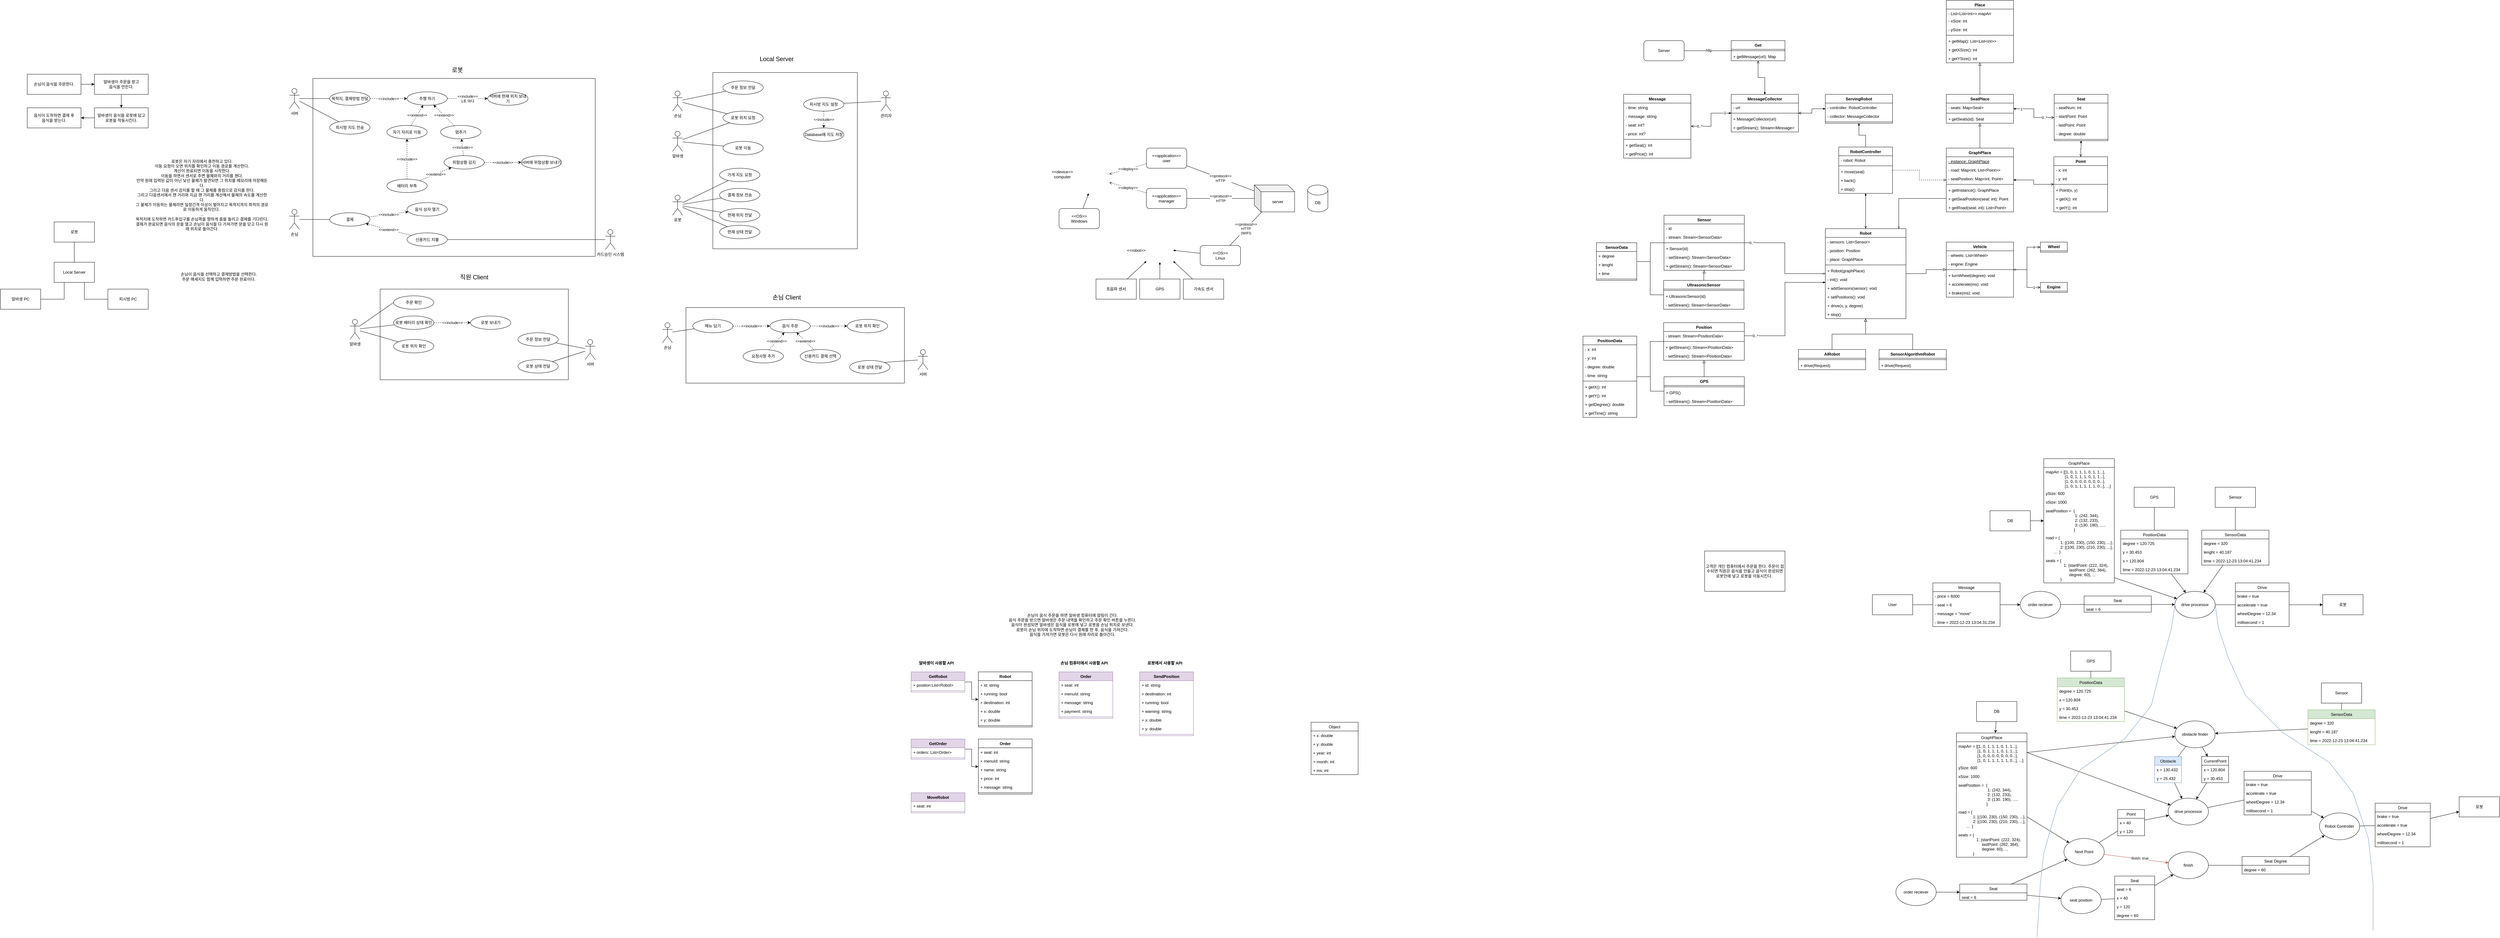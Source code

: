 <mxfile version="20.6.0" type="github">
  <diagram id="C5RBs43oDa-KdzZeNtuy" name="Page-1">
    <mxGraphModel dx="4492" dy="3106" grid="1" gridSize="10" guides="1" tooltips="1" connect="1" arrows="1" fold="1" page="1" pageScale="1" pageWidth="827" pageHeight="1169" math="0" shadow="0">
      <root>
        <mxCell id="WIyWlLk6GJQsqaUBKTNV-0" />
        <mxCell id="WIyWlLk6GJQsqaUBKTNV-1" parent="WIyWlLk6GJQsqaUBKTNV-0" />
        <mxCell id="boHqlnhzObnhQGiScg6p-4" value="" style="rounded=0;whiteSpace=wrap;html=1;fillColor=default;" parent="WIyWlLk6GJQsqaUBKTNV-1" vertex="1">
          <mxGeometry x="-1660" y="-1127.5" width="840" height="530" as="geometry" />
        </mxCell>
        <mxCell id="EA0XSpjeZwfrON8cImh0-27" value="" style="rounded=0;whiteSpace=wrap;html=1;fillColor=default;" parent="WIyWlLk6GJQsqaUBKTNV-1" vertex="1">
          <mxGeometry x="-550" y="-445" width="650" height="225" as="geometry" />
        </mxCell>
        <mxCell id="EA0XSpjeZwfrON8cImh0-26" value="" style="rounded=0;whiteSpace=wrap;html=1;fillColor=default;" parent="WIyWlLk6GJQsqaUBKTNV-1" vertex="1">
          <mxGeometry x="-470" y="-1145" width="430" height="525" as="geometry" />
        </mxCell>
        <mxCell id="LRNxqfhm_rSO2q0IiH9v-185" value="" style="rounded=0;whiteSpace=wrap;html=1;fillColor=default;" parent="WIyWlLk6GJQsqaUBKTNV-1" vertex="1">
          <mxGeometry x="-1460" y="-500" width="560" height="270" as="geometry" />
        </mxCell>
        <mxCell id="EA0XSpjeZwfrON8cImh0-8" style="edgeStyle=none;rounded=0;orthogonalLoop=1;jettySize=auto;html=1;endArrow=none;endFill=0;" parent="WIyWlLk6GJQsqaUBKTNV-1" source="LRNxqfhm_rSO2q0IiH9v-2" target="EA0XSpjeZwfrON8cImh0-4" edge="1">
          <mxGeometry relative="1" as="geometry" />
        </mxCell>
        <mxCell id="LRNxqfhm_rSO2q0IiH9v-2" value="손님" style="shape=umlActor;verticalLabelPosition=bottom;verticalAlign=top;html=1;outlineConnect=0;" parent="WIyWlLk6GJQsqaUBKTNV-1" vertex="1">
          <mxGeometry x="-620" y="-400" width="30" height="60" as="geometry" />
        </mxCell>
        <mxCell id="LRNxqfhm_rSO2q0IiH9v-12" style="rounded=0;orthogonalLoop=1;jettySize=auto;html=1;endArrow=none;endFill=0;" parent="WIyWlLk6GJQsqaUBKTNV-1" source="LRNxqfhm_rSO2q0IiH9v-9" target="LRNxqfhm_rSO2q0IiH9v-10" edge="1">
          <mxGeometry relative="1" as="geometry" />
        </mxCell>
        <mxCell id="LRNxqfhm_rSO2q0IiH9v-16" style="rounded=0;orthogonalLoop=1;jettySize=auto;html=1;endArrow=none;endFill=0;" parent="WIyWlLk6GJQsqaUBKTNV-1" source="LRNxqfhm_rSO2q0IiH9v-9" target="LRNxqfhm_rSO2q0IiH9v-15" edge="1">
          <mxGeometry relative="1" as="geometry" />
        </mxCell>
        <mxCell id="LRNxqfhm_rSO2q0IiH9v-18" style="rounded=0;orthogonalLoop=1;jettySize=auto;html=1;entryX=0;entryY=0.5;entryDx=0;entryDy=0;endArrow=none;endFill=0;" parent="WIyWlLk6GJQsqaUBKTNV-1" source="LRNxqfhm_rSO2q0IiH9v-9" target="LRNxqfhm_rSO2q0IiH9v-17" edge="1">
          <mxGeometry relative="1" as="geometry" />
        </mxCell>
        <mxCell id="LRNxqfhm_rSO2q0IiH9v-9" value="알바생" style="shape=umlActor;verticalLabelPosition=bottom;verticalAlign=top;html=1;outlineConnect=0;" parent="WIyWlLk6GJQsqaUBKTNV-1" vertex="1">
          <mxGeometry x="-1550" y="-410" width="30" height="60" as="geometry" />
        </mxCell>
        <mxCell id="boHqlnhzObnhQGiScg6p-8" value="&amp;lt;&amp;lt;include&amp;gt;&amp;gt;" style="edgeStyle=orthogonalEdgeStyle;rounded=0;orthogonalLoop=1;jettySize=auto;html=1;dashed=1;" parent="WIyWlLk6GJQsqaUBKTNV-1" source="LRNxqfhm_rSO2q0IiH9v-10" target="boHqlnhzObnhQGiScg6p-7" edge="1">
          <mxGeometry relative="1" as="geometry" />
        </mxCell>
        <mxCell id="LRNxqfhm_rSO2q0IiH9v-10" value="로봇 배터리 상태 확인" style="ellipse;whiteSpace=wrap;html=1;" parent="WIyWlLk6GJQsqaUBKTNV-1" vertex="1">
          <mxGeometry x="-1420" y="-420" width="120" height="40" as="geometry" />
        </mxCell>
        <mxCell id="LRNxqfhm_rSO2q0IiH9v-15" value="로봇 위치 확인" style="ellipse;whiteSpace=wrap;html=1;" parent="WIyWlLk6GJQsqaUBKTNV-1" vertex="1">
          <mxGeometry x="-1420" y="-350" width="120" height="40" as="geometry" />
        </mxCell>
        <mxCell id="LRNxqfhm_rSO2q0IiH9v-17" value="주문 확인" style="ellipse;whiteSpace=wrap;html=1;" parent="WIyWlLk6GJQsqaUBKTNV-1" vertex="1">
          <mxGeometry x="-1420" y="-480" width="120" height="40" as="geometry" />
        </mxCell>
        <mxCell id="LRNxqfhm_rSO2q0IiH9v-26" value="Local Server" style="rounded=0;whiteSpace=wrap;html=1;" parent="WIyWlLk6GJQsqaUBKTNV-1" vertex="1">
          <mxGeometry x="-2430" y="-580" width="120" height="60" as="geometry" />
        </mxCell>
        <mxCell id="LRNxqfhm_rSO2q0IiH9v-56" style="edgeStyle=orthogonalEdgeStyle;rounded=0;orthogonalLoop=1;jettySize=auto;html=1;entryX=0.75;entryY=1;entryDx=0;entryDy=0;startArrow=none;startFill=0;endArrow=none;endFill=0;" parent="WIyWlLk6GJQsqaUBKTNV-1" source="LRNxqfhm_rSO2q0IiH9v-27" target="LRNxqfhm_rSO2q0IiH9v-26" edge="1">
          <mxGeometry relative="1" as="geometry" />
        </mxCell>
        <mxCell id="LRNxqfhm_rSO2q0IiH9v-27" value="피시방 PC" style="rounded=0;whiteSpace=wrap;html=1;" parent="WIyWlLk6GJQsqaUBKTNV-1" vertex="1">
          <mxGeometry x="-2270" y="-500" width="120" height="60" as="geometry" />
        </mxCell>
        <mxCell id="LRNxqfhm_rSO2q0IiH9v-55" style="edgeStyle=orthogonalEdgeStyle;rounded=0;orthogonalLoop=1;jettySize=auto;html=1;entryX=0.25;entryY=1;entryDx=0;entryDy=0;startArrow=none;startFill=0;endArrow=none;endFill=0;" parent="WIyWlLk6GJQsqaUBKTNV-1" source="LRNxqfhm_rSO2q0IiH9v-28" target="LRNxqfhm_rSO2q0IiH9v-26" edge="1">
          <mxGeometry relative="1" as="geometry" />
        </mxCell>
        <mxCell id="LRNxqfhm_rSO2q0IiH9v-28" value="알바생 PC" style="rounded=0;whiteSpace=wrap;html=1;" parent="WIyWlLk6GJQsqaUBKTNV-1" vertex="1">
          <mxGeometry x="-2590" y="-500" width="120" height="60" as="geometry" />
        </mxCell>
        <mxCell id="LRNxqfhm_rSO2q0IiH9v-54" style="edgeStyle=orthogonalEdgeStyle;rounded=0;orthogonalLoop=1;jettySize=auto;html=1;startArrow=none;startFill=0;endArrow=none;endFill=0;" parent="WIyWlLk6GJQsqaUBKTNV-1" source="LRNxqfhm_rSO2q0IiH9v-34" target="LRNxqfhm_rSO2q0IiH9v-26" edge="1">
          <mxGeometry relative="1" as="geometry" />
        </mxCell>
        <mxCell id="LRNxqfhm_rSO2q0IiH9v-34" value="로봇" style="rounded=0;whiteSpace=wrap;html=1;" parent="WIyWlLk6GJQsqaUBKTNV-1" vertex="1">
          <mxGeometry x="-2430" y="-700" width="120" height="60" as="geometry" />
        </mxCell>
        <mxCell id="LRNxqfhm_rSO2q0IiH9v-44" value="손님이 음식 주문을 하면 알바생 컴퓨터에 알림이 간다.&lt;br&gt;음식 주문을 받으면 알바생은 주문 내역을 확인하고 주문 확인 버튼을 누른다.&lt;br&gt;음식이 완성되면 알바생은 음식을 로봇에 넣고 로봇을 손님 위치로 보낸다.&lt;br&gt;로봇이 손님 위치에 도착하면 손님이 결제를 한 후, 음식을 가져간다.&lt;br&gt;음식을 가져가면 로봇은 다시 원래 자리로 돌아간다." style="text;html=1;strokeColor=none;fillColor=none;align=center;verticalAlign=middle;whiteSpace=wrap;rounded=0;" parent="WIyWlLk6GJQsqaUBKTNV-1" vertex="1">
          <mxGeometry x="400" y="440" width="400" height="120" as="geometry" />
        </mxCell>
        <mxCell id="LRNxqfhm_rSO2q0IiH9v-48" value="로봇은 자기 자리에서 충전하고 있다.&lt;br&gt;이동 요청이 오면 위치를 확인하고 이동 경로를 계산한다.&lt;br&gt;계산이 완료되면 이동을 시작한다.&lt;br&gt;이동을 하면서 센서로 주변 물체와의 거리를 잰다.&lt;br&gt;만약 원래 입력된 값이 아닌 낯선 물체가 발견되면 그 위치를 메모리에 저장해둔다.&lt;br&gt;그리고 다음 센서 감지를 할 때 그 물체를 중점으로 감지를 한다.&lt;br&gt;그리고 다음센서에서 잰 거리와 지금 잰 거리를 계산해서 물체의 속도를 계산한다.&lt;br&gt;그 물체가 이동하는 물체라면 일정간격 이상이 벌어지고 목적지까지 최적의 경로로 이동하게 움직인다.&amp;nbsp;&lt;br&gt;...&lt;br&gt;목적지에 도착하면 카드투입구를 손님쪽을 향하게 몸을 돌리고 결제를 기다린다.&lt;br&gt;결제가 완료되면 음식의 문을 열고 손님이 음식을 다 가져가면 문을 닫고 다시 원래 위치로 돌아간다." style="text;html=1;strokeColor=none;fillColor=none;align=center;verticalAlign=middle;whiteSpace=wrap;rounded=0;" parent="WIyWlLk6GJQsqaUBKTNV-1" vertex="1">
          <mxGeometry x="-2190" y="-880" width="400" height="200" as="geometry" />
        </mxCell>
        <mxCell id="LRNxqfhm_rSO2q0IiH9v-50" value="손님이 음식을 선택하고 결제방법을 선택한다.&lt;br&gt;주문 메세지도 함께 입력하면 주문 완료이다.&lt;br&gt;" style="text;html=1;strokeColor=none;fillColor=none;align=center;verticalAlign=middle;whiteSpace=wrap;rounded=0;" parent="WIyWlLk6GJQsqaUBKTNV-1" vertex="1">
          <mxGeometry x="-2120" y="-597.5" width="360" height="120" as="geometry" />
        </mxCell>
        <mxCell id="LRNxqfhm_rSO2q0IiH9v-92" style="edgeStyle=orthogonalEdgeStyle;rounded=0;orthogonalLoop=1;jettySize=auto;html=1;startArrow=none;startFill=0;endArrow=classic;endFill=1;" parent="WIyWlLk6GJQsqaUBKTNV-1" source="LRNxqfhm_rSO2q0IiH9v-72" target="LRNxqfhm_rSO2q0IiH9v-82" edge="1">
          <mxGeometry relative="1" as="geometry" />
        </mxCell>
        <mxCell id="LRNxqfhm_rSO2q0IiH9v-72" value="GetRobot" style="swimlane;fontStyle=1;align=center;verticalAlign=top;childLayout=stackLayout;horizontal=1;startSize=26;horizontalStack=0;resizeParent=1;resizeParentMax=0;resizeLast=0;collapsible=1;marginBottom=0;fillColor=#e1d5e7;strokeColor=#9673a6;" parent="WIyWlLk6GJQsqaUBKTNV-1" vertex="1">
          <mxGeometry x="120" y="640" width="160" height="60" as="geometry" />
        </mxCell>
        <mxCell id="LRNxqfhm_rSO2q0IiH9v-81" value="+ position:List&lt;Robot&gt;" style="text;strokeColor=none;fillColor=none;align=left;verticalAlign=top;spacingLeft=4;spacingRight=4;overflow=hidden;rotatable=0;points=[[0,0.5],[1,0.5]];portConstraint=eastwest;" parent="LRNxqfhm_rSO2q0IiH9v-72" vertex="1">
          <mxGeometry y="26" width="160" height="26" as="geometry" />
        </mxCell>
        <mxCell id="LRNxqfhm_rSO2q0IiH9v-74" value="" style="line;strokeWidth=1;fillColor=none;align=left;verticalAlign=middle;spacingTop=-1;spacingLeft=3;spacingRight=3;rotatable=0;labelPosition=right;points=[];portConstraint=eastwest;strokeColor=inherit;" parent="LRNxqfhm_rSO2q0IiH9v-72" vertex="1">
          <mxGeometry y="52" width="160" height="8" as="geometry" />
        </mxCell>
        <mxCell id="LRNxqfhm_rSO2q0IiH9v-96" style="edgeStyle=orthogonalEdgeStyle;rounded=0;orthogonalLoop=1;jettySize=auto;html=1;startArrow=none;startFill=0;endArrow=classic;endFill=1;" parent="WIyWlLk6GJQsqaUBKTNV-1" source="LRNxqfhm_rSO2q0IiH9v-77" target="LRNxqfhm_rSO2q0IiH9v-88" edge="1">
          <mxGeometry relative="1" as="geometry" />
        </mxCell>
        <mxCell id="LRNxqfhm_rSO2q0IiH9v-77" value="GetOrder" style="swimlane;fontStyle=1;align=center;verticalAlign=top;childLayout=stackLayout;horizontal=1;startSize=26;horizontalStack=0;resizeParent=1;resizeParentMax=0;resizeLast=0;collapsible=1;marginBottom=0;fillColor=#e1d5e7;strokeColor=#9673a6;" parent="WIyWlLk6GJQsqaUBKTNV-1" vertex="1">
          <mxGeometry x="120" y="840" width="160" height="60" as="geometry" />
        </mxCell>
        <mxCell id="LRNxqfhm_rSO2q0IiH9v-78" value="+ orders: List&lt;Order&gt;" style="text;strokeColor=none;fillColor=none;align=left;verticalAlign=top;spacingLeft=4;spacingRight=4;overflow=hidden;rotatable=0;points=[[0,0.5],[1,0.5]];portConstraint=eastwest;" parent="LRNxqfhm_rSO2q0IiH9v-77" vertex="1">
          <mxGeometry y="26" width="160" height="26" as="geometry" />
        </mxCell>
        <mxCell id="LRNxqfhm_rSO2q0IiH9v-80" value="" style="line;strokeWidth=1;fillColor=none;align=left;verticalAlign=middle;spacingTop=-1;spacingLeft=3;spacingRight=3;rotatable=0;labelPosition=right;points=[];portConstraint=eastwest;strokeColor=inherit;" parent="LRNxqfhm_rSO2q0IiH9v-77" vertex="1">
          <mxGeometry y="52" width="160" height="8" as="geometry" />
        </mxCell>
        <mxCell id="LRNxqfhm_rSO2q0IiH9v-82" value="Robot" style="swimlane;fontStyle=1;align=center;verticalAlign=top;childLayout=stackLayout;horizontal=1;startSize=26;horizontalStack=0;resizeParent=1;resizeParentMax=0;resizeLast=0;collapsible=1;marginBottom=0;fillColor=none;" parent="WIyWlLk6GJQsqaUBKTNV-1" vertex="1">
          <mxGeometry x="320" y="640" width="160" height="164" as="geometry" />
        </mxCell>
        <mxCell id="LRNxqfhm_rSO2q0IiH9v-83" value="+ id: string" style="text;strokeColor=none;fillColor=none;align=left;verticalAlign=top;spacingLeft=4;spacingRight=4;overflow=hidden;rotatable=0;points=[[0,0.5],[1,0.5]];portConstraint=eastwest;" parent="LRNxqfhm_rSO2q0IiH9v-82" vertex="1">
          <mxGeometry y="26" width="160" height="26" as="geometry" />
        </mxCell>
        <mxCell id="LRNxqfhm_rSO2q0IiH9v-87" value="+ running: bool" style="text;strokeColor=none;fillColor=none;align=left;verticalAlign=top;spacingLeft=4;spacingRight=4;overflow=hidden;rotatable=0;points=[[0,0.5],[1,0.5]];portConstraint=eastwest;" parent="LRNxqfhm_rSO2q0IiH9v-82" vertex="1">
          <mxGeometry y="52" width="160" height="26" as="geometry" />
        </mxCell>
        <mxCell id="LRNxqfhm_rSO2q0IiH9v-147" value="+ destination: int" style="text;strokeColor=none;fillColor=none;align=left;verticalAlign=top;spacingLeft=4;spacingRight=4;overflow=hidden;rotatable=0;points=[[0,0.5],[1,0.5]];portConstraint=eastwest;" parent="LRNxqfhm_rSO2q0IiH9v-82" vertex="1">
          <mxGeometry y="78" width="160" height="26" as="geometry" />
        </mxCell>
        <mxCell id="LRNxqfhm_rSO2q0IiH9v-86" value="+ x: double" style="text;strokeColor=none;fillColor=none;align=left;verticalAlign=top;spacingLeft=4;spacingRight=4;overflow=hidden;rotatable=0;points=[[0,0.5],[1,0.5]];portConstraint=eastwest;" parent="LRNxqfhm_rSO2q0IiH9v-82" vertex="1">
          <mxGeometry y="104" width="160" height="26" as="geometry" />
        </mxCell>
        <mxCell id="LRNxqfhm_rSO2q0IiH9v-84" value="+ y: double" style="text;strokeColor=none;fillColor=none;align=left;verticalAlign=top;spacingLeft=4;spacingRight=4;overflow=hidden;rotatable=0;points=[[0,0.5],[1,0.5]];portConstraint=eastwest;" parent="LRNxqfhm_rSO2q0IiH9v-82" vertex="1">
          <mxGeometry y="130" width="160" height="26" as="geometry" />
        </mxCell>
        <mxCell id="LRNxqfhm_rSO2q0IiH9v-85" value="" style="line;strokeWidth=1;fillColor=none;align=left;verticalAlign=middle;spacingTop=-1;spacingLeft=3;spacingRight=3;rotatable=0;labelPosition=right;points=[];portConstraint=eastwest;strokeColor=inherit;" parent="LRNxqfhm_rSO2q0IiH9v-82" vertex="1">
          <mxGeometry y="156" width="160" height="8" as="geometry" />
        </mxCell>
        <mxCell id="LRNxqfhm_rSO2q0IiH9v-88" value="Order" style="swimlane;fontStyle=1;align=center;verticalAlign=top;childLayout=stackLayout;horizontal=1;startSize=26;horizontalStack=0;resizeParent=1;resizeParentMax=0;resizeLast=0;collapsible=1;marginBottom=0;fillColor=none;" parent="WIyWlLk6GJQsqaUBKTNV-1" vertex="1">
          <mxGeometry x="320" y="840" width="160" height="164" as="geometry" />
        </mxCell>
        <mxCell id="LRNxqfhm_rSO2q0IiH9v-94" value="+ seat: int" style="text;strokeColor=none;fillColor=none;align=left;verticalAlign=top;spacingLeft=4;spacingRight=4;overflow=hidden;rotatable=0;points=[[0,0.5],[1,0.5]];portConstraint=eastwest;" parent="LRNxqfhm_rSO2q0IiH9v-88" vertex="1">
          <mxGeometry y="26" width="160" height="26" as="geometry" />
        </mxCell>
        <mxCell id="LRNxqfhm_rSO2q0IiH9v-89" value="+ menuId: string" style="text;strokeColor=none;fillColor=none;align=left;verticalAlign=top;spacingLeft=4;spacingRight=4;overflow=hidden;rotatable=0;points=[[0,0.5],[1,0.5]];portConstraint=eastwest;" parent="LRNxqfhm_rSO2q0IiH9v-88" vertex="1">
          <mxGeometry y="52" width="160" height="26" as="geometry" />
        </mxCell>
        <mxCell id="LRNxqfhm_rSO2q0IiH9v-90" value="+ name: string" style="text;strokeColor=none;fillColor=none;align=left;verticalAlign=top;spacingLeft=4;spacingRight=4;overflow=hidden;rotatable=0;points=[[0,0.5],[1,0.5]];portConstraint=eastwest;" parent="LRNxqfhm_rSO2q0IiH9v-88" vertex="1">
          <mxGeometry y="78" width="160" height="26" as="geometry" />
        </mxCell>
        <mxCell id="LRNxqfhm_rSO2q0IiH9v-162" value="+ price: int" style="text;strokeColor=none;fillColor=none;align=left;verticalAlign=top;spacingLeft=4;spacingRight=4;overflow=hidden;rotatable=0;points=[[0,0.5],[1,0.5]];portConstraint=eastwest;" parent="LRNxqfhm_rSO2q0IiH9v-88" vertex="1">
          <mxGeometry y="104" width="160" height="26" as="geometry" />
        </mxCell>
        <mxCell id="LRNxqfhm_rSO2q0IiH9v-93" value="+ message: string" style="text;strokeColor=none;fillColor=none;align=left;verticalAlign=top;spacingLeft=4;spacingRight=4;overflow=hidden;rotatable=0;points=[[0,0.5],[1,0.5]];portConstraint=eastwest;" parent="LRNxqfhm_rSO2q0IiH9v-88" vertex="1">
          <mxGeometry y="130" width="160" height="26" as="geometry" />
        </mxCell>
        <mxCell id="LRNxqfhm_rSO2q0IiH9v-91" value="" style="line;strokeWidth=1;fillColor=none;align=left;verticalAlign=middle;spacingTop=-1;spacingLeft=3;spacingRight=3;rotatable=0;labelPosition=right;points=[];portConstraint=eastwest;strokeColor=inherit;" parent="LRNxqfhm_rSO2q0IiH9v-88" vertex="1">
          <mxGeometry y="156" width="160" height="8" as="geometry" />
        </mxCell>
        <mxCell id="LRNxqfhm_rSO2q0IiH9v-110" value="알바생이 사용할 API" style="text;align=center;fontStyle=1;verticalAlign=middle;spacingLeft=3;spacingRight=3;strokeColor=none;rotatable=0;points=[[0,0.5],[1,0.5]];portConstraint=eastwest;fillColor=none;" parent="WIyWlLk6GJQsqaUBKTNV-1" vertex="1">
          <mxGeometry x="120" y="600" width="150" height="26" as="geometry" />
        </mxCell>
        <mxCell id="LRNxqfhm_rSO2q0IiH9v-111" value="MoveRobot" style="swimlane;fontStyle=1;align=center;verticalAlign=top;childLayout=stackLayout;horizontal=1;startSize=26;horizontalStack=0;resizeParent=1;resizeParentMax=0;resizeLast=0;collapsible=1;marginBottom=0;fillColor=#e1d5e7;strokeColor=#9673a6;" parent="WIyWlLk6GJQsqaUBKTNV-1" vertex="1">
          <mxGeometry x="120" y="1000" width="160" height="60" as="geometry" />
        </mxCell>
        <mxCell id="LRNxqfhm_rSO2q0IiH9v-112" value="+ seat: int" style="text;strokeColor=none;fillColor=none;align=left;verticalAlign=top;spacingLeft=4;spacingRight=4;overflow=hidden;rotatable=0;points=[[0,0.5],[1,0.5]];portConstraint=eastwest;" parent="LRNxqfhm_rSO2q0IiH9v-111" vertex="1">
          <mxGeometry y="26" width="160" height="26" as="geometry" />
        </mxCell>
        <mxCell id="LRNxqfhm_rSO2q0IiH9v-113" value="" style="line;strokeWidth=1;fillColor=none;align=left;verticalAlign=middle;spacingTop=-1;spacingLeft=3;spacingRight=3;rotatable=0;labelPosition=right;points=[];portConstraint=eastwest;strokeColor=inherit;" parent="LRNxqfhm_rSO2q0IiH9v-111" vertex="1">
          <mxGeometry y="52" width="160" height="8" as="geometry" />
        </mxCell>
        <mxCell id="LRNxqfhm_rSO2q0IiH9v-124" value="손님 컴퓨터에서 사용할 API" style="text;align=center;fontStyle=1;verticalAlign=middle;spacingLeft=3;spacingRight=3;strokeColor=none;rotatable=0;points=[[0,0.5],[1,0.5]];portConstraint=eastwest;fillColor=none;" parent="WIyWlLk6GJQsqaUBKTNV-1" vertex="1">
          <mxGeometry x="560" y="600" width="150" height="26" as="geometry" />
        </mxCell>
        <mxCell id="LRNxqfhm_rSO2q0IiH9v-125" value="Order" style="swimlane;fontStyle=1;align=center;verticalAlign=top;childLayout=stackLayout;horizontal=1;startSize=26;horizontalStack=0;resizeParent=1;resizeParentMax=0;resizeLast=0;collapsible=1;marginBottom=0;fillColor=#e1d5e7;strokeColor=#9673a6;" parent="WIyWlLk6GJQsqaUBKTNV-1" vertex="1">
          <mxGeometry x="560" y="640" width="160" height="138" as="geometry" />
        </mxCell>
        <mxCell id="LRNxqfhm_rSO2q0IiH9v-126" value="+ seat: int" style="text;strokeColor=none;fillColor=none;align=left;verticalAlign=top;spacingLeft=4;spacingRight=4;overflow=hidden;rotatable=0;points=[[0,0.5],[1,0.5]];portConstraint=eastwest;" parent="LRNxqfhm_rSO2q0IiH9v-125" vertex="1">
          <mxGeometry y="26" width="160" height="26" as="geometry" />
        </mxCell>
        <mxCell id="LRNxqfhm_rSO2q0IiH9v-165" value="+ menuId: string" style="text;strokeColor=none;fillColor=none;align=left;verticalAlign=top;spacingLeft=4;spacingRight=4;overflow=hidden;rotatable=0;points=[[0,0.5],[1,0.5]];portConstraint=eastwest;" parent="LRNxqfhm_rSO2q0IiH9v-125" vertex="1">
          <mxGeometry y="52" width="160" height="26" as="geometry" />
        </mxCell>
        <mxCell id="LRNxqfhm_rSO2q0IiH9v-128" value="+ message: string" style="text;strokeColor=none;fillColor=none;align=left;verticalAlign=top;spacingLeft=4;spacingRight=4;overflow=hidden;rotatable=0;points=[[0,0.5],[1,0.5]];portConstraint=eastwest;" parent="LRNxqfhm_rSO2q0IiH9v-125" vertex="1">
          <mxGeometry y="78" width="160" height="26" as="geometry" />
        </mxCell>
        <mxCell id="LRNxqfhm_rSO2q0IiH9v-129" value="+ payment: string" style="text;strokeColor=none;fillColor=none;align=left;verticalAlign=top;spacingLeft=4;spacingRight=4;overflow=hidden;rotatable=0;points=[[0,0.5],[1,0.5]];portConstraint=eastwest;" parent="LRNxqfhm_rSO2q0IiH9v-125" vertex="1">
          <mxGeometry y="104" width="160" height="26" as="geometry" />
        </mxCell>
        <mxCell id="LRNxqfhm_rSO2q0IiH9v-127" value="" style="line;strokeWidth=1;fillColor=none;align=left;verticalAlign=middle;spacingTop=-1;spacingLeft=3;spacingRight=3;rotatable=0;labelPosition=right;points=[];portConstraint=eastwest;strokeColor=inherit;" parent="LRNxqfhm_rSO2q0IiH9v-125" vertex="1">
          <mxGeometry y="130" width="160" height="8" as="geometry" />
        </mxCell>
        <mxCell id="LRNxqfhm_rSO2q0IiH9v-138" value="로봇에서 사용할 API" style="text;align=center;fontStyle=1;verticalAlign=middle;spacingLeft=3;spacingRight=3;strokeColor=none;rotatable=0;points=[[0,0.5],[1,0.5]];portConstraint=eastwest;fillColor=none;" parent="WIyWlLk6GJQsqaUBKTNV-1" vertex="1">
          <mxGeometry x="800" y="600" width="150" height="26" as="geometry" />
        </mxCell>
        <mxCell id="LRNxqfhm_rSO2q0IiH9v-140" value="SendPosition" style="swimlane;fontStyle=1;align=center;verticalAlign=top;childLayout=stackLayout;horizontal=1;startSize=26;horizontalStack=0;resizeParent=1;resizeParentMax=0;resizeLast=0;collapsible=1;marginBottom=0;fillColor=#e1d5e7;strokeColor=#9673a6;" parent="WIyWlLk6GJQsqaUBKTNV-1" vertex="1">
          <mxGeometry x="800" y="640" width="160" height="190" as="geometry" />
        </mxCell>
        <mxCell id="LRNxqfhm_rSO2q0IiH9v-141" value="+ id: string" style="text;strokeColor=none;fillColor=none;align=left;verticalAlign=top;spacingLeft=4;spacingRight=4;overflow=hidden;rotatable=0;points=[[0,0.5],[1,0.5]];portConstraint=eastwest;" parent="LRNxqfhm_rSO2q0IiH9v-140" vertex="1">
          <mxGeometry y="26" width="160" height="26" as="geometry" />
        </mxCell>
        <mxCell id="LRNxqfhm_rSO2q0IiH9v-148" value="+ destination: int" style="text;strokeColor=none;fillColor=none;align=left;verticalAlign=top;spacingLeft=4;spacingRight=4;overflow=hidden;rotatable=0;points=[[0,0.5],[1,0.5]];portConstraint=eastwest;" parent="LRNxqfhm_rSO2q0IiH9v-140" vertex="1">
          <mxGeometry y="52" width="160" height="26" as="geometry" />
        </mxCell>
        <mxCell id="LRNxqfhm_rSO2q0IiH9v-152" value="+ running: bool" style="text;strokeColor=none;fillColor=none;align=left;verticalAlign=top;spacingLeft=4;spacingRight=4;overflow=hidden;rotatable=0;points=[[0,0.5],[1,0.5]];portConstraint=eastwest;" parent="LRNxqfhm_rSO2q0IiH9v-140" vertex="1">
          <mxGeometry y="78" width="160" height="26" as="geometry" />
        </mxCell>
        <mxCell id="LRNxqfhm_rSO2q0IiH9v-150" value="+ warning: string" style="text;strokeColor=none;fillColor=none;align=left;verticalAlign=top;spacingLeft=4;spacingRight=4;overflow=hidden;rotatable=0;points=[[0,0.5],[1,0.5]];portConstraint=eastwest;" parent="LRNxqfhm_rSO2q0IiH9v-140" vertex="1">
          <mxGeometry y="104" width="160" height="26" as="geometry" />
        </mxCell>
        <mxCell id="LRNxqfhm_rSO2q0IiH9v-143" value="+ x: double" style="text;strokeColor=none;fillColor=none;align=left;verticalAlign=top;spacingLeft=4;spacingRight=4;overflow=hidden;rotatable=0;points=[[0,0.5],[1,0.5]];portConstraint=eastwest;" parent="LRNxqfhm_rSO2q0IiH9v-140" vertex="1">
          <mxGeometry y="130" width="160" height="26" as="geometry" />
        </mxCell>
        <mxCell id="LRNxqfhm_rSO2q0IiH9v-144" value="+ y: double" style="text;strokeColor=none;fillColor=none;align=left;verticalAlign=top;spacingLeft=4;spacingRight=4;overflow=hidden;rotatable=0;points=[[0,0.5],[1,0.5]];portConstraint=eastwest;" parent="LRNxqfhm_rSO2q0IiH9v-140" vertex="1">
          <mxGeometry y="156" width="160" height="26" as="geometry" />
        </mxCell>
        <mxCell id="LRNxqfhm_rSO2q0IiH9v-145" value="" style="line;strokeWidth=1;fillColor=none;align=left;verticalAlign=middle;spacingTop=-1;spacingLeft=3;spacingRight=3;rotatable=0;labelPosition=right;points=[];portConstraint=eastwest;strokeColor=inherit;" parent="LRNxqfhm_rSO2q0IiH9v-140" vertex="1">
          <mxGeometry y="182" width="160" height="8" as="geometry" />
        </mxCell>
        <mxCell id="LRNxqfhm_rSO2q0IiH9v-189" style="edgeStyle=none;rounded=0;orthogonalLoop=1;jettySize=auto;html=1;strokeColor=default;startArrow=none;startFill=0;endArrow=none;endFill=0;" parent="WIyWlLk6GJQsqaUBKTNV-1" source="LRNxqfhm_rSO2q0IiH9v-180" target="LRNxqfhm_rSO2q0IiH9v-188" edge="1">
          <mxGeometry relative="1" as="geometry" />
        </mxCell>
        <mxCell id="EA0XSpjeZwfrON8cImh0-64" style="edgeStyle=none;rounded=0;orthogonalLoop=1;jettySize=auto;html=1;endArrow=none;endFill=0;" parent="WIyWlLk6GJQsqaUBKTNV-1" source="LRNxqfhm_rSO2q0IiH9v-180" target="EA0XSpjeZwfrON8cImh0-63" edge="1">
          <mxGeometry relative="1" as="geometry" />
        </mxCell>
        <mxCell id="LRNxqfhm_rSO2q0IiH9v-180" value="서버" style="shape=umlActor;verticalLabelPosition=bottom;verticalAlign=top;html=1;outlineConnect=0;" parent="WIyWlLk6GJQsqaUBKTNV-1" vertex="1">
          <mxGeometry x="-1730" y="-1097.5" width="30" height="60" as="geometry" />
        </mxCell>
        <mxCell id="EA0XSpjeZwfrON8cImh0-107" value="&lt;meta charset=&quot;utf-8&quot;&gt;&lt;span style=&quot;color: rgb(0, 0, 0); font-family: Helvetica; font-size: 11px; font-style: normal; font-variant-ligatures: normal; font-variant-caps: normal; font-weight: 400; letter-spacing: normal; orphans: 2; text-align: center; text-indent: 0px; text-transform: none; widows: 2; word-spacing: 0px; -webkit-text-stroke-width: 0px; background-color: rgb(255, 255, 255); text-decoration-thickness: initial; text-decoration-style: initial; text-decoration-color: initial; float: none; display: inline !important;&quot;&gt;&amp;lt;&amp;lt;include&amp;gt;&amp;gt;&lt;/span&gt;" style="edgeStyle=none;rounded=0;orthogonalLoop=1;jettySize=auto;html=1;fontSize=11;endArrow=classic;endFill=1;dashed=1;" parent="WIyWlLk6GJQsqaUBKTNV-1" source="LRNxqfhm_rSO2q0IiH9v-188" target="LRNxqfhm_rSO2q0IiH9v-205" edge="1">
          <mxGeometry relative="1" as="geometry" />
        </mxCell>
        <mxCell id="LRNxqfhm_rSO2q0IiH9v-188" value="목적지, 결제방법 전달" style="ellipse;whiteSpace=wrap;html=1;" parent="WIyWlLk6GJQsqaUBKTNV-1" vertex="1">
          <mxGeometry x="-1610" y="-1087.5" width="120" height="40" as="geometry" />
        </mxCell>
        <mxCell id="LRNxqfhm_rSO2q0IiH9v-198" value="Object" style="swimlane;fontStyle=0;childLayout=stackLayout;horizontal=1;startSize=26;fillColor=none;horizontalStack=0;resizeParent=1;resizeParentMax=0;resizeLast=0;collapsible=1;marginBottom=0;" parent="WIyWlLk6GJQsqaUBKTNV-1" vertex="1">
          <mxGeometry x="1310" y="790" width="140" height="156" as="geometry" />
        </mxCell>
        <mxCell id="LRNxqfhm_rSO2q0IiH9v-199" value="+ x: double" style="text;strokeColor=none;fillColor=none;align=left;verticalAlign=top;spacingLeft=4;spacingRight=4;overflow=hidden;rotatable=0;points=[[0,0.5],[1,0.5]];portConstraint=eastwest;" parent="LRNxqfhm_rSO2q0IiH9v-198" vertex="1">
          <mxGeometry y="26" width="140" height="26" as="geometry" />
        </mxCell>
        <mxCell id="LRNxqfhm_rSO2q0IiH9v-200" value="+ y: double" style="text;strokeColor=none;fillColor=none;align=left;verticalAlign=top;spacingLeft=4;spacingRight=4;overflow=hidden;rotatable=0;points=[[0,0.5],[1,0.5]];portConstraint=eastwest;" parent="LRNxqfhm_rSO2q0IiH9v-198" vertex="1">
          <mxGeometry y="52" width="140" height="26" as="geometry" />
        </mxCell>
        <mxCell id="LRNxqfhm_rSO2q0IiH9v-202" value="+ year: int" style="text;strokeColor=none;fillColor=none;align=left;verticalAlign=top;spacingLeft=4;spacingRight=4;overflow=hidden;rotatable=0;points=[[0,0.5],[1,0.5]];portConstraint=eastwest;" parent="LRNxqfhm_rSO2q0IiH9v-198" vertex="1">
          <mxGeometry y="78" width="140" height="26" as="geometry" />
        </mxCell>
        <mxCell id="LRNxqfhm_rSO2q0IiH9v-203" value="+ month: int" style="text;strokeColor=none;fillColor=none;align=left;verticalAlign=top;spacingLeft=4;spacingRight=4;overflow=hidden;rotatable=0;points=[[0,0.5],[1,0.5]];portConstraint=eastwest;" parent="LRNxqfhm_rSO2q0IiH9v-198" vertex="1">
          <mxGeometry y="104" width="140" height="26" as="geometry" />
        </mxCell>
        <mxCell id="LRNxqfhm_rSO2q0IiH9v-201" value="+ ms: int" style="text;strokeColor=none;fillColor=none;align=left;verticalAlign=top;spacingLeft=4;spacingRight=4;overflow=hidden;rotatable=0;points=[[0,0.5],[1,0.5]];portConstraint=eastwest;" parent="LRNxqfhm_rSO2q0IiH9v-198" vertex="1">
          <mxGeometry y="130" width="140" height="26" as="geometry" />
        </mxCell>
        <mxCell id="EA0XSpjeZwfrON8cImh0-108" value="&lt;span style=&quot;color: rgb(0, 0, 0); font-family: Helvetica; font-size: 11px; font-style: normal; font-variant-ligatures: normal; font-variant-caps: normal; font-weight: 400; letter-spacing: normal; orphans: 2; text-align: center; text-indent: 0px; text-transform: none; widows: 2; word-spacing: 0px; -webkit-text-stroke-width: 0px; background-color: rgb(255, 255, 255); text-decoration-thickness: initial; text-decoration-style: initial; text-decoration-color: initial; float: none; display: inline !important;&quot;&gt;&amp;lt;&amp;lt;include&amp;gt;&amp;gt;&lt;br&gt;1초 마다&lt;br&gt;&lt;/span&gt;" style="edgeStyle=none;rounded=0;orthogonalLoop=1;jettySize=auto;html=1;dashed=1;fontSize=11;endArrow=classic;endFill=1;" parent="WIyWlLk6GJQsqaUBKTNV-1" source="LRNxqfhm_rSO2q0IiH9v-205" target="EA0XSpjeZwfrON8cImh0-60" edge="1">
          <mxGeometry relative="1" as="geometry" />
        </mxCell>
        <mxCell id="LRNxqfhm_rSO2q0IiH9v-205" value="주행 하기" style="ellipse;whiteSpace=wrap;html=1;" parent="WIyWlLk6GJQsqaUBKTNV-1" vertex="1">
          <mxGeometry x="-1380" y="-1087.5" width="120" height="40" as="geometry" />
        </mxCell>
        <mxCell id="LRNxqfhm_rSO2q0IiH9v-227" style="edgeStyle=none;rounded=0;orthogonalLoop=1;jettySize=auto;html=1;strokeColor=default;startArrow=none;startFill=0;endArrow=none;endFill=0;" parent="WIyWlLk6GJQsqaUBKTNV-1" source="LRNxqfhm_rSO2q0IiH9v-218" target="LRNxqfhm_rSO2q0IiH9v-222" edge="1">
          <mxGeometry relative="1" as="geometry" />
        </mxCell>
        <mxCell id="LRNxqfhm_rSO2q0IiH9v-218" value="손님" style="shape=umlActor;verticalLabelPosition=bottom;verticalAlign=top;html=1;outlineConnect=0;" parent="WIyWlLk6GJQsqaUBKTNV-1" vertex="1">
          <mxGeometry x="-1730" y="-737.5" width="30" height="60" as="geometry" />
        </mxCell>
        <mxCell id="boHqlnhzObnhQGiScg6p-29" value="&amp;lt;&amp;lt;include&amp;gt;&amp;gt;" style="edgeStyle=none;rounded=0;orthogonalLoop=1;jettySize=auto;html=1;dashed=1;endArrow=classic;endFill=1;" parent="WIyWlLk6GJQsqaUBKTNV-1" source="LRNxqfhm_rSO2q0IiH9v-222" target="boHqlnhzObnhQGiScg6p-28" edge="1">
          <mxGeometry relative="1" as="geometry" />
        </mxCell>
        <mxCell id="LRNxqfhm_rSO2q0IiH9v-222" value="결제" style="ellipse;whiteSpace=wrap;html=1;" parent="WIyWlLk6GJQsqaUBKTNV-1" vertex="1">
          <mxGeometry x="-1610" y="-727.5" width="120" height="40" as="geometry" />
        </mxCell>
        <mxCell id="LRNxqfhm_rSO2q0IiH9v-223" value="카드승인 시스템" style="shape=umlActor;verticalLabelPosition=bottom;verticalAlign=top;html=1;outlineConnect=0;" parent="WIyWlLk6GJQsqaUBKTNV-1" vertex="1">
          <mxGeometry x="-790" y="-677.5" width="30" height="60" as="geometry" />
        </mxCell>
        <mxCell id="LRNxqfhm_rSO2q0IiH9v-224" value="&amp;lt;&amp;lt;extend&amp;gt;&amp;gt;" style="rounded=0;orthogonalLoop=1;jettySize=auto;html=1;dashed=1;startArrow=none;startFill=0;endArrow=classic;endFill=1;" parent="WIyWlLk6GJQsqaUBKTNV-1" source="LRNxqfhm_rSO2q0IiH9v-226" target="LRNxqfhm_rSO2q0IiH9v-222" edge="1">
          <mxGeometry relative="1" as="geometry" />
        </mxCell>
        <mxCell id="LRNxqfhm_rSO2q0IiH9v-225" value="" style="edgeStyle=none;rounded=0;orthogonalLoop=1;jettySize=auto;html=1;strokeColor=default;startArrow=none;startFill=0;endArrow=none;endFill=0;" parent="WIyWlLk6GJQsqaUBKTNV-1" source="LRNxqfhm_rSO2q0IiH9v-226" target="LRNxqfhm_rSO2q0IiH9v-223" edge="1">
          <mxGeometry relative="1" as="geometry" />
        </mxCell>
        <mxCell id="LRNxqfhm_rSO2q0IiH9v-226" value="신용카드 지불" style="ellipse;whiteSpace=wrap;html=1;" parent="WIyWlLk6GJQsqaUBKTNV-1" vertex="1">
          <mxGeometry x="-1380" y="-667.5" width="120" height="40" as="geometry" />
        </mxCell>
        <mxCell id="EA0XSpjeZwfrON8cImh0-28" value="&amp;lt;&amp;lt;extend&amp;gt;&amp;gt;" style="edgeStyle=none;rounded=0;orthogonalLoop=1;jettySize=auto;html=1;dashed=1;endArrow=classic;endFill=1;" parent="WIyWlLk6GJQsqaUBKTNV-1" source="EA0XSpjeZwfrON8cImh0-0" target="EA0XSpjeZwfrON8cImh0-24" edge="1">
          <mxGeometry relative="1" as="geometry" />
        </mxCell>
        <mxCell id="EA0XSpjeZwfrON8cImh0-0" value="요청사항 추가" style="ellipse;whiteSpace=wrap;html=1;" parent="WIyWlLk6GJQsqaUBKTNV-1" vertex="1">
          <mxGeometry x="-380" y="-320" width="120" height="40" as="geometry" />
        </mxCell>
        <mxCell id="EA0XSpjeZwfrON8cImh0-5" value="&amp;lt;&amp;lt;include&amp;gt;&amp;gt;" style="edgeStyle=none;rounded=0;orthogonalLoop=1;jettySize=auto;html=1;endArrow=classic;endFill=1;dashed=1;" parent="WIyWlLk6GJQsqaUBKTNV-1" source="EA0XSpjeZwfrON8cImh0-4" target="EA0XSpjeZwfrON8cImh0-24" edge="1">
          <mxGeometry relative="1" as="geometry">
            <mxPoint x="-300" y="-390" as="targetPoint" />
          </mxGeometry>
        </mxCell>
        <mxCell id="EA0XSpjeZwfrON8cImh0-4" value="메뉴 담기" style="ellipse;whiteSpace=wrap;html=1;" parent="WIyWlLk6GJQsqaUBKTNV-1" vertex="1">
          <mxGeometry x="-530" y="-410" width="120" height="40" as="geometry" />
        </mxCell>
        <mxCell id="EA0XSpjeZwfrON8cImh0-16" style="edgeStyle=none;rounded=0;orthogonalLoop=1;jettySize=auto;html=1;endArrow=classic;endFill=1;" parent="WIyWlLk6GJQsqaUBKTNV-1" source="EA0XSpjeZwfrON8cImh0-10" target="EA0XSpjeZwfrON8cImh0-12" edge="1">
          <mxGeometry relative="1" as="geometry" />
        </mxCell>
        <mxCell id="EA0XSpjeZwfrON8cImh0-10" value="손님이 음식을 주문한다." style="rounded=0;whiteSpace=wrap;html=1;" parent="WIyWlLk6GJQsqaUBKTNV-1" vertex="1">
          <mxGeometry x="-2510" y="-1140" width="160" height="60" as="geometry" />
        </mxCell>
        <mxCell id="EA0XSpjeZwfrON8cImh0-17" style="edgeStyle=none;rounded=0;orthogonalLoop=1;jettySize=auto;html=1;endArrow=classic;endFill=1;" parent="WIyWlLk6GJQsqaUBKTNV-1" source="EA0XSpjeZwfrON8cImh0-12" target="EA0XSpjeZwfrON8cImh0-13" edge="1">
          <mxGeometry relative="1" as="geometry" />
        </mxCell>
        <mxCell id="EA0XSpjeZwfrON8cImh0-12" value="알바생이 주문을 받고&lt;br&gt;음식을 만든다." style="rounded=0;whiteSpace=wrap;html=1;" parent="WIyWlLk6GJQsqaUBKTNV-1" vertex="1">
          <mxGeometry x="-2310" y="-1140" width="160" height="60" as="geometry" />
        </mxCell>
        <mxCell id="EA0XSpjeZwfrON8cImh0-18" style="edgeStyle=none;rounded=0;orthogonalLoop=1;jettySize=auto;html=1;endArrow=classic;endFill=1;" parent="WIyWlLk6GJQsqaUBKTNV-1" source="EA0XSpjeZwfrON8cImh0-13" target="EA0XSpjeZwfrON8cImh0-14" edge="1">
          <mxGeometry relative="1" as="geometry" />
        </mxCell>
        <mxCell id="EA0XSpjeZwfrON8cImh0-13" value="알바생이 음식을 로봇에 담고&lt;br&gt;로봇을 작동시킨다." style="rounded=0;whiteSpace=wrap;html=1;" parent="WIyWlLk6GJQsqaUBKTNV-1" vertex="1">
          <mxGeometry x="-2310" y="-1040" width="160" height="60" as="geometry" />
        </mxCell>
        <mxCell id="EA0XSpjeZwfrON8cImh0-14" value="음식이 도착하면 결제 후&lt;br&gt;음식을 받는다." style="rounded=0;whiteSpace=wrap;html=1;" parent="WIyWlLk6GJQsqaUBKTNV-1" vertex="1">
          <mxGeometry x="-2510" y="-1040" width="160" height="60" as="geometry" />
        </mxCell>
        <mxCell id="EA0XSpjeZwfrON8cImh0-71" value="&amp;lt;&amp;lt;include&amp;gt;&amp;gt;" style="edgeStyle=none;rounded=0;orthogonalLoop=1;jettySize=auto;html=1;dashed=1;fontSize=11;endArrow=classic;endFill=1;" parent="WIyWlLk6GJQsqaUBKTNV-1" source="EA0XSpjeZwfrON8cImh0-24" target="EA0XSpjeZwfrON8cImh0-67" edge="1">
          <mxGeometry relative="1" as="geometry" />
        </mxCell>
        <mxCell id="EA0XSpjeZwfrON8cImh0-24" value="음식 주문" style="ellipse;whiteSpace=wrap;html=1;" parent="WIyWlLk6GJQsqaUBKTNV-1" vertex="1">
          <mxGeometry x="-300" y="-410" width="120" height="40" as="geometry" />
        </mxCell>
        <mxCell id="EA0XSpjeZwfrON8cImh0-60" value="서버에 현재 위치 보내기" style="ellipse;whiteSpace=wrap;html=1;" parent="WIyWlLk6GJQsqaUBKTNV-1" vertex="1">
          <mxGeometry x="-1140" y="-1087.5" width="120" height="40" as="geometry" />
        </mxCell>
        <mxCell id="EA0XSpjeZwfrON8cImh0-63" value="피시방 지도 전송" style="ellipse;whiteSpace=wrap;html=1;" parent="WIyWlLk6GJQsqaUBKTNV-1" vertex="1">
          <mxGeometry x="-1610" y="-1001.5" width="120" height="40" as="geometry" />
        </mxCell>
        <mxCell id="EA0XSpjeZwfrON8cImh0-65" value="손님 Client" style="text;html=1;strokeColor=none;fillColor=none;align=center;verticalAlign=middle;whiteSpace=wrap;rounded=0;fontSize=18;" parent="WIyWlLk6GJQsqaUBKTNV-1" vertex="1">
          <mxGeometry x="-330" y="-490" width="160" height="30" as="geometry" />
        </mxCell>
        <mxCell id="EA0XSpjeZwfrON8cImh0-67" value="로봇 위치 확인" style="ellipse;whiteSpace=wrap;html=1;" parent="WIyWlLk6GJQsqaUBKTNV-1" vertex="1">
          <mxGeometry x="-70" y="-410" width="120" height="40" as="geometry" />
        </mxCell>
        <mxCell id="EA0XSpjeZwfrON8cImh0-70" value="&amp;lt;&amp;lt;extend&amp;gt;&amp;gt;" style="edgeStyle=none;rounded=0;orthogonalLoop=1;jettySize=auto;html=1;fontSize=11;endArrow=classic;endFill=1;dashed=1;" parent="WIyWlLk6GJQsqaUBKTNV-1" source="EA0XSpjeZwfrON8cImh0-69" target="EA0XSpjeZwfrON8cImh0-24" edge="1">
          <mxGeometry relative="1" as="geometry" />
        </mxCell>
        <mxCell id="EA0XSpjeZwfrON8cImh0-69" value="신용카드 결제 선택" style="ellipse;whiteSpace=wrap;html=1;" parent="WIyWlLk6GJQsqaUBKTNV-1" vertex="1">
          <mxGeometry x="-210" y="-320" width="120" height="40" as="geometry" />
        </mxCell>
        <mxCell id="EA0XSpjeZwfrON8cImh0-74" style="edgeStyle=none;rounded=0;orthogonalLoop=1;jettySize=auto;html=1;entryX=1;entryY=0;entryDx=0;entryDy=0;fontSize=11;endArrow=none;endFill=0;" parent="WIyWlLk6GJQsqaUBKTNV-1" source="EA0XSpjeZwfrON8cImh0-72" target="EA0XSpjeZwfrON8cImh0-73" edge="1">
          <mxGeometry relative="1" as="geometry" />
        </mxCell>
        <mxCell id="EA0XSpjeZwfrON8cImh0-72" value="서버" style="shape=umlActor;verticalLabelPosition=bottom;verticalAlign=top;html=1;outlineConnect=0;" parent="WIyWlLk6GJQsqaUBKTNV-1" vertex="1">
          <mxGeometry x="140" y="-320" width="30" height="60" as="geometry" />
        </mxCell>
        <mxCell id="EA0XSpjeZwfrON8cImh0-73" value="로봇 상태 전달" style="ellipse;whiteSpace=wrap;html=1;" parent="WIyWlLk6GJQsqaUBKTNV-1" vertex="1">
          <mxGeometry x="-63" y="-287.5" width="120" height="40" as="geometry" />
        </mxCell>
        <mxCell id="EA0XSpjeZwfrON8cImh0-78" style="edgeStyle=none;rounded=0;orthogonalLoop=1;jettySize=auto;html=1;entryX=1;entryY=0;entryDx=0;entryDy=0;fontSize=11;endArrow=none;endFill=0;" parent="WIyWlLk6GJQsqaUBKTNV-1" source="EA0XSpjeZwfrON8cImh0-79" target="EA0XSpjeZwfrON8cImh0-80" edge="1">
          <mxGeometry relative="1" as="geometry" />
        </mxCell>
        <mxCell id="EA0XSpjeZwfrON8cImh0-82" style="edgeStyle=none;rounded=0;orthogonalLoop=1;jettySize=auto;html=1;fontSize=11;endArrow=none;endFill=0;" parent="WIyWlLk6GJQsqaUBKTNV-1" source="EA0XSpjeZwfrON8cImh0-79" target="EA0XSpjeZwfrON8cImh0-81" edge="1">
          <mxGeometry relative="1" as="geometry" />
        </mxCell>
        <mxCell id="EA0XSpjeZwfrON8cImh0-79" value="서버" style="shape=umlActor;verticalLabelPosition=bottom;verticalAlign=top;html=1;outlineConnect=0;" parent="WIyWlLk6GJQsqaUBKTNV-1" vertex="1">
          <mxGeometry x="-850" y="-350" width="30" height="60" as="geometry" />
        </mxCell>
        <mxCell id="EA0XSpjeZwfrON8cImh0-80" value="로봇 상태 전달" style="ellipse;whiteSpace=wrap;html=1;" parent="WIyWlLk6GJQsqaUBKTNV-1" vertex="1">
          <mxGeometry x="-1050" y="-290" width="120" height="40" as="geometry" />
        </mxCell>
        <mxCell id="EA0XSpjeZwfrON8cImh0-81" value="주문 정보 전달" style="ellipse;whiteSpace=wrap;html=1;" parent="WIyWlLk6GJQsqaUBKTNV-1" vertex="1">
          <mxGeometry x="-1050" y="-370" width="120" height="40" as="geometry" />
        </mxCell>
        <mxCell id="EA0XSpjeZwfrON8cImh0-88" style="edgeStyle=none;rounded=0;orthogonalLoop=1;jettySize=auto;html=1;fontSize=11;endArrow=none;endFill=0;" parent="WIyWlLk6GJQsqaUBKTNV-1" source="EA0XSpjeZwfrON8cImh0-83" target="EA0XSpjeZwfrON8cImh0-87" edge="1">
          <mxGeometry relative="1" as="geometry" />
        </mxCell>
        <mxCell id="EA0XSpjeZwfrON8cImh0-92" style="edgeStyle=none;rounded=0;orthogonalLoop=1;jettySize=auto;html=1;fontSize=11;endArrow=none;endFill=0;" parent="WIyWlLk6GJQsqaUBKTNV-1" source="EA0XSpjeZwfrON8cImh0-83" target="EA0XSpjeZwfrON8cImh0-91" edge="1">
          <mxGeometry relative="1" as="geometry" />
        </mxCell>
        <mxCell id="EA0XSpjeZwfrON8cImh0-83" value="손님" style="shape=umlActor;verticalLabelPosition=bottom;verticalAlign=top;html=1;outlineConnect=0;" parent="WIyWlLk6GJQsqaUBKTNV-1" vertex="1">
          <mxGeometry x="-590" y="-1090" width="30" height="60" as="geometry" />
        </mxCell>
        <mxCell id="EA0XSpjeZwfrON8cImh0-90" style="edgeStyle=none;rounded=0;orthogonalLoop=1;jettySize=auto;html=1;fontSize=11;endArrow=none;endFill=0;" parent="WIyWlLk6GJQsqaUBKTNV-1" source="EA0XSpjeZwfrON8cImh0-84" target="EA0XSpjeZwfrON8cImh0-89" edge="1">
          <mxGeometry relative="1" as="geometry" />
        </mxCell>
        <mxCell id="EA0XSpjeZwfrON8cImh0-93" style="edgeStyle=none;rounded=0;orthogonalLoop=1;jettySize=auto;html=1;fontSize=11;endArrow=none;endFill=0;" parent="WIyWlLk6GJQsqaUBKTNV-1" source="EA0XSpjeZwfrON8cImh0-84" target="EA0XSpjeZwfrON8cImh0-91" edge="1">
          <mxGeometry relative="1" as="geometry">
            <mxPoint x="-470" y="-970" as="targetPoint" />
          </mxGeometry>
        </mxCell>
        <mxCell id="EA0XSpjeZwfrON8cImh0-84" value="알바생" style="shape=umlActor;verticalLabelPosition=bottom;verticalAlign=top;html=1;outlineConnect=0;" parent="WIyWlLk6GJQsqaUBKTNV-1" vertex="1">
          <mxGeometry x="-590" y="-970" width="30" height="60" as="geometry" />
        </mxCell>
        <mxCell id="EA0XSpjeZwfrON8cImh0-95" style="edgeStyle=none;rounded=0;orthogonalLoop=1;jettySize=auto;html=1;fontSize=11;endArrow=none;endFill=0;" parent="WIyWlLk6GJQsqaUBKTNV-1" source="EA0XSpjeZwfrON8cImh0-85" target="EA0XSpjeZwfrON8cImh0-94" edge="1">
          <mxGeometry relative="1" as="geometry" />
        </mxCell>
        <mxCell id="EA0XSpjeZwfrON8cImh0-98" style="edgeStyle=none;rounded=0;orthogonalLoop=1;jettySize=auto;html=1;fontSize=11;endArrow=none;endFill=0;" parent="WIyWlLk6GJQsqaUBKTNV-1" source="EA0XSpjeZwfrON8cImh0-85" target="EA0XSpjeZwfrON8cImh0-96" edge="1">
          <mxGeometry relative="1" as="geometry">
            <mxPoint x="-440" y="-720" as="targetPoint" />
          </mxGeometry>
        </mxCell>
        <mxCell id="EA0XSpjeZwfrON8cImh0-99" style="edgeStyle=none;rounded=0;orthogonalLoop=1;jettySize=auto;html=1;fontSize=11;endArrow=none;endFill=0;" parent="WIyWlLk6GJQsqaUBKTNV-1" source="EA0XSpjeZwfrON8cImh0-85" target="EA0XSpjeZwfrON8cImh0-97" edge="1">
          <mxGeometry relative="1" as="geometry" />
        </mxCell>
        <mxCell id="boHqlnhzObnhQGiScg6p-15" style="rounded=0;orthogonalLoop=1;jettySize=auto;html=1;endArrow=none;endFill=0;" parent="WIyWlLk6GJQsqaUBKTNV-1" source="EA0XSpjeZwfrON8cImh0-85" target="boHqlnhzObnhQGiScg6p-14" edge="1">
          <mxGeometry relative="1" as="geometry" />
        </mxCell>
        <mxCell id="EA0XSpjeZwfrON8cImh0-85" value="로봇" style="shape=umlActor;verticalLabelPosition=bottom;verticalAlign=top;html=1;outlineConnect=0;" parent="WIyWlLk6GJQsqaUBKTNV-1" vertex="1">
          <mxGeometry x="-590" y="-780" width="30" height="60" as="geometry" />
        </mxCell>
        <mxCell id="EA0XSpjeZwfrON8cImh0-87" value="주문 정보 전달" style="ellipse;whiteSpace=wrap;html=1;" parent="WIyWlLk6GJQsqaUBKTNV-1" vertex="1">
          <mxGeometry x="-440" y="-1120" width="120" height="40" as="geometry" />
        </mxCell>
        <mxCell id="EA0XSpjeZwfrON8cImh0-89" value="로봇 이동" style="ellipse;whiteSpace=wrap;html=1;" parent="WIyWlLk6GJQsqaUBKTNV-1" vertex="1">
          <mxGeometry x="-440" y="-940" width="120" height="40" as="geometry" />
        </mxCell>
        <mxCell id="EA0XSpjeZwfrON8cImh0-91" value="로봇 위치 요청" style="ellipse;whiteSpace=wrap;html=1;" parent="WIyWlLk6GJQsqaUBKTNV-1" vertex="1">
          <mxGeometry x="-440" y="-1030" width="120" height="40" as="geometry" />
        </mxCell>
        <mxCell id="EA0XSpjeZwfrON8cImh0-94" value="결제 정보 전송" style="ellipse;whiteSpace=wrap;html=1;" parent="WIyWlLk6GJQsqaUBKTNV-1" vertex="1">
          <mxGeometry x="-450" y="-800" width="120" height="40" as="geometry" />
        </mxCell>
        <mxCell id="EA0XSpjeZwfrON8cImh0-96" value="현재 위치 전달" style="ellipse;whiteSpace=wrap;html=1;" parent="WIyWlLk6GJQsqaUBKTNV-1" vertex="1">
          <mxGeometry x="-450" y="-740" width="120" height="40" as="geometry" />
        </mxCell>
        <mxCell id="EA0XSpjeZwfrON8cImh0-97" value="현재 상태 전달" style="ellipse;whiteSpace=wrap;html=1;" parent="WIyWlLk6GJQsqaUBKTNV-1" vertex="1">
          <mxGeometry x="-450" y="-690" width="120" height="40" as="geometry" />
        </mxCell>
        <mxCell id="EA0XSpjeZwfrON8cImh0-100" value="Local Server" style="text;html=1;strokeColor=none;fillColor=none;align=center;verticalAlign=middle;whiteSpace=wrap;rounded=0;fontSize=18;" parent="WIyWlLk6GJQsqaUBKTNV-1" vertex="1">
          <mxGeometry x="-360" y="-1200" width="160" height="30" as="geometry" />
        </mxCell>
        <mxCell id="EA0XSpjeZwfrON8cImh0-119" style="edgeStyle=none;rounded=0;orthogonalLoop=1;jettySize=auto;html=1;fontSize=11;endArrow=none;endFill=0;" parent="WIyWlLk6GJQsqaUBKTNV-1" source="EA0XSpjeZwfrON8cImh0-113" target="EA0XSpjeZwfrON8cImh0-118" edge="1">
          <mxGeometry relative="1" as="geometry" />
        </mxCell>
        <mxCell id="EA0XSpjeZwfrON8cImh0-113" value="관리자" style="shape=umlActor;verticalLabelPosition=bottom;verticalAlign=top;html=1;outlineConnect=0;" parent="WIyWlLk6GJQsqaUBKTNV-1" vertex="1">
          <mxGeometry x="30" y="-1090" width="30" height="60" as="geometry" />
        </mxCell>
        <mxCell id="boHqlnhzObnhQGiScg6p-13" value="&amp;lt;&amp;lt;include&amp;gt;&amp;gt;" style="edgeStyle=orthogonalEdgeStyle;rounded=0;orthogonalLoop=1;jettySize=auto;html=1;dashed=1;" parent="WIyWlLk6GJQsqaUBKTNV-1" source="EA0XSpjeZwfrON8cImh0-118" target="boHqlnhzObnhQGiScg6p-12" edge="1">
          <mxGeometry relative="1" as="geometry" />
        </mxCell>
        <mxCell id="EA0XSpjeZwfrON8cImh0-118" value="피시방 지도 설정" style="ellipse;whiteSpace=wrap;html=1;" parent="WIyWlLk6GJQsqaUBKTNV-1" vertex="1">
          <mxGeometry x="-200" y="-1070" width="120" height="40" as="geometry" />
        </mxCell>
        <mxCell id="EA0XSpjeZwfrON8cImh0-127" value="&amp;lt;&amp;lt;include&amp;gt;&amp;gt;" style="edgeStyle=none;rounded=0;orthogonalLoop=1;jettySize=auto;html=1;strokeColor=default;startArrow=none;startFill=0;endArrow=classic;endFill=1;dashed=1;" parent="WIyWlLk6GJQsqaUBKTNV-1" source="EA0XSpjeZwfrON8cImh0-142" target="EA0XSpjeZwfrON8cImh0-132" edge="1">
          <mxGeometry relative="1" as="geometry" />
        </mxCell>
        <mxCell id="EA0XSpjeZwfrON8cImh0-130" value="&amp;lt;&amp;lt;extend&amp;gt;&amp;gt;" style="edgeStyle=none;rounded=0;orthogonalLoop=1;jettySize=auto;html=1;strokeColor=default;startArrow=none;startFill=0;endArrow=classic;endFill=1;dashed=1;" parent="WIyWlLk6GJQsqaUBKTNV-1" source="EA0XSpjeZwfrON8cImh0-131" target="LRNxqfhm_rSO2q0IiH9v-205" edge="1">
          <mxGeometry relative="1" as="geometry">
            <mxPoint x="-1300.017" y="-984.176" as="targetPoint" />
          </mxGeometry>
        </mxCell>
        <mxCell id="EA0XSpjeZwfrON8cImh0-131" value="멈추기" style="ellipse;whiteSpace=wrap;html=1;" parent="WIyWlLk6GJQsqaUBKTNV-1" vertex="1">
          <mxGeometry x="-1280" y="-987.5" width="120" height="40" as="geometry" />
        </mxCell>
        <mxCell id="EA0XSpjeZwfrON8cImh0-132" value="서버에 위험상황 보내기" style="ellipse;whiteSpace=wrap;html=1;" parent="WIyWlLk6GJQsqaUBKTNV-1" vertex="1">
          <mxGeometry x="-1040" y="-897.5" width="120" height="40" as="geometry" />
        </mxCell>
        <mxCell id="EA0XSpjeZwfrON8cImh0-141" value="&amp;lt;&amp;lt;include&amp;gt;&amp;gt;" style="edgeStyle=none;rounded=0;orthogonalLoop=1;jettySize=auto;html=1;dashed=1;endArrow=classic;endFill=1;" parent="WIyWlLk6GJQsqaUBKTNV-1" source="EA0XSpjeZwfrON8cImh0-142" target="EA0XSpjeZwfrON8cImh0-131" edge="1">
          <mxGeometry relative="1" as="geometry" />
        </mxCell>
        <mxCell id="EA0XSpjeZwfrON8cImh0-142" value="위험상황 감지" style="ellipse;whiteSpace=wrap;html=1;" parent="WIyWlLk6GJQsqaUBKTNV-1" vertex="1">
          <mxGeometry x="-1270" y="-897.5" width="120" height="40" as="geometry" />
        </mxCell>
        <mxCell id="boHqlnhzObnhQGiScg6p-1" value="직원 Client" style="text;html=1;strokeColor=none;fillColor=none;align=center;verticalAlign=middle;whiteSpace=wrap;rounded=0;fontSize=18;" parent="WIyWlLk6GJQsqaUBKTNV-1" vertex="1">
          <mxGeometry x="-1260" y="-550" width="160" height="30" as="geometry" />
        </mxCell>
        <mxCell id="boHqlnhzObnhQGiScg6p-5" value="로봇" style="text;html=1;strokeColor=none;fillColor=none;align=center;verticalAlign=middle;whiteSpace=wrap;rounded=0;fontSize=18;" parent="WIyWlLk6GJQsqaUBKTNV-1" vertex="1">
          <mxGeometry x="-1310" y="-1167.5" width="160" height="30" as="geometry" />
        </mxCell>
        <mxCell id="boHqlnhzObnhQGiScg6p-7" value="로봇 보내기" style="ellipse;whiteSpace=wrap;html=1;" parent="WIyWlLk6GJQsqaUBKTNV-1" vertex="1">
          <mxGeometry x="-1191" y="-420" width="120" height="40" as="geometry" />
        </mxCell>
        <mxCell id="boHqlnhzObnhQGiScg6p-12" value="Database에 지도 저장" style="ellipse;whiteSpace=wrap;html=1;" parent="WIyWlLk6GJQsqaUBKTNV-1" vertex="1">
          <mxGeometry x="-200" y="-980" width="120" height="40" as="geometry" />
        </mxCell>
        <mxCell id="boHqlnhzObnhQGiScg6p-14" value="가게 지도 요청" style="ellipse;whiteSpace=wrap;html=1;" parent="WIyWlLk6GJQsqaUBKTNV-1" vertex="1">
          <mxGeometry x="-450" y="-860" width="120" height="40" as="geometry" />
        </mxCell>
        <mxCell id="boHqlnhzObnhQGiScg6p-24" value="&amp;lt;&amp;lt;extend&amp;gt;&amp;gt;" style="edgeStyle=none;rounded=0;orthogonalLoop=1;jettySize=auto;html=1;endArrow=classic;endFill=1;dashed=1;" parent="WIyWlLk6GJQsqaUBKTNV-1" source="boHqlnhzObnhQGiScg6p-23" target="EA0XSpjeZwfrON8cImh0-142" edge="1">
          <mxGeometry relative="1" as="geometry" />
        </mxCell>
        <mxCell id="boHqlnhzObnhQGiScg6p-26" value="&amp;lt;&amp;lt;include&amp;gt;&amp;gt;" style="edgeStyle=none;rounded=0;orthogonalLoop=1;jettySize=auto;html=1;dashed=1;endArrow=classic;endFill=1;" parent="WIyWlLk6GJQsqaUBKTNV-1" source="boHqlnhzObnhQGiScg6p-23" target="boHqlnhzObnhQGiScg6p-25" edge="1">
          <mxGeometry relative="1" as="geometry" />
        </mxCell>
        <mxCell id="boHqlnhzObnhQGiScg6p-23" value="배터리 부족" style="ellipse;whiteSpace=wrap;html=1;" parent="WIyWlLk6GJQsqaUBKTNV-1" vertex="1">
          <mxGeometry x="-1440" y="-827.5" width="120" height="40" as="geometry" />
        </mxCell>
        <mxCell id="boHqlnhzObnhQGiScg6p-27" value="&amp;lt;&amp;lt;extend&amp;gt;&amp;gt;" style="edgeStyle=none;rounded=0;orthogonalLoop=1;jettySize=auto;html=1;dashed=1;endArrow=classic;endFill=1;" parent="WIyWlLk6GJQsqaUBKTNV-1" source="boHqlnhzObnhQGiScg6p-25" target="LRNxqfhm_rSO2q0IiH9v-205" edge="1">
          <mxGeometry relative="1" as="geometry" />
        </mxCell>
        <mxCell id="boHqlnhzObnhQGiScg6p-25" value="자기 자리로 이동" style="ellipse;whiteSpace=wrap;html=1;" parent="WIyWlLk6GJQsqaUBKTNV-1" vertex="1">
          <mxGeometry x="-1440" y="-987.5" width="120" height="40" as="geometry" />
        </mxCell>
        <mxCell id="boHqlnhzObnhQGiScg6p-28" value="음식 상자 열기" style="ellipse;whiteSpace=wrap;html=1;" parent="WIyWlLk6GJQsqaUBKTNV-1" vertex="1">
          <mxGeometry x="-1380" y="-757.5" width="120" height="40" as="geometry" />
        </mxCell>
        <mxCell id="mFNXE0b9DkUOCJ4IfjvD-4" value="&lt;span style=&quot;color: rgb(0, 0, 0); font-family: Helvetica; font-size: 11px; font-style: normal; font-variant-ligatures: normal; font-variant-caps: normal; font-weight: 400; letter-spacing: normal; orphans: 2; text-align: center; text-indent: 0px; text-transform: none; widows: 2; word-spacing: 0px; -webkit-text-stroke-width: 0px; background-color: rgb(255, 255, 255); text-decoration-thickness: initial; text-decoration-style: initial; text-decoration-color: initial; float: none; display: inline !important;&quot;&gt;&amp;lt;&amp;lt;protocol&amp;gt;&amp;gt;&lt;/span&gt;&lt;br style=&quot;color: rgb(0, 0, 0); font-family: Helvetica; font-size: 11px; font-style: normal; font-variant-ligatures: normal; font-variant-caps: normal; font-weight: 400; letter-spacing: normal; orphans: 2; text-align: center; text-indent: 0px; text-transform: none; widows: 2; word-spacing: 0px; -webkit-text-stroke-width: 0px; text-decoration-thickness: initial; text-decoration-style: initial; text-decoration-color: initial;&quot;&gt;&lt;span style=&quot;color: rgb(0, 0, 0); font-family: Helvetica; font-size: 11px; font-style: normal; font-variant-ligatures: normal; font-variant-caps: normal; font-weight: 400; letter-spacing: normal; orphans: 2; text-align: center; text-indent: 0px; text-transform: none; widows: 2; word-spacing: 0px; -webkit-text-stroke-width: 0px; background-color: rgb(255, 255, 255); text-decoration-thickness: initial; text-decoration-style: initial; text-decoration-color: initial; float: none; display: inline !important;&quot;&gt;HTTP&lt;br&gt;(WIFI)&lt;br&gt;&lt;/span&gt;" style="rounded=0;orthogonalLoop=1;jettySize=auto;html=1;endArrow=none;endFill=0;" parent="WIyWlLk6GJQsqaUBKTNV-1" source="mFNXE0b9DkUOCJ4IfjvD-0" target="mFNXE0b9DkUOCJ4IfjvD-22" edge="1">
          <mxGeometry relative="1" as="geometry">
            <mxPoint x="940" y="-672.43" as="targetPoint" />
          </mxGeometry>
        </mxCell>
        <mxCell id="mFNXE0b9DkUOCJ4IfjvD-9" value="&amp;lt;&amp;lt;protocol&amp;gt;&amp;gt;&lt;br&gt;HTTP" style="rounded=0;orthogonalLoop=1;jettySize=auto;html=1;endArrow=none;endFill=0;" parent="WIyWlLk6GJQsqaUBKTNV-1" source="mFNXE0b9DkUOCJ4IfjvD-0" target="mFNXE0b9DkUOCJ4IfjvD-6" edge="1">
          <mxGeometry relative="1" as="geometry" />
        </mxCell>
        <mxCell id="mFNXE0b9DkUOCJ4IfjvD-10" value="&lt;span style=&quot;color: rgb(0, 0, 0); font-family: Helvetica; font-size: 11px; font-style: normal; font-variant-ligatures: normal; font-variant-caps: normal; font-weight: 400; letter-spacing: normal; orphans: 2; text-align: center; text-indent: 0px; text-transform: none; widows: 2; word-spacing: 0px; -webkit-text-stroke-width: 0px; background-color: rgb(255, 255, 255); text-decoration-thickness: initial; text-decoration-style: initial; text-decoration-color: initial; float: none; display: inline !important;&quot;&gt;&amp;lt;&amp;lt;protocol&amp;gt;&amp;gt;&lt;/span&gt;&lt;br style=&quot;color: rgb(0, 0, 0); font-family: Helvetica; font-size: 11px; font-style: normal; font-variant-ligatures: normal; font-variant-caps: normal; font-weight: 400; letter-spacing: normal; orphans: 2; text-align: center; text-indent: 0px; text-transform: none; widows: 2; word-spacing: 0px; -webkit-text-stroke-width: 0px; text-decoration-thickness: initial; text-decoration-style: initial; text-decoration-color: initial;&quot;&gt;&lt;span style=&quot;color: rgb(0, 0, 0); font-family: Helvetica; font-size: 11px; font-style: normal; font-variant-ligatures: normal; font-variant-caps: normal; font-weight: 400; letter-spacing: normal; orphans: 2; text-align: center; text-indent: 0px; text-transform: none; widows: 2; word-spacing: 0px; -webkit-text-stroke-width: 0px; background-color: rgb(255, 255, 255); text-decoration-thickness: initial; text-decoration-style: initial; text-decoration-color: initial; float: none; display: inline !important;&quot;&gt;HTTP&lt;/span&gt;" style="rounded=0;orthogonalLoop=1;jettySize=auto;html=1;endArrow=none;endFill=0;" parent="WIyWlLk6GJQsqaUBKTNV-1" source="mFNXE0b9DkUOCJ4IfjvD-0" target="mFNXE0b9DkUOCJ4IfjvD-1" edge="1">
          <mxGeometry relative="1" as="geometry" />
        </mxCell>
        <mxCell id="mFNXE0b9DkUOCJ4IfjvD-0" value="server" style="shape=cube;whiteSpace=wrap;html=1;boundedLbl=1;backgroundOutline=1;darkOpacity=0.05;darkOpacity2=0.1;" parent="WIyWlLk6GJQsqaUBKTNV-1" vertex="1">
          <mxGeometry x="1141" y="-810" width="120" height="80" as="geometry" />
        </mxCell>
        <mxCell id="mFNXE0b9DkUOCJ4IfjvD-14" value="&amp;lt;&amp;lt;deploy&amp;gt;&amp;gt;" style="edgeStyle=none;rounded=0;orthogonalLoop=1;jettySize=auto;html=1;dashed=1;endArrow=open;endFill=0;" parent="WIyWlLk6GJQsqaUBKTNV-1" source="mFNXE0b9DkUOCJ4IfjvD-1" target="mFNXE0b9DkUOCJ4IfjvD-20" edge="1">
          <mxGeometry relative="1" as="geometry">
            <mxPoint x="730" y="-730.893" as="targetPoint" />
          </mxGeometry>
        </mxCell>
        <mxCell id="mFNXE0b9DkUOCJ4IfjvD-1" value="&amp;lt;&amp;lt;application&amp;gt;&amp;gt;&lt;br&gt;manager" style="rounded=1;whiteSpace=wrap;html=1;" parent="WIyWlLk6GJQsqaUBKTNV-1" vertex="1">
          <mxGeometry x="820" y="-800" width="120" height="60" as="geometry" />
        </mxCell>
        <mxCell id="mFNXE0b9DkUOCJ4IfjvD-2" value="&amp;lt;&amp;lt;device&amp;gt;&amp;gt;&lt;br&gt;computer" style="text;html=1;strokeColor=none;fillColor=none;align=center;verticalAlign=middle;whiteSpace=wrap;rounded=0;" parent="WIyWlLk6GJQsqaUBKTNV-1" vertex="1">
          <mxGeometry x="540" y="-857.5" width="60" height="30" as="geometry" />
        </mxCell>
        <mxCell id="mFNXE0b9DkUOCJ4IfjvD-13" value="&amp;lt;&amp;lt;deploy&amp;gt;&amp;gt;" style="edgeStyle=none;rounded=0;orthogonalLoop=1;jettySize=auto;html=1;dashed=1;endArrow=open;endFill=0;" parent="WIyWlLk6GJQsqaUBKTNV-1" source="mFNXE0b9DkUOCJ4IfjvD-6" target="mFNXE0b9DkUOCJ4IfjvD-20" edge="1">
          <mxGeometry relative="1" as="geometry">
            <mxPoint x="706.052" y="-745.25" as="targetPoint" />
          </mxGeometry>
        </mxCell>
        <mxCell id="mFNXE0b9DkUOCJ4IfjvD-6" value="&amp;lt;&amp;lt;application&amp;gt;&amp;gt;&lt;br&gt;user" style="rounded=1;whiteSpace=wrap;html=1;" parent="WIyWlLk6GJQsqaUBKTNV-1" vertex="1">
          <mxGeometry x="820" y="-920" width="120" height="60" as="geometry" />
        </mxCell>
        <mxCell id="mFNXE0b9DkUOCJ4IfjvD-8" value="&amp;lt;&amp;lt;robot&amp;gt;&amp;gt;" style="text;html=1;strokeColor=none;fillColor=none;align=center;verticalAlign=middle;whiteSpace=wrap;rounded=0;" parent="WIyWlLk6GJQsqaUBKTNV-1" vertex="1">
          <mxGeometry x="760" y="-630" width="60" height="30" as="geometry" />
        </mxCell>
        <mxCell id="mFNXE0b9DkUOCJ4IfjvD-12" value="DB" style="shape=cylinder3;whiteSpace=wrap;html=1;boundedLbl=1;backgroundOutline=1;size=15;" parent="WIyWlLk6GJQsqaUBKTNV-1" vertex="1">
          <mxGeometry x="1300" y="-810" width="60" height="80" as="geometry" />
        </mxCell>
        <mxCell id="mFNXE0b9DkUOCJ4IfjvD-20" value="" style="shape=image;verticalLabelPosition=bottom;labelBackgroundColor=default;verticalAlign=top;aspect=fixed;imageAspect=0;image=https://cdn-icons-png.flaticon.com/512/2004/2004699.png;" parent="WIyWlLk6GJQsqaUBKTNV-1" vertex="1">
          <mxGeometry x="620" y="-874.87" width="89.75" height="89.75" as="geometry" />
        </mxCell>
        <mxCell id="mFNXE0b9DkUOCJ4IfjvD-21" value="" style="shape=image;verticalLabelPosition=bottom;labelBackgroundColor=default;verticalAlign=top;aspect=fixed;imageAspect=0;image=https://kr.seaicons.com/wp-content/uploads/2015/10/Robot-icon.png;" parent="WIyWlLk6GJQsqaUBKTNV-1" vertex="1">
          <mxGeometry x="820" y="-660" width="80" height="80" as="geometry" />
        </mxCell>
        <mxCell id="mFNXE0b9DkUOCJ4IfjvD-23" style="edgeStyle=none;rounded=0;orthogonalLoop=1;jettySize=auto;html=1;endArrow=diamondThin;endFill=1;" parent="WIyWlLk6GJQsqaUBKTNV-1" source="mFNXE0b9DkUOCJ4IfjvD-22" target="mFNXE0b9DkUOCJ4IfjvD-21" edge="1">
          <mxGeometry relative="1" as="geometry" />
        </mxCell>
        <mxCell id="mFNXE0b9DkUOCJ4IfjvD-22" value="&amp;lt;&amp;lt;OS&amp;gt;&amp;gt;&lt;br&gt;Linux" style="rounded=1;whiteSpace=wrap;html=1;" parent="WIyWlLk6GJQsqaUBKTNV-1" vertex="1">
          <mxGeometry x="980" y="-630" width="120" height="60" as="geometry" />
        </mxCell>
        <mxCell id="mFNXE0b9DkUOCJ4IfjvD-25" style="edgeStyle=none;rounded=0;orthogonalLoop=1;jettySize=auto;html=1;endArrow=diamondThin;endFill=1;" parent="WIyWlLk6GJQsqaUBKTNV-1" source="mFNXE0b9DkUOCJ4IfjvD-24" target="mFNXE0b9DkUOCJ4IfjvD-20" edge="1">
          <mxGeometry relative="1" as="geometry" />
        </mxCell>
        <mxCell id="mFNXE0b9DkUOCJ4IfjvD-24" value="&amp;lt;&amp;lt;OS&amp;gt;&amp;gt;&lt;br&gt;Windows" style="rounded=1;whiteSpace=wrap;html=1;" parent="WIyWlLk6GJQsqaUBKTNV-1" vertex="1">
          <mxGeometry x="560" y="-740" width="120" height="60" as="geometry" />
        </mxCell>
        <mxCell id="mFNXE0b9DkUOCJ4IfjvD-29" style="edgeStyle=none;rounded=0;orthogonalLoop=1;jettySize=auto;html=1;endArrow=diamondThin;endFill=1;" parent="WIyWlLk6GJQsqaUBKTNV-1" source="mFNXE0b9DkUOCJ4IfjvD-26" target="mFNXE0b9DkUOCJ4IfjvD-21" edge="1">
          <mxGeometry relative="1" as="geometry" />
        </mxCell>
        <mxCell id="mFNXE0b9DkUOCJ4IfjvD-26" value="초음파 센서" style="rounded=0;whiteSpace=wrap;html=1;" parent="WIyWlLk6GJQsqaUBKTNV-1" vertex="1">
          <mxGeometry x="670" y="-530" width="120" height="60" as="geometry" />
        </mxCell>
        <mxCell id="mFNXE0b9DkUOCJ4IfjvD-30" style="edgeStyle=none;rounded=0;orthogonalLoop=1;jettySize=auto;html=1;endArrow=diamondThin;endFill=1;" parent="WIyWlLk6GJQsqaUBKTNV-1" source="mFNXE0b9DkUOCJ4IfjvD-27" target="mFNXE0b9DkUOCJ4IfjvD-21" edge="1">
          <mxGeometry relative="1" as="geometry" />
        </mxCell>
        <mxCell id="mFNXE0b9DkUOCJ4IfjvD-27" value="GPS" style="rounded=0;whiteSpace=wrap;html=1;" parent="WIyWlLk6GJQsqaUBKTNV-1" vertex="1">
          <mxGeometry x="800" y="-530" width="120" height="60" as="geometry" />
        </mxCell>
        <mxCell id="mFNXE0b9DkUOCJ4IfjvD-31" style="edgeStyle=none;rounded=0;orthogonalLoop=1;jettySize=auto;html=1;endArrow=diamondThin;endFill=1;" parent="WIyWlLk6GJQsqaUBKTNV-1" source="mFNXE0b9DkUOCJ4IfjvD-28" target="mFNXE0b9DkUOCJ4IfjvD-21" edge="1">
          <mxGeometry relative="1" as="geometry" />
        </mxCell>
        <mxCell id="mFNXE0b9DkUOCJ4IfjvD-28" value="가속도 센서" style="rounded=0;whiteSpace=wrap;html=1;" parent="WIyWlLk6GJQsqaUBKTNV-1" vertex="1">
          <mxGeometry x="930" y="-530" width="120" height="60" as="geometry" />
        </mxCell>
        <mxCell id="tCkhEl-ecHEK-q9JlfJT-198" style="edgeStyle=orthogonalEdgeStyle;rounded=0;orthogonalLoop=1;jettySize=auto;html=1;endArrow=none;endFill=0;" parent="WIyWlLk6GJQsqaUBKTNV-1" source="yiQej0Zsx6GxN259lt7_-4" target="tCkhEl-ecHEK-q9JlfJT-191" edge="1">
          <mxGeometry relative="1" as="geometry" />
        </mxCell>
        <mxCell id="yiQej0Zsx6GxN259lt7_-4" value="Sensor" style="swimlane;fontStyle=1;align=center;verticalAlign=top;childLayout=stackLayout;horizontal=1;startSize=26;horizontalStack=0;resizeParent=1;resizeParentMax=0;resizeLast=0;collapsible=1;marginBottom=0;" parent="WIyWlLk6GJQsqaUBKTNV-1" vertex="1">
          <mxGeometry x="2360" y="-720" width="239" height="164" as="geometry" />
        </mxCell>
        <mxCell id="yiQej0Zsx6GxN259lt7_-5" value="- id" style="text;strokeColor=none;fillColor=none;align=left;verticalAlign=top;spacingLeft=4;spacingRight=4;overflow=hidden;rotatable=0;points=[[0,0.5],[1,0.5]];portConstraint=eastwest;" parent="yiQej0Zsx6GxN259lt7_-4" vertex="1">
          <mxGeometry y="26" width="239" height="26" as="geometry" />
        </mxCell>
        <mxCell id="tCkhEl-ecHEK-q9JlfJT-558" value="- stream: Stream&lt;SensorData&gt;" style="text;strokeColor=none;fillColor=none;align=left;verticalAlign=top;spacingLeft=4;spacingRight=4;overflow=hidden;rotatable=0;points=[[0,0.5],[1,0.5]];portConstraint=eastwest;" parent="yiQej0Zsx6GxN259lt7_-4" vertex="1">
          <mxGeometry y="52" width="239" height="26" as="geometry" />
        </mxCell>
        <mxCell id="yiQej0Zsx6GxN259lt7_-6" value="" style="line;strokeWidth=1;fillColor=none;align=left;verticalAlign=middle;spacingTop=-1;spacingLeft=3;spacingRight=3;rotatable=0;labelPosition=right;points=[];portConstraint=eastwest;strokeColor=inherit;" parent="yiQej0Zsx6GxN259lt7_-4" vertex="1">
          <mxGeometry y="78" width="239" height="8" as="geometry" />
        </mxCell>
        <mxCell id="tCkhEl-ecHEK-q9JlfJT-197" value="+ Sensor(id)" style="text;strokeColor=none;fillColor=none;align=left;verticalAlign=top;spacingLeft=4;spacingRight=4;overflow=hidden;rotatable=0;points=[[0,0.5],[1,0.5]];portConstraint=eastwest;" parent="yiQej0Zsx6GxN259lt7_-4" vertex="1">
          <mxGeometry y="86" width="239" height="26" as="geometry" />
        </mxCell>
        <mxCell id="tCkhEl-ecHEK-q9JlfJT-560" value="- setStream(): Stream&lt;SensorData&gt;" style="text;strokeColor=none;fillColor=none;align=left;verticalAlign=top;spacingLeft=4;spacingRight=4;overflow=hidden;rotatable=0;points=[[0,0.5],[1,0.5]];portConstraint=eastwest;" parent="yiQej0Zsx6GxN259lt7_-4" vertex="1">
          <mxGeometry y="112" width="239" height="26" as="geometry" />
        </mxCell>
        <mxCell id="yiQej0Zsx6GxN259lt7_-7" value="+ getStream(): Stream&lt;SensorData&gt;" style="text;strokeColor=none;fillColor=none;align=left;verticalAlign=top;spacingLeft=4;spacingRight=4;overflow=hidden;rotatable=0;points=[[0,0.5],[1,0.5]];portConstraint=eastwest;" parent="yiQej0Zsx6GxN259lt7_-4" vertex="1">
          <mxGeometry y="138" width="239" height="26" as="geometry" />
        </mxCell>
        <mxCell id="tCkhEl-ecHEK-q9JlfJT-35" style="edgeStyle=orthogonalEdgeStyle;rounded=0;orthogonalLoop=1;jettySize=auto;html=1;endArrow=block;endFill=0;" parent="WIyWlLk6GJQsqaUBKTNV-1" source="tCkhEl-ecHEK-q9JlfJT-31" target="yiQej0Zsx6GxN259lt7_-4" edge="1">
          <mxGeometry relative="1" as="geometry" />
        </mxCell>
        <mxCell id="tCkhEl-ecHEK-q9JlfJT-31" value="UltrasonicSensor" style="swimlane;fontStyle=1;align=center;verticalAlign=top;childLayout=stackLayout;horizontal=1;startSize=26;horizontalStack=0;resizeParent=1;resizeParentMax=0;resizeLast=0;collapsible=1;marginBottom=0;" parent="WIyWlLk6GJQsqaUBKTNV-1" vertex="1">
          <mxGeometry x="2359" y="-526" width="239" height="86" as="geometry" />
        </mxCell>
        <mxCell id="tCkhEl-ecHEK-q9JlfJT-33" value="" style="line;strokeWidth=1;fillColor=none;align=left;verticalAlign=middle;spacingTop=-1;spacingLeft=3;spacingRight=3;rotatable=0;labelPosition=right;points=[];portConstraint=eastwest;strokeColor=inherit;" parent="tCkhEl-ecHEK-q9JlfJT-31" vertex="1">
          <mxGeometry y="26" width="239" height="8" as="geometry" />
        </mxCell>
        <mxCell id="tCkhEl-ecHEK-q9JlfJT-199" value="+ UltrasonicSensor(id)" style="text;strokeColor=none;fillColor=none;align=left;verticalAlign=top;spacingLeft=4;spacingRight=4;overflow=hidden;rotatable=0;points=[[0,0.5],[1,0.5]];portConstraint=eastwest;" parent="tCkhEl-ecHEK-q9JlfJT-31" vertex="1">
          <mxGeometry y="34" width="239" height="26" as="geometry" />
        </mxCell>
        <mxCell id="tCkhEl-ecHEK-q9JlfJT-563" value="- setStream(): Stream&lt;SensorData&gt;" style="text;strokeColor=none;fillColor=none;align=left;verticalAlign=top;spacingLeft=4;spacingRight=4;overflow=hidden;rotatable=0;points=[[0,0.5],[1,0.5]];portConstraint=eastwest;" parent="tCkhEl-ecHEK-q9JlfJT-31" vertex="1">
          <mxGeometry y="60" width="239" height="26" as="geometry" />
        </mxCell>
        <mxCell id="tCkhEl-ecHEK-q9JlfJT-404" style="edgeStyle=orthogonalEdgeStyle;rounded=0;orthogonalLoop=1;jettySize=auto;html=1;startArrow=none;startFill=0;endArrow=block;endFill=0;" parent="WIyWlLk6GJQsqaUBKTNV-1" source="tCkhEl-ecHEK-q9JlfJT-62" target="tCkhEl-ecHEK-q9JlfJT-255" edge="1">
          <mxGeometry relative="1" as="geometry" />
        </mxCell>
        <mxCell id="tCkhEl-ecHEK-q9JlfJT-62" value="AIRobot" style="swimlane;fontStyle=1;align=center;verticalAlign=top;childLayout=stackLayout;horizontal=1;startSize=26;horizontalStack=0;resizeParent=1;resizeParentMax=0;resizeLast=0;collapsible=1;marginBottom=0;" parent="WIyWlLk6GJQsqaUBKTNV-1" vertex="1">
          <mxGeometry x="2760" y="-320" width="200" height="60" as="geometry">
            <mxRectangle x="2800" y="-480" width="50" height="30" as="alternateBounds" />
          </mxGeometry>
        </mxCell>
        <mxCell id="tCkhEl-ecHEK-q9JlfJT-66" value="" style="line;strokeWidth=1;fillColor=none;align=left;verticalAlign=middle;spacingTop=-1;spacingLeft=3;spacingRight=3;rotatable=0;labelPosition=right;points=[];portConstraint=eastwest;strokeColor=inherit;" parent="tCkhEl-ecHEK-q9JlfJT-62" vertex="1">
          <mxGeometry y="26" width="200" height="8" as="geometry" />
        </mxCell>
        <mxCell id="tCkhEl-ecHEK-q9JlfJT-505" value="+ drive(Request)" style="text;strokeColor=none;fillColor=none;align=left;verticalAlign=top;spacingLeft=4;spacingRight=4;overflow=hidden;rotatable=0;points=[[0,0.5],[1,0.5]];portConstraint=eastwest;" parent="tCkhEl-ecHEK-q9JlfJT-62" vertex="1">
          <mxGeometry y="34" width="200" height="26" as="geometry" />
        </mxCell>
        <mxCell id="tCkhEl-ecHEK-q9JlfJT-403" style="edgeStyle=orthogonalEdgeStyle;rounded=0;orthogonalLoop=1;jettySize=auto;html=1;startArrow=none;startFill=0;endArrow=block;endFill=0;" parent="WIyWlLk6GJQsqaUBKTNV-1" source="tCkhEl-ecHEK-q9JlfJT-69" target="tCkhEl-ecHEK-q9JlfJT-255" edge="1">
          <mxGeometry relative="1" as="geometry" />
        </mxCell>
        <mxCell id="tCkhEl-ecHEK-q9JlfJT-69" value="SensorAlgorithmRobot" style="swimlane;fontStyle=1;align=center;verticalAlign=top;childLayout=stackLayout;horizontal=1;startSize=26;horizontalStack=0;resizeParent=1;resizeParentMax=0;resizeLast=0;collapsible=1;marginBottom=0;" parent="WIyWlLk6GJQsqaUBKTNV-1" vertex="1">
          <mxGeometry x="3000" y="-320" width="200" height="60" as="geometry">
            <mxRectangle x="3040" y="-480" width="140" height="30" as="alternateBounds" />
          </mxGeometry>
        </mxCell>
        <mxCell id="tCkhEl-ecHEK-q9JlfJT-73" value="" style="line;strokeWidth=1;fillColor=none;align=left;verticalAlign=middle;spacingTop=-1;spacingLeft=3;spacingRight=3;rotatable=0;labelPosition=right;points=[];portConstraint=eastwest;strokeColor=inherit;" parent="tCkhEl-ecHEK-q9JlfJT-69" vertex="1">
          <mxGeometry y="26" width="200" height="8" as="geometry" />
        </mxCell>
        <mxCell id="tCkhEl-ecHEK-q9JlfJT-504" value="+ drive(Request)" style="text;strokeColor=none;fillColor=none;align=left;verticalAlign=top;spacingLeft=4;spacingRight=4;overflow=hidden;rotatable=0;points=[[0,0.5],[1,0.5]];portConstraint=eastwest;" parent="tCkhEl-ecHEK-q9JlfJT-69" vertex="1">
          <mxGeometry y="34" width="200" height="26" as="geometry" />
        </mxCell>
        <mxCell id="tCkhEl-ecHEK-q9JlfJT-123" style="edgeStyle=orthogonalEdgeStyle;rounded=0;orthogonalLoop=1;jettySize=auto;html=1;endArrow=open;endFill=0;startArrow=diamondThin;startFill=1;" parent="WIyWlLk6GJQsqaUBKTNV-1" source="tCkhEl-ecHEK-q9JlfJT-98" target="tCkhEl-ecHEK-q9JlfJT-104" edge="1">
          <mxGeometry relative="1" as="geometry" />
        </mxCell>
        <mxCell id="tCkhEl-ecHEK-q9JlfJT-423" value="0..*" style="edgeLabel;html=1;align=center;verticalAlign=middle;resizable=0;points=[];" parent="tCkhEl-ecHEK-q9JlfJT-123" vertex="1" connectable="0">
          <mxGeometry x="0.678" relative="1" as="geometry">
            <mxPoint as="offset" />
          </mxGeometry>
        </mxCell>
        <mxCell id="tCkhEl-ecHEK-q9JlfJT-424" value="1" style="edgeLabel;html=1;align=center;verticalAlign=middle;resizable=0;points=[];" parent="tCkhEl-ecHEK-q9JlfJT-123" vertex="1" connectable="0">
          <mxGeometry x="-0.755" y="-1" relative="1" as="geometry">
            <mxPoint as="offset" />
          </mxGeometry>
        </mxCell>
        <mxCell id="tCkhEl-ecHEK-q9JlfJT-136" style="edgeStyle=orthogonalEdgeStyle;rounded=0;orthogonalLoop=1;jettySize=auto;html=1;endArrow=open;endFill=0;startArrow=diamondThin;startFill=1;" parent="WIyWlLk6GJQsqaUBKTNV-1" source="tCkhEl-ecHEK-q9JlfJT-98" target="tCkhEl-ecHEK-q9JlfJT-132" edge="1">
          <mxGeometry relative="1" as="geometry" />
        </mxCell>
        <mxCell id="tCkhEl-ecHEK-q9JlfJT-98" value="MessageCollector" style="swimlane;fontStyle=1;align=center;verticalAlign=top;childLayout=stackLayout;horizontal=1;startSize=26;horizontalStack=0;resizeParent=1;resizeParentMax=0;resizeLast=0;collapsible=1;marginBottom=0;" parent="WIyWlLk6GJQsqaUBKTNV-1" vertex="1">
          <mxGeometry x="2560" y="-1080" width="200" height="112" as="geometry" />
        </mxCell>
        <mxCell id="tCkhEl-ecHEK-q9JlfJT-100" value="- url" style="text;strokeColor=none;fillColor=none;align=left;verticalAlign=top;spacingLeft=4;spacingRight=4;overflow=hidden;rotatable=0;points=[[0,0.5],[1,0.5]];portConstraint=eastwest;" parent="tCkhEl-ecHEK-q9JlfJT-98" vertex="1">
          <mxGeometry y="26" width="200" height="26" as="geometry" />
        </mxCell>
        <mxCell id="tCkhEl-ecHEK-q9JlfJT-102" value="" style="line;strokeWidth=1;fillColor=none;align=left;verticalAlign=middle;spacingTop=-1;spacingLeft=3;spacingRight=3;rotatable=0;labelPosition=right;points=[];portConstraint=eastwest;strokeColor=inherit;" parent="tCkhEl-ecHEK-q9JlfJT-98" vertex="1">
          <mxGeometry y="52" width="200" height="8" as="geometry" />
        </mxCell>
        <mxCell id="tCkhEl-ecHEK-q9JlfJT-547" value="+ MessageCollector(url)" style="text;strokeColor=none;fillColor=none;align=left;verticalAlign=top;spacingLeft=4;spacingRight=4;overflow=hidden;rotatable=0;points=[[0,0.5],[1,0.5]];portConstraint=eastwest;" parent="tCkhEl-ecHEK-q9JlfJT-98" vertex="1">
          <mxGeometry y="60" width="200" height="26" as="geometry" />
        </mxCell>
        <mxCell id="tCkhEl-ecHEK-q9JlfJT-103" value="+ getStream(): Stream&lt;Message&gt;" style="text;strokeColor=none;fillColor=none;align=left;verticalAlign=top;spacingLeft=4;spacingRight=4;overflow=hidden;rotatable=0;points=[[0,0.5],[1,0.5]];portConstraint=eastwest;" parent="tCkhEl-ecHEK-q9JlfJT-98" vertex="1">
          <mxGeometry y="86" width="200" height="26" as="geometry" />
        </mxCell>
        <mxCell id="tCkhEl-ecHEK-q9JlfJT-104" value="Message" style="swimlane;fontStyle=1;align=center;verticalAlign=top;childLayout=stackLayout;horizontal=1;startSize=26;horizontalStack=0;resizeParent=1;resizeParentMax=0;resizeLast=0;collapsible=1;marginBottom=0;" parent="WIyWlLk6GJQsqaUBKTNV-1" vertex="1">
          <mxGeometry x="2240" y="-1080" width="200" height="190" as="geometry" />
        </mxCell>
        <mxCell id="tCkhEl-ecHEK-q9JlfJT-105" value="- time: string" style="text;strokeColor=none;fillColor=none;align=left;verticalAlign=top;spacingLeft=4;spacingRight=4;overflow=hidden;rotatable=0;points=[[0,0.5],[1,0.5]];portConstraint=eastwest;" parent="tCkhEl-ecHEK-q9JlfJT-104" vertex="1">
          <mxGeometry y="26" width="200" height="26" as="geometry" />
        </mxCell>
        <mxCell id="tCkhEl-ecHEK-q9JlfJT-190" value="- message: string" style="text;strokeColor=none;fillColor=none;align=left;verticalAlign=top;spacingLeft=4;spacingRight=4;overflow=hidden;rotatable=0;points=[[0,0.5],[1,0.5]];portConstraint=eastwest;" parent="tCkhEl-ecHEK-q9JlfJT-104" vertex="1">
          <mxGeometry y="52" width="200" height="26" as="geometry" />
        </mxCell>
        <mxCell id="tCkhEl-ecHEK-q9JlfJT-179" value="- seat: int?" style="text;strokeColor=none;fillColor=none;align=left;verticalAlign=top;spacingLeft=4;spacingRight=4;overflow=hidden;rotatable=0;points=[[0,0.5],[1,0.5]];portConstraint=eastwest;" parent="tCkhEl-ecHEK-q9JlfJT-104" vertex="1">
          <mxGeometry y="78" width="200" height="26" as="geometry" />
        </mxCell>
        <mxCell id="tCkhEl-ecHEK-q9JlfJT-189" value="- price: int?" style="text;strokeColor=none;fillColor=none;align=left;verticalAlign=top;spacingLeft=4;spacingRight=4;overflow=hidden;rotatable=0;points=[[0,0.5],[1,0.5]];portConstraint=eastwest;" parent="tCkhEl-ecHEK-q9JlfJT-104" vertex="1">
          <mxGeometry y="104" width="200" height="26" as="geometry" />
        </mxCell>
        <mxCell id="tCkhEl-ecHEK-q9JlfJT-108" value="" style="line;strokeWidth=1;fillColor=none;align=left;verticalAlign=middle;spacingTop=-1;spacingLeft=3;spacingRight=3;rotatable=0;labelPosition=right;points=[];portConstraint=eastwest;strokeColor=inherit;" parent="tCkhEl-ecHEK-q9JlfJT-104" vertex="1">
          <mxGeometry y="130" width="200" height="8" as="geometry" />
        </mxCell>
        <mxCell id="tCkhEl-ecHEK-q9JlfJT-111" value="+ getSeat(): int" style="text;strokeColor=none;fillColor=none;align=left;verticalAlign=top;spacingLeft=4;spacingRight=4;overflow=hidden;rotatable=0;points=[[0,0.5],[1,0.5]];portConstraint=eastwest;" parent="tCkhEl-ecHEK-q9JlfJT-104" vertex="1">
          <mxGeometry y="138" width="200" height="26" as="geometry" />
        </mxCell>
        <mxCell id="tCkhEl-ecHEK-q9JlfJT-109" value="+ getPrice(): int" style="text;strokeColor=none;fillColor=none;align=left;verticalAlign=top;spacingLeft=4;spacingRight=4;overflow=hidden;rotatable=0;points=[[0,0.5],[1,0.5]];portConstraint=eastwest;" parent="tCkhEl-ecHEK-q9JlfJT-104" vertex="1">
          <mxGeometry y="164" width="200" height="26" as="geometry" />
        </mxCell>
        <mxCell id="tCkhEl-ecHEK-q9JlfJT-555" value="" style="edgeStyle=orthogonalEdgeStyle;rounded=0;orthogonalLoop=1;jettySize=auto;html=1;startArrow=none;startFill=0;endArrow=none;endFill=0;" parent="WIyWlLk6GJQsqaUBKTNV-1" source="tCkhEl-ecHEK-q9JlfJT-132" target="tCkhEl-ecHEK-q9JlfJT-556" edge="1">
          <mxGeometry relative="1" as="geometry">
            <mxPoint x="2380.0" y="-1274" as="targetPoint" />
          </mxGeometry>
        </mxCell>
        <mxCell id="tCkhEl-ecHEK-q9JlfJT-557" value="http" style="edgeLabel;html=1;align=center;verticalAlign=middle;resizable=0;points=[];" parent="tCkhEl-ecHEK-q9JlfJT-555" vertex="1" connectable="0">
          <mxGeometry x="-0.036" y="-1" relative="1" as="geometry">
            <mxPoint as="offset" />
          </mxGeometry>
        </mxCell>
        <mxCell id="tCkhEl-ecHEK-q9JlfJT-132" value="Get" style="swimlane;fontStyle=1;align=center;verticalAlign=top;childLayout=stackLayout;horizontal=1;startSize=26;horizontalStack=0;resizeParent=1;resizeParentMax=0;resizeLast=0;collapsible=1;marginBottom=0;" parent="WIyWlLk6GJQsqaUBKTNV-1" vertex="1">
          <mxGeometry x="2560" y="-1240" width="160" height="60" as="geometry" />
        </mxCell>
        <mxCell id="tCkhEl-ecHEK-q9JlfJT-134" value="" style="line;strokeWidth=1;fillColor=none;align=left;verticalAlign=middle;spacingTop=-1;spacingLeft=3;spacingRight=3;rotatable=0;labelPosition=right;points=[];portConstraint=eastwest;strokeColor=inherit;" parent="tCkhEl-ecHEK-q9JlfJT-132" vertex="1">
          <mxGeometry y="26" width="160" height="8" as="geometry" />
        </mxCell>
        <mxCell id="tCkhEl-ecHEK-q9JlfJT-135" value="+ getMessage(url): Map" style="text;strokeColor=none;fillColor=none;align=left;verticalAlign=top;spacingLeft=4;spacingRight=4;overflow=hidden;rotatable=0;points=[[0,0.5],[1,0.5]];portConstraint=eastwest;" parent="tCkhEl-ecHEK-q9JlfJT-132" vertex="1">
          <mxGeometry y="34" width="160" height="26" as="geometry" />
        </mxCell>
        <mxCell id="tCkhEl-ecHEK-q9JlfJT-415" style="edgeStyle=orthogonalEdgeStyle;rounded=0;orthogonalLoop=1;jettySize=auto;html=1;dashed=1;startArrow=none;startFill=0;endArrow=open;endFill=0;" parent="WIyWlLk6GJQsqaUBKTNV-1" source="tCkhEl-ecHEK-q9JlfJT-521" target="tCkhEl-ecHEK-q9JlfJT-306" edge="1">
          <mxGeometry relative="1" as="geometry">
            <mxPoint x="3160" y="-940" as="sourcePoint" />
            <mxPoint x="3140.0" y="-1046" as="targetPoint" />
          </mxGeometry>
        </mxCell>
        <mxCell id="tCkhEl-ecHEK-q9JlfJT-200" style="edgeStyle=orthogonalEdgeStyle;rounded=0;orthogonalLoop=1;jettySize=auto;html=1;endArrow=none;endFill=0;" parent="WIyWlLk6GJQsqaUBKTNV-1" source="tCkhEl-ecHEK-q9JlfJT-191" target="tCkhEl-ecHEK-q9JlfJT-31" edge="1">
          <mxGeometry relative="1" as="geometry" />
        </mxCell>
        <mxCell id="tCkhEl-ecHEK-q9JlfJT-191" value="SensorData" style="swimlane;fontStyle=1;align=center;verticalAlign=top;childLayout=stackLayout;horizontal=1;startSize=26;horizontalStack=0;resizeParent=1;resizeParentMax=0;resizeLast=0;collapsible=1;marginBottom=0;" parent="WIyWlLk6GJQsqaUBKTNV-1" vertex="1">
          <mxGeometry x="2159" y="-638" width="120" height="112" as="geometry" />
        </mxCell>
        <mxCell id="tCkhEl-ecHEK-q9JlfJT-192" value="+ degree" style="text;strokeColor=none;fillColor=none;align=left;verticalAlign=top;spacingLeft=4;spacingRight=4;overflow=hidden;rotatable=0;points=[[0,0.5],[1,0.5]];portConstraint=eastwest;" parent="tCkhEl-ecHEK-q9JlfJT-191" vertex="1">
          <mxGeometry y="26" width="120" height="26" as="geometry" />
        </mxCell>
        <mxCell id="tCkhEl-ecHEK-q9JlfJT-193" value="+ lenght" style="text;strokeColor=none;fillColor=none;align=left;verticalAlign=top;spacingLeft=4;spacingRight=4;overflow=hidden;rotatable=0;points=[[0,0.5],[1,0.5]];portConstraint=eastwest;" parent="tCkhEl-ecHEK-q9JlfJT-191" vertex="1">
          <mxGeometry y="52" width="120" height="26" as="geometry" />
        </mxCell>
        <mxCell id="tCkhEl-ecHEK-q9JlfJT-194" value="+ time" style="text;strokeColor=none;fillColor=none;align=left;verticalAlign=top;spacingLeft=4;spacingRight=4;overflow=hidden;rotatable=0;points=[[0,0.5],[1,0.5]];portConstraint=eastwest;" parent="tCkhEl-ecHEK-q9JlfJT-191" vertex="1">
          <mxGeometry y="78" width="120" height="26" as="geometry" />
        </mxCell>
        <mxCell id="tCkhEl-ecHEK-q9JlfJT-195" value="" style="line;strokeWidth=1;fillColor=none;align=left;verticalAlign=middle;spacingTop=-1;spacingLeft=3;spacingRight=3;rotatable=0;labelPosition=right;points=[];portConstraint=eastwest;strokeColor=inherit;" parent="tCkhEl-ecHEK-q9JlfJT-191" vertex="1">
          <mxGeometry y="104" width="120" height="8" as="geometry" />
        </mxCell>
        <mxCell id="tCkhEl-ecHEK-q9JlfJT-413" style="edgeStyle=orthogonalEdgeStyle;rounded=0;orthogonalLoop=1;jettySize=auto;html=1;startArrow=diamondThin;startFill=0;endArrow=none;endFill=0;exitX=0.911;exitY=0.001;exitDx=0;exitDy=0;exitPerimeter=0;" parent="WIyWlLk6GJQsqaUBKTNV-1" source="tCkhEl-ecHEK-q9JlfJT-255" target="tCkhEl-ecHEK-q9JlfJT-306" edge="1">
          <mxGeometry relative="1" as="geometry">
            <Array as="points">
              <mxPoint x="3059" y="-770" />
            </Array>
          </mxGeometry>
        </mxCell>
        <mxCell id="tCkhEl-ecHEK-q9JlfJT-426" style="edgeStyle=orthogonalEdgeStyle;rounded=0;orthogonalLoop=1;jettySize=auto;html=1;startArrow=diamondThin;startFill=1;endArrow=none;endFill=0;entryX=1;entryY=0.5;entryDx=0;entryDy=0;" parent="WIyWlLk6GJQsqaUBKTNV-1" source="tCkhEl-ecHEK-q9JlfJT-255" target="tCkhEl-ecHEK-q9JlfJT-559" edge="1">
          <mxGeometry relative="1" as="geometry">
            <Array as="points">
              <mxPoint x="2720" y="-520" />
              <mxPoint x="2720" y="-361" />
            </Array>
          </mxGeometry>
        </mxCell>
        <mxCell id="tCkhEl-ecHEK-q9JlfJT-445" value="0..*" style="edgeLabel;html=1;align=center;verticalAlign=middle;resizable=0;points=[];" parent="tCkhEl-ecHEK-q9JlfJT-426" vertex="1" connectable="0">
          <mxGeometry x="0.837" relative="1" as="geometry">
            <mxPoint as="offset" />
          </mxGeometry>
        </mxCell>
        <mxCell id="tCkhEl-ecHEK-q9JlfJT-442" style="edgeStyle=orthogonalEdgeStyle;rounded=0;orthogonalLoop=1;jettySize=auto;html=1;startArrow=diamondThin;startFill=0;endArrow=none;endFill=0;" parent="WIyWlLk6GJQsqaUBKTNV-1" source="tCkhEl-ecHEK-q9JlfJT-255" target="yiQej0Zsx6GxN259lt7_-4" edge="1">
          <mxGeometry relative="1" as="geometry" />
        </mxCell>
        <mxCell id="tCkhEl-ecHEK-q9JlfJT-444" value="0..*" style="edgeLabel;html=1;align=center;verticalAlign=middle;resizable=0;points=[];" parent="tCkhEl-ecHEK-q9JlfJT-442" vertex="1" connectable="0">
          <mxGeometry x="0.866" relative="1" as="geometry">
            <mxPoint as="offset" />
          </mxGeometry>
        </mxCell>
        <mxCell id="tCkhEl-ecHEK-q9JlfJT-502" style="edgeStyle=orthogonalEdgeStyle;rounded=0;orthogonalLoop=1;jettySize=auto;html=1;startArrow=none;startFill=0;endArrow=block;endFill=0;" parent="WIyWlLk6GJQsqaUBKTNV-1" source="tCkhEl-ecHEK-q9JlfJT-255" target="tCkhEl-ecHEK-q9JlfJT-457" edge="1">
          <mxGeometry relative="1" as="geometry" />
        </mxCell>
        <mxCell id="tCkhEl-ecHEK-q9JlfJT-255" value="Robot" style="swimlane;fontStyle=1;align=center;verticalAlign=top;childLayout=stackLayout;horizontal=1;startSize=26;horizontalStack=0;resizeParent=1;resizeParentMax=0;resizeLast=0;collapsible=1;marginBottom=0;" parent="WIyWlLk6GJQsqaUBKTNV-1" vertex="1">
          <mxGeometry x="2840" y="-680" width="240" height="268" as="geometry" />
        </mxCell>
        <mxCell id="tCkhEl-ecHEK-q9JlfJT-362" value="- sensors: List&lt;Sensor&gt;" style="text;strokeColor=none;fillColor=none;align=left;verticalAlign=top;spacingLeft=4;spacingRight=4;overflow=hidden;rotatable=0;points=[[0,0.5],[1,0.5]];portConstraint=eastwest;" parent="tCkhEl-ecHEK-q9JlfJT-255" vertex="1">
          <mxGeometry y="26" width="240" height="26" as="geometry" />
        </mxCell>
        <mxCell id="tCkhEl-ecHEK-q9JlfJT-368" value="- position: Position" style="text;strokeColor=none;fillColor=none;align=left;verticalAlign=top;spacingLeft=4;spacingRight=4;overflow=hidden;rotatable=0;points=[[0,0.5],[1,0.5]];portConstraint=eastwest;" parent="tCkhEl-ecHEK-q9JlfJT-255" vertex="1">
          <mxGeometry y="52" width="240" height="26" as="geometry" />
        </mxCell>
        <mxCell id="tCkhEl-ecHEK-q9JlfJT-410" value="- place: GraphPlace" style="text;strokeColor=none;fillColor=none;align=left;verticalAlign=top;spacingLeft=4;spacingRight=4;overflow=hidden;rotatable=0;points=[[0,0.5],[1,0.5]];portConstraint=eastwest;" parent="tCkhEl-ecHEK-q9JlfJT-255" vertex="1">
          <mxGeometry y="78" width="240" height="26" as="geometry" />
        </mxCell>
        <mxCell id="tCkhEl-ecHEK-q9JlfJT-261" value="" style="line;strokeWidth=1;fillColor=none;align=left;verticalAlign=middle;spacingTop=-1;spacingLeft=3;spacingRight=3;rotatable=0;labelPosition=right;points=[];portConstraint=eastwest;strokeColor=inherit;" parent="tCkhEl-ecHEK-q9JlfJT-255" vertex="1">
          <mxGeometry y="104" width="240" height="8" as="geometry" />
        </mxCell>
        <mxCell id="tCkhEl-ecHEK-q9JlfJT-408" value="+ Robot(graphPlace)" style="text;strokeColor=none;fillColor=none;align=left;verticalAlign=top;spacingLeft=4;spacingRight=4;overflow=hidden;rotatable=0;points=[[0,0.5],[1,0.5]];portConstraint=eastwest;" parent="tCkhEl-ecHEK-q9JlfJT-255" vertex="1">
          <mxGeometry y="112" width="240" height="26" as="geometry" />
        </mxCell>
        <mxCell id="tCkhEl-ecHEK-q9JlfJT-270" value="- init(): void" style="text;strokeColor=none;fillColor=none;align=left;verticalAlign=top;spacingLeft=4;spacingRight=4;overflow=hidden;rotatable=0;points=[[0,0.5],[1,0.5]];portConstraint=eastwest;" parent="tCkhEl-ecHEK-q9JlfJT-255" vertex="1">
          <mxGeometry y="138" width="240" height="26" as="geometry" />
        </mxCell>
        <mxCell id="tCkhEl-ecHEK-q9JlfJT-367" value="+ addSensors(sensor): void" style="text;strokeColor=none;fillColor=none;align=left;verticalAlign=top;spacingLeft=4;spacingRight=4;overflow=hidden;rotatable=0;points=[[0,0.5],[1,0.5]];portConstraint=eastwest;" parent="tCkhEl-ecHEK-q9JlfJT-255" vertex="1">
          <mxGeometry y="164" width="240" height="26" as="geometry" />
        </mxCell>
        <mxCell id="tCkhEl-ecHEK-q9JlfJT-382" value="+ setPositions(): void" style="text;strokeColor=none;fillColor=none;align=left;verticalAlign=top;spacingLeft=4;spacingRight=4;overflow=hidden;rotatable=0;points=[[0,0.5],[1,0.5]];portConstraint=eastwest;" parent="tCkhEl-ecHEK-q9JlfJT-255" vertex="1">
          <mxGeometry y="190" width="240" height="26" as="geometry" />
        </mxCell>
        <mxCell id="tCkhEl-ecHEK-q9JlfJT-407" value="+ drive(x, y, degree)" style="text;strokeColor=none;fillColor=none;align=left;verticalAlign=top;spacingLeft=4;spacingRight=4;overflow=hidden;rotatable=0;points=[[0,0.5],[1,0.5]];portConstraint=eastwest;" parent="tCkhEl-ecHEK-q9JlfJT-255" vertex="1">
          <mxGeometry y="216" width="240" height="26" as="geometry" />
        </mxCell>
        <mxCell id="tCkhEl-ecHEK-q9JlfJT-540" value="+ stop()" style="text;strokeColor=none;fillColor=none;align=left;verticalAlign=top;spacingLeft=4;spacingRight=4;overflow=hidden;rotatable=0;points=[[0,0.5],[1,0.5]];portConstraint=eastwest;" parent="tCkhEl-ecHEK-q9JlfJT-255" vertex="1">
          <mxGeometry y="242" width="240" height="26" as="geometry" />
        </mxCell>
        <mxCell id="tCkhEl-ecHEK-q9JlfJT-304" style="edgeStyle=orthogonalEdgeStyle;rounded=0;orthogonalLoop=1;jettySize=auto;html=1;startArrow=none;startFill=0;endArrow=block;endFill=0;" parent="WIyWlLk6GJQsqaUBKTNV-1" source="tCkhEl-ecHEK-q9JlfJT-275" target="tCkhEl-ecHEK-q9JlfJT-281" edge="1">
          <mxGeometry relative="1" as="geometry" />
        </mxCell>
        <mxCell id="tCkhEl-ecHEK-q9JlfJT-305" style="edgeStyle=orthogonalEdgeStyle;rounded=0;orthogonalLoop=1;jettySize=auto;html=1;startArrow=diamondThin;startFill=1;endArrow=open;endFill=0;" parent="WIyWlLk6GJQsqaUBKTNV-1" source="tCkhEl-ecHEK-q9JlfJT-275" target="tCkhEl-ecHEK-q9JlfJT-288" edge="1">
          <mxGeometry relative="1" as="geometry" />
        </mxCell>
        <mxCell id="tCkhEl-ecHEK-q9JlfJT-421" value="1" style="edgeLabel;html=1;align=center;verticalAlign=middle;resizable=0;points=[];" parent="tCkhEl-ecHEK-q9JlfJT-305" vertex="1" connectable="0">
          <mxGeometry x="-0.874" y="-1" relative="1" as="geometry">
            <mxPoint x="13" as="offset" />
          </mxGeometry>
        </mxCell>
        <mxCell id="tCkhEl-ecHEK-q9JlfJT-422" value="0..*" style="edgeLabel;html=1;align=center;verticalAlign=middle;resizable=0;points=[];" parent="tCkhEl-ecHEK-q9JlfJT-305" vertex="1" connectable="0">
          <mxGeometry x="0.868" y="2" relative="1" as="geometry">
            <mxPoint x="-20" y="2" as="offset" />
          </mxGeometry>
        </mxCell>
        <mxCell id="tCkhEl-ecHEK-q9JlfJT-275" value="SeatPlace" style="swimlane;fontStyle=1;align=center;verticalAlign=top;childLayout=stackLayout;horizontal=1;startSize=26;horizontalStack=0;resizeParent=1;resizeParentMax=0;resizeLast=0;collapsible=1;marginBottom=0;" parent="WIyWlLk6GJQsqaUBKTNV-1" vertex="1">
          <mxGeometry x="3200" y="-1080" width="200" height="86" as="geometry" />
        </mxCell>
        <mxCell id="tCkhEl-ecHEK-q9JlfJT-277" value="- seats: Map&lt;Seat&gt;" style="text;strokeColor=none;fillColor=none;align=left;verticalAlign=top;spacingLeft=4;spacingRight=4;overflow=hidden;rotatable=0;points=[[0,0.5],[1,0.5]];portConstraint=eastwest;" parent="tCkhEl-ecHEK-q9JlfJT-275" vertex="1">
          <mxGeometry y="26" width="200" height="26" as="geometry" />
        </mxCell>
        <mxCell id="tCkhEl-ecHEK-q9JlfJT-279" value="" style="line;strokeWidth=1;fillColor=none;align=left;verticalAlign=middle;spacingTop=-1;spacingLeft=3;spacingRight=3;rotatable=0;labelPosition=right;points=[];portConstraint=eastwest;strokeColor=inherit;" parent="tCkhEl-ecHEK-q9JlfJT-275" vertex="1">
          <mxGeometry y="52" width="200" height="8" as="geometry" />
        </mxCell>
        <mxCell id="tCkhEl-ecHEK-q9JlfJT-489" value="+ getSeats(id): Seat" style="text;strokeColor=none;fillColor=none;align=left;verticalAlign=top;spacingLeft=4;spacingRight=4;overflow=hidden;rotatable=0;points=[[0,0.5],[1,0.5]];portConstraint=eastwest;" parent="tCkhEl-ecHEK-q9JlfJT-275" vertex="1">
          <mxGeometry y="60" width="200" height="26" as="geometry" />
        </mxCell>
        <mxCell id="tCkhEl-ecHEK-q9JlfJT-281" value="Place" style="swimlane;fontStyle=1;align=center;verticalAlign=top;childLayout=stackLayout;horizontal=1;startSize=26;horizontalStack=0;resizeParent=1;resizeParentMax=0;resizeLast=0;collapsible=1;marginBottom=0;" parent="WIyWlLk6GJQsqaUBKTNV-1" vertex="1">
          <mxGeometry x="3200" y="-1360" width="200" height="186" as="geometry" />
        </mxCell>
        <mxCell id="tCkhEl-ecHEK-q9JlfJT-282" value="- List&lt;List&lt;int&gt;&gt; mapArr" style="text;strokeColor=none;fillColor=none;align=left;verticalAlign=top;spacingLeft=4;spacingRight=4;overflow=hidden;rotatable=0;points=[[0,0.5],[1,0.5]];portConstraint=eastwest;" parent="tCkhEl-ecHEK-q9JlfJT-281" vertex="1">
          <mxGeometry y="26" width="200" height="22" as="geometry" />
        </mxCell>
        <mxCell id="tCkhEl-ecHEK-q9JlfJT-283" value="- xSize: int" style="text;strokeColor=none;fillColor=none;align=left;verticalAlign=top;spacingLeft=4;spacingRight=4;overflow=hidden;rotatable=0;points=[[0,0.5],[1,0.5]];portConstraint=eastwest;" parent="tCkhEl-ecHEK-q9JlfJT-281" vertex="1">
          <mxGeometry y="48" width="200" height="26" as="geometry" />
        </mxCell>
        <mxCell id="tCkhEl-ecHEK-q9JlfJT-284" value="- ySize: int" style="text;strokeColor=none;fillColor=none;align=left;verticalAlign=top;spacingLeft=4;spacingRight=4;overflow=hidden;rotatable=0;points=[[0,0.5],[1,0.5]];portConstraint=eastwest;" parent="tCkhEl-ecHEK-q9JlfJT-281" vertex="1">
          <mxGeometry y="74" width="200" height="26" as="geometry" />
        </mxCell>
        <mxCell id="tCkhEl-ecHEK-q9JlfJT-285" value="" style="line;strokeWidth=1;fillColor=none;align=left;verticalAlign=middle;spacingTop=-1;spacingLeft=3;spacingRight=3;rotatable=0;labelPosition=right;points=[];portConstraint=eastwest;strokeColor=inherit;" parent="tCkhEl-ecHEK-q9JlfJT-281" vertex="1">
          <mxGeometry y="100" width="200" height="8" as="geometry" />
        </mxCell>
        <mxCell id="tCkhEl-ecHEK-q9JlfJT-286" value="+ getMap(): List&lt;List&lt;int&gt;&gt;" style="text;strokeColor=none;fillColor=none;align=left;verticalAlign=top;spacingLeft=4;spacingRight=4;overflow=hidden;rotatable=0;points=[[0,0.5],[1,0.5]];portConstraint=eastwest;" parent="tCkhEl-ecHEK-q9JlfJT-281" vertex="1">
          <mxGeometry y="108" width="200" height="26" as="geometry" />
        </mxCell>
        <mxCell id="tCkhEl-ecHEK-q9JlfJT-487" value="+ getXSize(): int" style="text;strokeColor=none;fillColor=none;align=left;verticalAlign=top;spacingLeft=4;spacingRight=4;overflow=hidden;rotatable=0;points=[[0,0.5],[1,0.5]];portConstraint=eastwest;" parent="tCkhEl-ecHEK-q9JlfJT-281" vertex="1">
          <mxGeometry y="134" width="200" height="26" as="geometry" />
        </mxCell>
        <mxCell id="tCkhEl-ecHEK-q9JlfJT-488" value="+ getYSize(): int" style="text;strokeColor=none;fillColor=none;align=left;verticalAlign=top;spacingLeft=4;spacingRight=4;overflow=hidden;rotatable=0;points=[[0,0.5],[1,0.5]];portConstraint=eastwest;" parent="tCkhEl-ecHEK-q9JlfJT-281" vertex="1">
          <mxGeometry y="160" width="200" height="26" as="geometry" />
        </mxCell>
        <mxCell id="tCkhEl-ecHEK-q9JlfJT-299" style="edgeStyle=orthogonalEdgeStyle;rounded=0;orthogonalLoop=1;jettySize=auto;html=1;startArrow=diamondThin;startFill=1;endArrow=open;endFill=0;" parent="WIyWlLk6GJQsqaUBKTNV-1" source="tCkhEl-ecHEK-q9JlfJT-288" target="tCkhEl-ecHEK-q9JlfJT-294" edge="1">
          <mxGeometry relative="1" as="geometry" />
        </mxCell>
        <mxCell id="tCkhEl-ecHEK-q9JlfJT-288" value="Seat" style="swimlane;fontStyle=1;align=center;verticalAlign=top;childLayout=stackLayout;horizontal=1;startSize=26;horizontalStack=0;resizeParent=1;resizeParentMax=0;resizeLast=0;collapsible=1;marginBottom=0;" parent="WIyWlLk6GJQsqaUBKTNV-1" vertex="1">
          <mxGeometry x="3521" y="-1080" width="160" height="138" as="geometry" />
        </mxCell>
        <mxCell id="tCkhEl-ecHEK-q9JlfJT-303" value="- seatNum: int" style="text;strokeColor=none;fillColor=none;align=left;verticalAlign=top;spacingLeft=4;spacingRight=4;overflow=hidden;rotatable=0;points=[[0,0.5],[1,0.5]];portConstraint=eastwest;" parent="tCkhEl-ecHEK-q9JlfJT-288" vertex="1">
          <mxGeometry y="26" width="160" height="26" as="geometry" />
        </mxCell>
        <mxCell id="tCkhEl-ecHEK-q9JlfJT-301" value="- startPoint: Point" style="text;strokeColor=none;fillColor=none;align=left;verticalAlign=top;spacingLeft=4;spacingRight=4;overflow=hidden;rotatable=0;points=[[0,0.5],[1,0.5]];portConstraint=eastwest;" parent="tCkhEl-ecHEK-q9JlfJT-288" vertex="1">
          <mxGeometry y="52" width="160" height="26" as="geometry" />
        </mxCell>
        <mxCell id="tCkhEl-ecHEK-q9JlfJT-302" value="- lastPoint: Point" style="text;strokeColor=none;fillColor=none;align=left;verticalAlign=top;spacingLeft=4;spacingRight=4;overflow=hidden;rotatable=0;points=[[0,0.5],[1,0.5]];portConstraint=eastwest;" parent="tCkhEl-ecHEK-q9JlfJT-288" vertex="1">
          <mxGeometry y="78" width="160" height="26" as="geometry" />
        </mxCell>
        <mxCell id="tCkhEl-ecHEK-q9JlfJT-520" value="- degree: double" style="text;strokeColor=none;fillColor=none;align=left;verticalAlign=top;spacingLeft=4;spacingRight=4;overflow=hidden;rotatable=0;points=[[0,0.5],[1,0.5]];portConstraint=eastwest;" parent="tCkhEl-ecHEK-q9JlfJT-288" vertex="1">
          <mxGeometry y="104" width="160" height="26" as="geometry" />
        </mxCell>
        <mxCell id="tCkhEl-ecHEK-q9JlfJT-292" value="" style="line;strokeWidth=1;fillColor=none;align=left;verticalAlign=middle;spacingTop=-1;spacingLeft=3;spacingRight=3;rotatable=0;labelPosition=right;points=[];portConstraint=eastwest;strokeColor=inherit;" parent="tCkhEl-ecHEK-q9JlfJT-288" vertex="1">
          <mxGeometry y="130" width="160" height="8" as="geometry" />
        </mxCell>
        <mxCell id="tCkhEl-ecHEK-q9JlfJT-294" value="Point" style="swimlane;fontStyle=1;align=center;verticalAlign=top;childLayout=stackLayout;horizontal=1;startSize=26;horizontalStack=0;resizeParent=1;resizeParentMax=0;resizeLast=0;collapsible=1;marginBottom=0;" parent="WIyWlLk6GJQsqaUBKTNV-1" vertex="1">
          <mxGeometry x="3520" y="-894" width="160" height="164" as="geometry" />
        </mxCell>
        <mxCell id="tCkhEl-ecHEK-q9JlfJT-295" value="- x: int" style="text;strokeColor=none;fillColor=none;align=left;verticalAlign=top;spacingLeft=4;spacingRight=4;overflow=hidden;rotatable=0;points=[[0,0.5],[1,0.5]];portConstraint=eastwest;" parent="tCkhEl-ecHEK-q9JlfJT-294" vertex="1">
          <mxGeometry y="26" width="160" height="26" as="geometry" />
        </mxCell>
        <mxCell id="tCkhEl-ecHEK-q9JlfJT-296" value="- y: int" style="text;strokeColor=none;fillColor=none;align=left;verticalAlign=top;spacingLeft=4;spacingRight=4;overflow=hidden;rotatable=0;points=[[0,0.5],[1,0.5]];portConstraint=eastwest;" parent="tCkhEl-ecHEK-q9JlfJT-294" vertex="1">
          <mxGeometry y="52" width="160" height="26" as="geometry" />
        </mxCell>
        <mxCell id="tCkhEl-ecHEK-q9JlfJT-297" value="" style="line;strokeWidth=1;fillColor=none;align=left;verticalAlign=middle;spacingTop=-1;spacingLeft=3;spacingRight=3;rotatable=0;labelPosition=right;points=[];portConstraint=eastwest;strokeColor=inherit;" parent="tCkhEl-ecHEK-q9JlfJT-294" vertex="1">
          <mxGeometry y="78" width="160" height="8" as="geometry" />
        </mxCell>
        <mxCell id="tCkhEl-ecHEK-q9JlfJT-411" value="+ Point(x, y)" style="text;strokeColor=none;fillColor=none;align=left;verticalAlign=top;spacingLeft=4;spacingRight=4;overflow=hidden;rotatable=0;points=[[0,0.5],[1,0.5]];portConstraint=eastwest;" parent="tCkhEl-ecHEK-q9JlfJT-294" vertex="1">
          <mxGeometry y="86" width="160" height="26" as="geometry" />
        </mxCell>
        <mxCell id="tCkhEl-ecHEK-q9JlfJT-298" value="+ getX(): int" style="text;strokeColor=none;fillColor=none;align=left;verticalAlign=top;spacingLeft=4;spacingRight=4;overflow=hidden;rotatable=0;points=[[0,0.5],[1,0.5]];portConstraint=eastwest;" parent="tCkhEl-ecHEK-q9JlfJT-294" vertex="1">
          <mxGeometry y="112" width="160" height="26" as="geometry" />
        </mxCell>
        <mxCell id="tCkhEl-ecHEK-q9JlfJT-300" value="+ getY(): int" style="text;strokeColor=none;fillColor=none;align=left;verticalAlign=top;spacingLeft=4;spacingRight=4;overflow=hidden;rotatable=0;points=[[0,0.5],[1,0.5]];portConstraint=eastwest;" parent="tCkhEl-ecHEK-q9JlfJT-294" vertex="1">
          <mxGeometry y="138" width="160" height="26" as="geometry" />
        </mxCell>
        <mxCell id="tCkhEl-ecHEK-q9JlfJT-318" style="edgeStyle=orthogonalEdgeStyle;rounded=0;orthogonalLoop=1;jettySize=auto;html=1;startArrow=none;startFill=0;endArrow=block;endFill=0;" parent="WIyWlLk6GJQsqaUBKTNV-1" source="tCkhEl-ecHEK-q9JlfJT-306" target="tCkhEl-ecHEK-q9JlfJT-275" edge="1">
          <mxGeometry relative="1" as="geometry" />
        </mxCell>
        <mxCell id="tCkhEl-ecHEK-q9JlfJT-491" style="edgeStyle=orthogonalEdgeStyle;rounded=0;orthogonalLoop=1;jettySize=auto;html=1;startArrow=diamondThin;startFill=1;endArrow=open;endFill=0;" parent="WIyWlLk6GJQsqaUBKTNV-1" source="tCkhEl-ecHEK-q9JlfJT-306" target="tCkhEl-ecHEK-q9JlfJT-294" edge="1">
          <mxGeometry relative="1" as="geometry" />
        </mxCell>
        <mxCell id="tCkhEl-ecHEK-q9JlfJT-306" value="GraphPlace" style="swimlane;fontStyle=1;align=center;verticalAlign=top;childLayout=stackLayout;horizontal=1;startSize=26;horizontalStack=0;resizeParent=1;resizeParentMax=0;resizeLast=0;collapsible=1;marginBottom=0;" parent="WIyWlLk6GJQsqaUBKTNV-1" vertex="1">
          <mxGeometry x="3200" y="-920" width="200" height="190" as="geometry" />
        </mxCell>
        <mxCell id="tCkhEl-ecHEK-q9JlfJT-324" value="- instance: GraphPlace" style="text;strokeColor=none;fillColor=none;align=left;verticalAlign=top;spacingLeft=4;spacingRight=4;overflow=hidden;rotatable=0;points=[[0,0.5],[1,0.5]];portConstraint=eastwest;fontStyle=4" parent="tCkhEl-ecHEK-q9JlfJT-306" vertex="1">
          <mxGeometry y="26" width="200" height="26" as="geometry" />
        </mxCell>
        <mxCell id="tCkhEl-ecHEK-q9JlfJT-307" value="- road: Map&lt;int, List&lt;Point&gt;&gt;" style="text;strokeColor=none;fillColor=none;align=left;verticalAlign=top;spacingLeft=4;spacingRight=4;overflow=hidden;rotatable=0;points=[[0,0.5],[1,0.5]];portConstraint=eastwest;" parent="tCkhEl-ecHEK-q9JlfJT-306" vertex="1">
          <mxGeometry y="52" width="200" height="26" as="geometry" />
        </mxCell>
        <mxCell id="tCkhEl-ecHEK-q9JlfJT-319" value="- seatPosition: Map&lt;int, Point&gt;" style="text;strokeColor=none;fillColor=none;align=left;verticalAlign=top;spacingLeft=4;spacingRight=4;overflow=hidden;rotatable=0;points=[[0,0.5],[1,0.5]];portConstraint=eastwest;" parent="tCkhEl-ecHEK-q9JlfJT-306" vertex="1">
          <mxGeometry y="78" width="200" height="26" as="geometry" />
        </mxCell>
        <mxCell id="tCkhEl-ecHEK-q9JlfJT-308" value="" style="line;strokeWidth=1;fillColor=none;align=left;verticalAlign=middle;spacingTop=-1;spacingLeft=3;spacingRight=3;rotatable=0;labelPosition=right;points=[];portConstraint=eastwest;strokeColor=inherit;" parent="tCkhEl-ecHEK-q9JlfJT-306" vertex="1">
          <mxGeometry y="104" width="200" height="8" as="geometry" />
        </mxCell>
        <mxCell id="tCkhEl-ecHEK-q9JlfJT-331" value="+ getInstance(): GraphPlace" style="text;strokeColor=none;fillColor=none;align=left;verticalAlign=top;spacingLeft=4;spacingRight=4;overflow=hidden;rotatable=0;points=[[0,0.5],[1,0.5]];portConstraint=eastwest;fontStyle=0" parent="tCkhEl-ecHEK-q9JlfJT-306" vertex="1">
          <mxGeometry y="112" width="200" height="26" as="geometry" />
        </mxCell>
        <mxCell id="tCkhEl-ecHEK-q9JlfJT-490" value="+ getSeatPosition(seat: int): Point" style="text;strokeColor=none;fillColor=none;align=left;verticalAlign=top;spacingLeft=4;spacingRight=4;overflow=hidden;rotatable=0;points=[[0,0.5],[1,0.5]];portConstraint=eastwest;fontStyle=0" parent="tCkhEl-ecHEK-q9JlfJT-306" vertex="1">
          <mxGeometry y="138" width="200" height="26" as="geometry" />
        </mxCell>
        <mxCell id="tCkhEl-ecHEK-q9JlfJT-492" value="+ getRoad(seat: int): List&lt;Point&gt;" style="text;strokeColor=none;fillColor=none;align=left;verticalAlign=top;spacingLeft=4;spacingRight=4;overflow=hidden;rotatable=0;points=[[0,0.5],[1,0.5]];portConstraint=eastwest;fontStyle=0" parent="tCkhEl-ecHEK-q9JlfJT-306" vertex="1">
          <mxGeometry y="164" width="200" height="26" as="geometry" />
        </mxCell>
        <mxCell id="tCkhEl-ecHEK-q9JlfJT-358" style="edgeStyle=orthogonalEdgeStyle;rounded=0;orthogonalLoop=1;jettySize=auto;html=1;startArrow=none;startFill=0;endArrow=none;endFill=0;" parent="WIyWlLk6GJQsqaUBKTNV-1" source="tCkhEl-ecHEK-q9JlfJT-334" target="tCkhEl-ecHEK-q9JlfJT-349" edge="1">
          <mxGeometry relative="1" as="geometry" />
        </mxCell>
        <mxCell id="tCkhEl-ecHEK-q9JlfJT-334" value="Position" style="swimlane;fontStyle=1;align=center;verticalAlign=top;childLayout=stackLayout;horizontal=1;startSize=26;horizontalStack=0;resizeParent=1;resizeParentMax=0;resizeLast=0;collapsible=1;marginBottom=0;" parent="WIyWlLk6GJQsqaUBKTNV-1" vertex="1">
          <mxGeometry x="2359" y="-400" width="240" height="112" as="geometry" />
        </mxCell>
        <mxCell id="tCkhEl-ecHEK-q9JlfJT-559" value="- stream: Stream&lt;PositionData&gt;" style="text;strokeColor=none;fillColor=none;align=left;verticalAlign=top;spacingLeft=4;spacingRight=4;overflow=hidden;rotatable=0;points=[[0,0.5],[1,0.5]];portConstraint=eastwest;" parent="tCkhEl-ecHEK-q9JlfJT-334" vertex="1">
          <mxGeometry y="26" width="240" height="26" as="geometry" />
        </mxCell>
        <mxCell id="tCkhEl-ecHEK-q9JlfJT-336" value="" style="line;strokeWidth=1;fillColor=none;align=left;verticalAlign=middle;spacingTop=-1;spacingLeft=3;spacingRight=3;rotatable=0;labelPosition=right;points=[];portConstraint=eastwest;strokeColor=inherit;" parent="tCkhEl-ecHEK-q9JlfJT-334" vertex="1">
          <mxGeometry y="52" width="240" height="8" as="geometry" />
        </mxCell>
        <mxCell id="tCkhEl-ecHEK-q9JlfJT-338" value="+ getStream(): Stream&lt;PositionData&gt;" style="text;strokeColor=none;fillColor=none;align=left;verticalAlign=top;spacingLeft=4;spacingRight=4;overflow=hidden;rotatable=0;points=[[0,0.5],[1,0.5]];portConstraint=eastwest;" parent="tCkhEl-ecHEK-q9JlfJT-334" vertex="1">
          <mxGeometry y="60" width="240" height="26" as="geometry" />
        </mxCell>
        <mxCell id="tCkhEl-ecHEK-q9JlfJT-561" value="- setStream(): Stream&lt;PositionData&gt;" style="text;strokeColor=none;fillColor=none;align=left;verticalAlign=top;spacingLeft=4;spacingRight=4;overflow=hidden;rotatable=0;points=[[0,0.5],[1,0.5]];portConstraint=eastwest;" parent="tCkhEl-ecHEK-q9JlfJT-334" vertex="1">
          <mxGeometry y="86" width="240" height="26" as="geometry" />
        </mxCell>
        <mxCell id="tCkhEl-ecHEK-q9JlfJT-339" style="edgeStyle=orthogonalEdgeStyle;rounded=0;orthogonalLoop=1;jettySize=auto;html=1;endArrow=block;endFill=0;" parent="WIyWlLk6GJQsqaUBKTNV-1" source="tCkhEl-ecHEK-q9JlfJT-340" target="tCkhEl-ecHEK-q9JlfJT-334" edge="1">
          <mxGeometry relative="1" as="geometry" />
        </mxCell>
        <mxCell id="tCkhEl-ecHEK-q9JlfJT-357" style="edgeStyle=orthogonalEdgeStyle;rounded=0;orthogonalLoop=1;jettySize=auto;html=1;startArrow=none;startFill=0;endArrow=none;endFill=0;" parent="WIyWlLk6GJQsqaUBKTNV-1" source="tCkhEl-ecHEK-q9JlfJT-340" target="tCkhEl-ecHEK-q9JlfJT-349" edge="1">
          <mxGeometry relative="1" as="geometry" />
        </mxCell>
        <mxCell id="tCkhEl-ecHEK-q9JlfJT-340" value="GPS" style="swimlane;fontStyle=1;align=center;verticalAlign=top;childLayout=stackLayout;horizontal=1;startSize=26;horizontalStack=0;resizeParent=1;resizeParentMax=0;resizeLast=0;collapsible=1;marginBottom=0;" parent="WIyWlLk6GJQsqaUBKTNV-1" vertex="1">
          <mxGeometry x="2360" y="-239" width="239" height="86" as="geometry" />
        </mxCell>
        <mxCell id="tCkhEl-ecHEK-q9JlfJT-341" value="" style="line;strokeWidth=1;fillColor=none;align=left;verticalAlign=middle;spacingTop=-1;spacingLeft=3;spacingRight=3;rotatable=0;labelPosition=right;points=[];portConstraint=eastwest;strokeColor=inherit;" parent="tCkhEl-ecHEK-q9JlfJT-340" vertex="1">
          <mxGeometry y="26" width="239" height="8" as="geometry" />
        </mxCell>
        <mxCell id="tCkhEl-ecHEK-q9JlfJT-564" value="+ GPS()" style="text;strokeColor=none;fillColor=none;align=left;verticalAlign=top;spacingLeft=4;spacingRight=4;overflow=hidden;rotatable=0;points=[[0,0.5],[1,0.5]];portConstraint=eastwest;" parent="tCkhEl-ecHEK-q9JlfJT-340" vertex="1">
          <mxGeometry y="34" width="239" height="26" as="geometry" />
        </mxCell>
        <mxCell id="tCkhEl-ecHEK-q9JlfJT-562" value="- setStream(): Stream&lt;PositionData&gt;" style="text;strokeColor=none;fillColor=none;align=left;verticalAlign=top;spacingLeft=4;spacingRight=4;overflow=hidden;rotatable=0;points=[[0,0.5],[1,0.5]];portConstraint=eastwest;" parent="tCkhEl-ecHEK-q9JlfJT-340" vertex="1">
          <mxGeometry y="60" width="239" height="26" as="geometry" />
        </mxCell>
        <mxCell id="tCkhEl-ecHEK-q9JlfJT-349" value="PositionData" style="swimlane;fontStyle=1;align=center;verticalAlign=top;childLayout=stackLayout;horizontal=1;startSize=26;horizontalStack=0;resizeParent=1;resizeParentMax=0;resizeLast=0;collapsible=1;marginBottom=0;" parent="WIyWlLk6GJQsqaUBKTNV-1" vertex="1">
          <mxGeometry x="2119" y="-360" width="160" height="242" as="geometry" />
        </mxCell>
        <mxCell id="tCkhEl-ecHEK-q9JlfJT-350" value="- x: int" style="text;strokeColor=none;fillColor=none;align=left;verticalAlign=top;spacingLeft=4;spacingRight=4;overflow=hidden;rotatable=0;points=[[0,0.5],[1,0.5]];portConstraint=eastwest;" parent="tCkhEl-ecHEK-q9JlfJT-349" vertex="1">
          <mxGeometry y="26" width="160" height="26" as="geometry" />
        </mxCell>
        <mxCell id="tCkhEl-ecHEK-q9JlfJT-351" value="- y: int" style="text;strokeColor=none;fillColor=none;align=left;verticalAlign=top;spacingLeft=4;spacingRight=4;overflow=hidden;rotatable=0;points=[[0,0.5],[1,0.5]];portConstraint=eastwest;" parent="tCkhEl-ecHEK-q9JlfJT-349" vertex="1">
          <mxGeometry y="52" width="160" height="26" as="geometry" />
        </mxCell>
        <mxCell id="tCkhEl-ecHEK-q9JlfJT-356" value="- degree: double" style="text;strokeColor=none;fillColor=none;align=left;verticalAlign=top;spacingLeft=4;spacingRight=4;overflow=hidden;rotatable=0;points=[[0,0.5],[1,0.5]];portConstraint=eastwest;" parent="tCkhEl-ecHEK-q9JlfJT-349" vertex="1">
          <mxGeometry y="78" width="160" height="26" as="geometry" />
        </mxCell>
        <mxCell id="tCkhEl-ecHEK-q9JlfJT-355" value="- time: string" style="text;strokeColor=none;fillColor=none;align=left;verticalAlign=top;spacingLeft=4;spacingRight=4;overflow=hidden;rotatable=0;points=[[0,0.5],[1,0.5]];portConstraint=eastwest;" parent="tCkhEl-ecHEK-q9JlfJT-349" vertex="1">
          <mxGeometry y="104" width="160" height="26" as="geometry" />
        </mxCell>
        <mxCell id="tCkhEl-ecHEK-q9JlfJT-352" value="" style="line;strokeWidth=1;fillColor=none;align=left;verticalAlign=middle;spacingTop=-1;spacingLeft=3;spacingRight=3;rotatable=0;labelPosition=right;points=[];portConstraint=eastwest;strokeColor=inherit;" parent="tCkhEl-ecHEK-q9JlfJT-349" vertex="1">
          <mxGeometry y="130" width="160" height="8" as="geometry" />
        </mxCell>
        <mxCell id="tCkhEl-ecHEK-q9JlfJT-353" value="+ getX(): int" style="text;strokeColor=none;fillColor=none;align=left;verticalAlign=top;spacingLeft=4;spacingRight=4;overflow=hidden;rotatable=0;points=[[0,0.5],[1,0.5]];portConstraint=eastwest;" parent="tCkhEl-ecHEK-q9JlfJT-349" vertex="1">
          <mxGeometry y="138" width="160" height="26" as="geometry" />
        </mxCell>
        <mxCell id="tCkhEl-ecHEK-q9JlfJT-354" value="+ getY(): int" style="text;strokeColor=none;fillColor=none;align=left;verticalAlign=top;spacingLeft=4;spacingRight=4;overflow=hidden;rotatable=0;points=[[0,0.5],[1,0.5]];portConstraint=eastwest;" parent="tCkhEl-ecHEK-q9JlfJT-349" vertex="1">
          <mxGeometry y="164" width="160" height="26" as="geometry" />
        </mxCell>
        <mxCell id="tCkhEl-ecHEK-q9JlfJT-359" value="+ getDegree(): double" style="text;strokeColor=none;fillColor=none;align=left;verticalAlign=top;spacingLeft=4;spacingRight=4;overflow=hidden;rotatable=0;points=[[0,0.5],[1,0.5]];portConstraint=eastwest;" parent="tCkhEl-ecHEK-q9JlfJT-349" vertex="1">
          <mxGeometry y="190" width="160" height="26" as="geometry" />
        </mxCell>
        <mxCell id="tCkhEl-ecHEK-q9JlfJT-360" value="+ getTime(): string" style="text;strokeColor=none;fillColor=none;align=left;verticalAlign=top;spacingLeft=4;spacingRight=4;overflow=hidden;rotatable=0;points=[[0,0.5],[1,0.5]];portConstraint=eastwest;" parent="tCkhEl-ecHEK-q9JlfJT-349" vertex="1">
          <mxGeometry y="216" width="160" height="26" as="geometry" />
        </mxCell>
        <mxCell id="tCkhEl-ecHEK-q9JlfJT-473" style="edgeStyle=orthogonalEdgeStyle;rounded=0;orthogonalLoop=1;jettySize=auto;html=1;startArrow=diamondThin;startFill=0;endArrow=open;endFill=0;" parent="WIyWlLk6GJQsqaUBKTNV-1" source="tCkhEl-ecHEK-q9JlfJT-457" target="tCkhEl-ecHEK-q9JlfJT-466" edge="1">
          <mxGeometry relative="1" as="geometry" />
        </mxCell>
        <mxCell id="tCkhEl-ecHEK-q9JlfJT-474" value="4" style="edgeLabel;html=1;align=center;verticalAlign=middle;resizable=0;points=[];" parent="tCkhEl-ecHEK-q9JlfJT-473" vertex="1" connectable="0">
          <mxGeometry x="0.556" relative="1" as="geometry">
            <mxPoint x="12" as="offset" />
          </mxGeometry>
        </mxCell>
        <mxCell id="tCkhEl-ecHEK-q9JlfJT-483" style="edgeStyle=orthogonalEdgeStyle;rounded=0;orthogonalLoop=1;jettySize=auto;html=1;startArrow=diamondThin;startFill=0;endArrow=open;endFill=0;" parent="WIyWlLk6GJQsqaUBKTNV-1" source="tCkhEl-ecHEK-q9JlfJT-457" target="tCkhEl-ecHEK-q9JlfJT-476" edge="1">
          <mxGeometry relative="1" as="geometry" />
        </mxCell>
        <mxCell id="tCkhEl-ecHEK-q9JlfJT-484" value="1" style="edgeLabel;html=1;align=center;verticalAlign=middle;resizable=0;points=[];" parent="tCkhEl-ecHEK-q9JlfJT-483" vertex="1" connectable="0">
          <mxGeometry x="0.764" y="1" relative="1" as="geometry">
            <mxPoint x="-4" y="1" as="offset" />
          </mxGeometry>
        </mxCell>
        <mxCell id="tCkhEl-ecHEK-q9JlfJT-457" value="Vehicle" style="swimlane;fontStyle=1;align=center;verticalAlign=top;childLayout=stackLayout;horizontal=1;startSize=26;horizontalStack=0;resizeParent=1;resizeParentMax=0;resizeLast=0;collapsible=1;marginBottom=0;" parent="WIyWlLk6GJQsqaUBKTNV-1" vertex="1">
          <mxGeometry x="3200" y="-640" width="200" height="164" as="geometry" />
        </mxCell>
        <mxCell id="tCkhEl-ecHEK-q9JlfJT-458" value="- wheels: List&lt;Wheel&gt;" style="text;strokeColor=none;fillColor=none;align=left;verticalAlign=top;spacingLeft=4;spacingRight=4;overflow=hidden;rotatable=0;points=[[0,0.5],[1,0.5]];portConstraint=eastwest;" parent="tCkhEl-ecHEK-q9JlfJT-457" vertex="1">
          <mxGeometry y="26" width="200" height="26" as="geometry" />
        </mxCell>
        <mxCell id="tCkhEl-ecHEK-q9JlfJT-482" value="- engine: Engine" style="text;strokeColor=none;fillColor=none;align=left;verticalAlign=top;spacingLeft=4;spacingRight=4;overflow=hidden;rotatable=0;points=[[0,0.5],[1,0.5]];portConstraint=eastwest;" parent="tCkhEl-ecHEK-q9JlfJT-457" vertex="1">
          <mxGeometry y="52" width="200" height="26" as="geometry" />
        </mxCell>
        <mxCell id="tCkhEl-ecHEK-q9JlfJT-460" value="" style="line;strokeWidth=1;fillColor=none;align=left;verticalAlign=middle;spacingTop=-1;spacingLeft=3;spacingRight=3;rotatable=0;labelPosition=right;points=[];portConstraint=eastwest;strokeColor=inherit;" parent="tCkhEl-ecHEK-q9JlfJT-457" vertex="1">
          <mxGeometry y="78" width="200" height="8" as="geometry" />
        </mxCell>
        <mxCell id="tCkhEl-ecHEK-q9JlfJT-462" value="+ turnWheel(degree): void" style="text;strokeColor=none;fillColor=none;align=left;verticalAlign=top;spacingLeft=4;spacingRight=4;overflow=hidden;rotatable=0;points=[[0,0.5],[1,0.5]];portConstraint=eastwest;" parent="tCkhEl-ecHEK-q9JlfJT-457" vertex="1">
          <mxGeometry y="86" width="200" height="26" as="geometry" />
        </mxCell>
        <mxCell id="tCkhEl-ecHEK-q9JlfJT-464" value="+ accelerate(ms): void" style="text;strokeColor=none;fillColor=none;align=left;verticalAlign=top;spacingLeft=4;spacingRight=4;overflow=hidden;rotatable=0;points=[[0,0.5],[1,0.5]];portConstraint=eastwest;" parent="tCkhEl-ecHEK-q9JlfJT-457" vertex="1">
          <mxGeometry y="112" width="200" height="26" as="geometry" />
        </mxCell>
        <mxCell id="tCkhEl-ecHEK-q9JlfJT-465" value="+ brake(ms): void" style="text;strokeColor=none;fillColor=none;align=left;verticalAlign=top;spacingLeft=4;spacingRight=4;overflow=hidden;rotatable=0;points=[[0,0.5],[1,0.5]];portConstraint=eastwest;" parent="tCkhEl-ecHEK-q9JlfJT-457" vertex="1">
          <mxGeometry y="138" width="200" height="26" as="geometry" />
        </mxCell>
        <mxCell id="tCkhEl-ecHEK-q9JlfJT-466" value="Wheel" style="swimlane;fontStyle=1;align=center;verticalAlign=top;childLayout=stackLayout;horizontal=1;startSize=26;horizontalStack=0;resizeParent=1;resizeParentMax=0;resizeLast=0;collapsible=1;marginBottom=0;" parent="WIyWlLk6GJQsqaUBKTNV-1" vertex="1" collapsed="1">
          <mxGeometry x="3480" y="-640" width="80" height="30" as="geometry">
            <mxRectangle x="4120" y="-1120" width="200" height="34" as="alternateBounds" />
          </mxGeometry>
        </mxCell>
        <mxCell id="tCkhEl-ecHEK-q9JlfJT-469" value="" style="line;strokeWidth=1;fillColor=none;align=left;verticalAlign=middle;spacingTop=-1;spacingLeft=3;spacingRight=3;rotatable=0;labelPosition=right;points=[];portConstraint=eastwest;strokeColor=inherit;" parent="tCkhEl-ecHEK-q9JlfJT-466" vertex="1">
          <mxGeometry y="26" width="200" height="8" as="geometry" />
        </mxCell>
        <mxCell id="tCkhEl-ecHEK-q9JlfJT-476" value="Engine" style="swimlane;fontStyle=1;align=center;verticalAlign=top;childLayout=stackLayout;horizontal=1;startSize=26;horizontalStack=0;resizeParent=1;resizeParentMax=0;resizeLast=0;collapsible=1;marginBottom=0;" parent="WIyWlLk6GJQsqaUBKTNV-1" vertex="1" collapsed="1">
          <mxGeometry x="3480" y="-520" width="80" height="30" as="geometry">
            <mxRectangle x="4160" y="-998" width="200" height="138" as="alternateBounds" />
          </mxGeometry>
        </mxCell>
        <mxCell id="tCkhEl-ecHEK-q9JlfJT-477" value="+ queue&lt;HandleOrder&gt;: orders" style="text;strokeColor=none;fillColor=none;align=left;verticalAlign=top;spacingLeft=4;spacingRight=4;overflow=hidden;rotatable=0;points=[[0,0.5],[1,0.5]];portConstraint=eastwest;" parent="tCkhEl-ecHEK-q9JlfJT-476" vertex="1">
          <mxGeometry y="26" width="200" height="26" as="geometry" />
        </mxCell>
        <mxCell id="tCkhEl-ecHEK-q9JlfJT-478" value="" style="line;strokeWidth=1;fillColor=none;align=left;verticalAlign=middle;spacingTop=-1;spacingLeft=3;spacingRight=3;rotatable=0;labelPosition=right;points=[];portConstraint=eastwest;strokeColor=inherit;" parent="tCkhEl-ecHEK-q9JlfJT-476" vertex="1">
          <mxGeometry y="52" width="200" height="8" as="geometry" />
        </mxCell>
        <mxCell id="tCkhEl-ecHEK-q9JlfJT-479" value="+ turnWheel(degree): void" style="text;strokeColor=none;fillColor=none;align=left;verticalAlign=top;spacingLeft=4;spacingRight=4;overflow=hidden;rotatable=0;points=[[0,0.5],[1,0.5]];portConstraint=eastwest;" parent="tCkhEl-ecHEK-q9JlfJT-476" vertex="1">
          <mxGeometry y="60" width="200" height="26" as="geometry" />
        </mxCell>
        <mxCell id="tCkhEl-ecHEK-q9JlfJT-480" value="+ accelerate(): void" style="text;strokeColor=none;fillColor=none;align=left;verticalAlign=top;spacingLeft=4;spacingRight=4;overflow=hidden;rotatable=0;points=[[0,0.5],[1,0.5]];portConstraint=eastwest;" parent="tCkhEl-ecHEK-q9JlfJT-476" vertex="1">
          <mxGeometry y="86" width="200" height="26" as="geometry" />
        </mxCell>
        <mxCell id="tCkhEl-ecHEK-q9JlfJT-481" value="+ brake(): void" style="text;strokeColor=none;fillColor=none;align=left;verticalAlign=top;spacingLeft=4;spacingRight=4;overflow=hidden;rotatable=0;points=[[0,0.5],[1,0.5]];portConstraint=eastwest;" parent="tCkhEl-ecHEK-q9JlfJT-476" vertex="1">
          <mxGeometry y="112" width="200" height="26" as="geometry" />
        </mxCell>
        <mxCell id="tCkhEl-ecHEK-q9JlfJT-527" style="edgeStyle=orthogonalEdgeStyle;rounded=0;orthogonalLoop=1;jettySize=auto;html=1;startArrow=diamondThin;startFill=1;endArrow=open;endFill=0;" parent="WIyWlLk6GJQsqaUBKTNV-1" source="tCkhEl-ecHEK-q9JlfJT-521" target="tCkhEl-ecHEK-q9JlfJT-255" edge="1">
          <mxGeometry relative="1" as="geometry" />
        </mxCell>
        <mxCell id="tCkhEl-ecHEK-q9JlfJT-521" value="RobotController" style="swimlane;fontStyle=1;align=center;verticalAlign=top;childLayout=stackLayout;horizontal=1;startSize=26;horizontalStack=0;resizeParent=1;resizeParentMax=0;resizeLast=0;collapsible=1;marginBottom=0;" parent="WIyWlLk6GJQsqaUBKTNV-1" vertex="1">
          <mxGeometry x="2880" y="-923.12" width="160" height="138" as="geometry" />
        </mxCell>
        <mxCell id="tCkhEl-ecHEK-q9JlfJT-526" value="- robot: Robot" style="text;strokeColor=none;fillColor=none;align=left;verticalAlign=top;spacingLeft=4;spacingRight=4;overflow=hidden;rotatable=0;points=[[0,0.5],[1,0.5]];portConstraint=eastwest;" parent="tCkhEl-ecHEK-q9JlfJT-521" vertex="1">
          <mxGeometry y="26" width="160" height="26" as="geometry" />
        </mxCell>
        <mxCell id="tCkhEl-ecHEK-q9JlfJT-522" value="" style="line;strokeWidth=1;fillColor=none;align=left;verticalAlign=middle;spacingTop=-1;spacingLeft=3;spacingRight=3;rotatable=0;labelPosition=right;points=[];portConstraint=eastwest;strokeColor=inherit;" parent="tCkhEl-ecHEK-q9JlfJT-521" vertex="1">
          <mxGeometry y="52" width="160" height="8" as="geometry" />
        </mxCell>
        <mxCell id="tCkhEl-ecHEK-q9JlfJT-524" value="+ move(seat)" style="text;strokeColor=none;fillColor=none;align=left;verticalAlign=top;spacingLeft=4;spacingRight=4;overflow=hidden;rotatable=0;points=[[0,0.5],[1,0.5]];portConstraint=eastwest;" parent="tCkhEl-ecHEK-q9JlfJT-521" vertex="1">
          <mxGeometry y="60" width="160" height="26" as="geometry" />
        </mxCell>
        <mxCell id="tCkhEl-ecHEK-q9JlfJT-525" value="+ back()" style="text;strokeColor=none;fillColor=none;align=left;verticalAlign=top;spacingLeft=4;spacingRight=4;overflow=hidden;rotatable=0;points=[[0,0.5],[1,0.5]];portConstraint=eastwest;" parent="tCkhEl-ecHEK-q9JlfJT-521" vertex="1">
          <mxGeometry y="86" width="160" height="26" as="geometry" />
        </mxCell>
        <mxCell id="tCkhEl-ecHEK-q9JlfJT-523" value="+ stop()" style="text;strokeColor=none;fillColor=none;align=left;verticalAlign=top;spacingLeft=4;spacingRight=4;overflow=hidden;rotatable=0;points=[[0,0.5],[1,0.5]];portConstraint=eastwest;" parent="tCkhEl-ecHEK-q9JlfJT-521" vertex="1">
          <mxGeometry y="112" width="160" height="26" as="geometry" />
        </mxCell>
        <mxCell id="tCkhEl-ecHEK-q9JlfJT-534" style="edgeStyle=orthogonalEdgeStyle;rounded=0;orthogonalLoop=1;jettySize=auto;html=1;startArrow=diamondThin;startFill=1;endArrow=open;endFill=0;" parent="WIyWlLk6GJQsqaUBKTNV-1" source="tCkhEl-ecHEK-q9JlfJT-528" target="tCkhEl-ecHEK-q9JlfJT-98" edge="1">
          <mxGeometry relative="1" as="geometry" />
        </mxCell>
        <mxCell id="tCkhEl-ecHEK-q9JlfJT-535" style="edgeStyle=orthogonalEdgeStyle;rounded=0;orthogonalLoop=1;jettySize=auto;html=1;startArrow=diamondThin;startFill=1;endArrow=none;endFill=0;" parent="WIyWlLk6GJQsqaUBKTNV-1" source="tCkhEl-ecHEK-q9JlfJT-528" target="tCkhEl-ecHEK-q9JlfJT-521" edge="1">
          <mxGeometry relative="1" as="geometry" />
        </mxCell>
        <mxCell id="tCkhEl-ecHEK-q9JlfJT-528" value="ServingRobot" style="swimlane;fontStyle=1;align=center;verticalAlign=top;childLayout=stackLayout;horizontal=1;startSize=26;horizontalStack=0;resizeParent=1;resizeParentMax=0;resizeLast=0;collapsible=1;marginBottom=0;" parent="WIyWlLk6GJQsqaUBKTNV-1" vertex="1">
          <mxGeometry x="2840" y="-1080" width="200" height="86" as="geometry" />
        </mxCell>
        <mxCell id="tCkhEl-ecHEK-q9JlfJT-537" value="- controller: RobotController" style="text;strokeColor=none;fillColor=none;align=left;verticalAlign=top;spacingLeft=4;spacingRight=4;overflow=hidden;rotatable=0;points=[[0,0.5],[1,0.5]];portConstraint=eastwest;" parent="tCkhEl-ecHEK-q9JlfJT-528" vertex="1">
          <mxGeometry y="26" width="200" height="26" as="geometry" />
        </mxCell>
        <mxCell id="tCkhEl-ecHEK-q9JlfJT-538" value="- collector: MessageCollector" style="text;strokeColor=none;fillColor=none;align=left;verticalAlign=top;spacingLeft=4;spacingRight=4;overflow=hidden;rotatable=0;points=[[0,0.5],[1,0.5]];portConstraint=eastwest;" parent="tCkhEl-ecHEK-q9JlfJT-528" vertex="1">
          <mxGeometry y="52" width="200" height="26" as="geometry" />
        </mxCell>
        <mxCell id="tCkhEl-ecHEK-q9JlfJT-530" value="" style="line;strokeWidth=1;fillColor=none;align=left;verticalAlign=middle;spacingTop=-1;spacingLeft=3;spacingRight=3;rotatable=0;labelPosition=right;points=[];portConstraint=eastwest;strokeColor=inherit;" parent="tCkhEl-ecHEK-q9JlfJT-528" vertex="1">
          <mxGeometry y="78" width="200" height="8" as="geometry" />
        </mxCell>
        <mxCell id="tCkhEl-ecHEK-q9JlfJT-556" value="Server" style="rounded=1;whiteSpace=wrap;html=1;" parent="WIyWlLk6GJQsqaUBKTNV-1" vertex="1">
          <mxGeometry x="2300" y="-1240" width="120" height="60" as="geometry" />
        </mxCell>
        <mxCell id="z9m2xMvYiB0XlYYbPKFY-0" value="고객은 개인 컴퓨터에서 주문을 한다. 주문이 접수되면 직원은 음식을 만들고 음식이 완성되면 로봇안에 넣고 로봇을 이동시킨다.&amp;nbsp;" style="rounded=0;whiteSpace=wrap;html=1;" vertex="1" parent="WIyWlLk6GJQsqaUBKTNV-1">
          <mxGeometry x="2481" y="280" width="239" height="120" as="geometry" />
        </mxCell>
        <mxCell id="z9m2xMvYiB0XlYYbPKFY-84" style="edgeStyle=none;rounded=0;orthogonalLoop=1;jettySize=auto;html=1;startArrow=none;" edge="1" parent="WIyWlLk6GJQsqaUBKTNV-1" source="z9m2xMvYiB0XlYYbPKFY-17" target="z9m2xMvYiB0XlYYbPKFY-83">
          <mxGeometry relative="1" as="geometry" />
        </mxCell>
        <mxCell id="z9m2xMvYiB0XlYYbPKFY-2" value="User" style="rounded=0;whiteSpace=wrap;html=1;" vertex="1" parent="WIyWlLk6GJQsqaUBKTNV-1">
          <mxGeometry x="2980" y="410" width="120" height="60" as="geometry" />
        </mxCell>
        <mxCell id="z9m2xMvYiB0XlYYbPKFY-3" value="로봇" style="rounded=0;whiteSpace=wrap;html=1;" vertex="1" parent="WIyWlLk6GJQsqaUBKTNV-1">
          <mxGeometry x="4320" y="410" width="120" height="60" as="geometry" />
        </mxCell>
        <mxCell id="z9m2xMvYiB0XlYYbPKFY-7" style="edgeStyle=orthogonalEdgeStyle;rounded=0;orthogonalLoop=1;jettySize=auto;html=1;startArrow=none;" edge="1" parent="WIyWlLk6GJQsqaUBKTNV-1" source="z9m2xMvYiB0XlYYbPKFY-33" target="z9m2xMvYiB0XlYYbPKFY-3">
          <mxGeometry relative="1" as="geometry" />
        </mxCell>
        <mxCell id="z9m2xMvYiB0XlYYbPKFY-5" value="drive processor" style="ellipse;whiteSpace=wrap;html=1;" vertex="1" parent="WIyWlLk6GJQsqaUBKTNV-1">
          <mxGeometry x="3880" y="400" width="120" height="80" as="geometry" />
        </mxCell>
        <mxCell id="z9m2xMvYiB0XlYYbPKFY-42" style="rounded=0;orthogonalLoop=1;jettySize=auto;html=1;startArrow=none;" edge="1" parent="WIyWlLk6GJQsqaUBKTNV-1" source="z9m2xMvYiB0XlYYbPKFY-72" target="z9m2xMvYiB0XlYYbPKFY-5">
          <mxGeometry relative="1" as="geometry" />
        </mxCell>
        <mxCell id="z9m2xMvYiB0XlYYbPKFY-41" value="Sensor" style="rounded=0;whiteSpace=wrap;html=1;" vertex="1" parent="WIyWlLk6GJQsqaUBKTNV-1">
          <mxGeometry x="4000" y="90" width="120" height="60" as="geometry" />
        </mxCell>
        <mxCell id="z9m2xMvYiB0XlYYbPKFY-81" style="edgeStyle=none;rounded=0;orthogonalLoop=1;jettySize=auto;html=1;startArrow=none;" edge="1" parent="WIyWlLk6GJQsqaUBKTNV-1" source="z9m2xMvYiB0XlYYbPKFY-43" target="z9m2xMvYiB0XlYYbPKFY-5">
          <mxGeometry relative="1" as="geometry" />
        </mxCell>
        <mxCell id="z9m2xMvYiB0XlYYbPKFY-80" value="GPS" style="rounded=0;whiteSpace=wrap;html=1;" vertex="1" parent="WIyWlLk6GJQsqaUBKTNV-1">
          <mxGeometry x="3759" y="90" width="120" height="60" as="geometry" />
        </mxCell>
        <mxCell id="z9m2xMvYiB0XlYYbPKFY-82" style="edgeStyle=none;rounded=0;orthogonalLoop=1;jettySize=auto;html=1;exitX=0.5;exitY=0;exitDx=0;exitDy=0;" edge="1" parent="WIyWlLk6GJQsqaUBKTNV-1" source="z9m2xMvYiB0XlYYbPKFY-5" target="z9m2xMvYiB0XlYYbPKFY-5">
          <mxGeometry relative="1" as="geometry" />
        </mxCell>
        <mxCell id="z9m2xMvYiB0XlYYbPKFY-85" style="edgeStyle=none;rounded=0;orthogonalLoop=1;jettySize=auto;html=1;startArrow=none;" edge="1" parent="WIyWlLk6GJQsqaUBKTNV-1" source="z9m2xMvYiB0XlYYbPKFY-86" target="z9m2xMvYiB0XlYYbPKFY-5">
          <mxGeometry relative="1" as="geometry" />
        </mxCell>
        <mxCell id="z9m2xMvYiB0XlYYbPKFY-83" value="order reciever" style="ellipse;whiteSpace=wrap;html=1;" vertex="1" parent="WIyWlLk6GJQsqaUBKTNV-1">
          <mxGeometry x="3420" y="400" width="120" height="80" as="geometry" />
        </mxCell>
        <mxCell id="z9m2xMvYiB0XlYYbPKFY-43" value="PositionData" style="swimlane;fontStyle=0;childLayout=stackLayout;horizontal=1;startSize=26;fillColor=none;horizontalStack=0;resizeParent=1;resizeParentMax=0;resizeLast=0;collapsible=1;marginBottom=0;" vertex="1" parent="WIyWlLk6GJQsqaUBKTNV-1">
          <mxGeometry x="3719" y="218" width="200" height="130" as="geometry" />
        </mxCell>
        <mxCell id="z9m2xMvYiB0XlYYbPKFY-65" value="degree = 120.725" style="text;strokeColor=none;fillColor=none;align=left;verticalAlign=top;spacingLeft=4;spacingRight=4;overflow=hidden;rotatable=0;points=[[0,0.5],[1,0.5]];portConstraint=eastwest;" vertex="1" parent="z9m2xMvYiB0XlYYbPKFY-43">
          <mxGeometry y="26" width="200" height="26" as="geometry" />
        </mxCell>
        <mxCell id="z9m2xMvYiB0XlYYbPKFY-64" value="y = 30.453" style="text;strokeColor=none;fillColor=none;align=left;verticalAlign=top;spacingLeft=4;spacingRight=4;overflow=hidden;rotatable=0;points=[[0,0.5],[1,0.5]];portConstraint=eastwest;" vertex="1" parent="z9m2xMvYiB0XlYYbPKFY-43">
          <mxGeometry y="52" width="200" height="26" as="geometry" />
        </mxCell>
        <mxCell id="z9m2xMvYiB0XlYYbPKFY-63" value="x = 120.804" style="text;strokeColor=none;fillColor=none;align=left;verticalAlign=top;spacingLeft=4;spacingRight=4;overflow=hidden;rotatable=0;points=[[0,0.5],[1,0.5]];portConstraint=eastwest;" vertex="1" parent="z9m2xMvYiB0XlYYbPKFY-43">
          <mxGeometry y="78" width="200" height="26" as="geometry" />
        </mxCell>
        <mxCell id="z9m2xMvYiB0XlYYbPKFY-66" value="time = 2022-12-23 13:04:41.234" style="text;strokeColor=none;fillColor=none;align=left;verticalAlign=top;spacingLeft=4;spacingRight=4;overflow=hidden;rotatable=0;points=[[0,0.5],[1,0.5]];portConstraint=eastwest;" vertex="1" parent="z9m2xMvYiB0XlYYbPKFY-43">
          <mxGeometry y="104" width="200" height="26" as="geometry" />
        </mxCell>
        <mxCell id="z9m2xMvYiB0XlYYbPKFY-91" value="" style="edgeStyle=none;rounded=0;orthogonalLoop=1;jettySize=auto;html=1;endArrow=none;" edge="1" parent="WIyWlLk6GJQsqaUBKTNV-1" source="z9m2xMvYiB0XlYYbPKFY-80" target="z9m2xMvYiB0XlYYbPKFY-43">
          <mxGeometry relative="1" as="geometry">
            <mxPoint x="3940" y="679" as="sourcePoint" />
            <mxPoint x="3940" y="480" as="targetPoint" />
          </mxGeometry>
        </mxCell>
        <mxCell id="z9m2xMvYiB0XlYYbPKFY-72" value="SensorData" style="swimlane;fontStyle=0;childLayout=stackLayout;horizontal=1;startSize=26;fillColor=none;horizontalStack=0;resizeParent=1;resizeParentMax=0;resizeLast=0;collapsible=1;marginBottom=0;" vertex="1" parent="WIyWlLk6GJQsqaUBKTNV-1">
          <mxGeometry x="3960" y="218" width="200" height="104" as="geometry" />
        </mxCell>
        <mxCell id="z9m2xMvYiB0XlYYbPKFY-77" value="degree = 320" style="text;strokeColor=none;fillColor=none;align=left;verticalAlign=top;spacingLeft=4;spacingRight=4;overflow=hidden;rotatable=0;points=[[0,0.5],[1,0.5]];portConstraint=eastwest;" vertex="1" parent="z9m2xMvYiB0XlYYbPKFY-72">
          <mxGeometry y="26" width="200" height="26" as="geometry" />
        </mxCell>
        <mxCell id="z9m2xMvYiB0XlYYbPKFY-78" value="lenght = 40.187" style="text;strokeColor=none;fillColor=none;align=left;verticalAlign=top;spacingLeft=4;spacingRight=4;overflow=hidden;rotatable=0;points=[[0,0.5],[1,0.5]];portConstraint=eastwest;" vertex="1" parent="z9m2xMvYiB0XlYYbPKFY-72">
          <mxGeometry y="52" width="200" height="26" as="geometry" />
        </mxCell>
        <mxCell id="z9m2xMvYiB0XlYYbPKFY-79" value="time = 2022-12-23 13:04:41.234" style="text;strokeColor=none;fillColor=none;align=left;verticalAlign=top;spacingLeft=4;spacingRight=4;overflow=hidden;rotatable=0;points=[[0,0.5],[1,0.5]];portConstraint=eastwest;" vertex="1" parent="z9m2xMvYiB0XlYYbPKFY-72">
          <mxGeometry y="78" width="200" height="26" as="geometry" />
        </mxCell>
        <mxCell id="z9m2xMvYiB0XlYYbPKFY-92" value="" style="rounded=0;orthogonalLoop=1;jettySize=auto;html=1;endArrow=none;" edge="1" parent="WIyWlLk6GJQsqaUBKTNV-1" source="z9m2xMvYiB0XlYYbPKFY-41" target="z9m2xMvYiB0XlYYbPKFY-72">
          <mxGeometry relative="1" as="geometry">
            <mxPoint x="3940" y="220" as="sourcePoint" />
            <mxPoint x="3940" y="400" as="targetPoint" />
          </mxGeometry>
        </mxCell>
        <mxCell id="z9m2xMvYiB0XlYYbPKFY-33" value="Drive" style="swimlane;fontStyle=0;childLayout=stackLayout;horizontal=1;startSize=26;fillColor=none;horizontalStack=0;resizeParent=1;resizeParentMax=0;resizeLast=0;collapsible=1;marginBottom=0;" vertex="1" parent="WIyWlLk6GJQsqaUBKTNV-1">
          <mxGeometry x="4060" y="375" width="160" height="130" as="geometry" />
        </mxCell>
        <mxCell id="z9m2xMvYiB0XlYYbPKFY-40" value="brake = true" style="text;strokeColor=none;fillColor=none;align=left;verticalAlign=top;spacingLeft=4;spacingRight=4;overflow=hidden;rotatable=0;points=[[0,0.5],[1,0.5]];portConstraint=eastwest;" vertex="1" parent="z9m2xMvYiB0XlYYbPKFY-33">
          <mxGeometry y="26" width="160" height="26" as="geometry" />
        </mxCell>
        <mxCell id="z9m2xMvYiB0XlYYbPKFY-39" value="accelerate = true" style="text;strokeColor=none;fillColor=none;align=left;verticalAlign=top;spacingLeft=4;spacingRight=4;overflow=hidden;rotatable=0;points=[[0,0.5],[1,0.5]];portConstraint=eastwest;" vertex="1" parent="z9m2xMvYiB0XlYYbPKFY-33">
          <mxGeometry y="52" width="160" height="26" as="geometry" />
        </mxCell>
        <mxCell id="z9m2xMvYiB0XlYYbPKFY-38" value="wheelDegree = 12.34" style="text;strokeColor=none;fillColor=none;align=left;verticalAlign=top;spacingLeft=4;spacingRight=4;overflow=hidden;rotatable=0;points=[[0,0.5],[1,0.5]];portConstraint=eastwest;" vertex="1" parent="z9m2xMvYiB0XlYYbPKFY-33">
          <mxGeometry y="78" width="160" height="26" as="geometry" />
        </mxCell>
        <mxCell id="z9m2xMvYiB0XlYYbPKFY-101" value="millisecond = 1" style="text;strokeColor=none;fillColor=none;align=left;verticalAlign=top;spacingLeft=4;spacingRight=4;overflow=hidden;rotatable=0;points=[[0,0.5],[1,0.5]];portConstraint=eastwest;" vertex="1" parent="z9m2xMvYiB0XlYYbPKFY-33">
          <mxGeometry y="104" width="160" height="26" as="geometry" />
        </mxCell>
        <mxCell id="z9m2xMvYiB0XlYYbPKFY-93" value="" style="edgeStyle=orthogonalEdgeStyle;rounded=0;orthogonalLoop=1;jettySize=auto;html=1;endArrow=none;" edge="1" parent="WIyWlLk6GJQsqaUBKTNV-1" source="z9m2xMvYiB0XlYYbPKFY-5" target="z9m2xMvYiB0XlYYbPKFY-33">
          <mxGeometry relative="1" as="geometry">
            <mxPoint x="4000" y="440" as="sourcePoint" />
            <mxPoint x="4235" y="440" as="targetPoint" />
          </mxGeometry>
        </mxCell>
        <mxCell id="z9m2xMvYiB0XlYYbPKFY-86" value="Seat" style="swimlane;fontStyle=0;childLayout=stackLayout;horizontal=1;startSize=26;horizontalStack=0;resizeParent=1;resizeParentMax=0;resizeLast=0;collapsible=1;marginBottom=0;fillColor=none;" vertex="1" parent="WIyWlLk6GJQsqaUBKTNV-1">
          <mxGeometry x="3610" y="414" width="200" height="48" as="geometry" />
        </mxCell>
        <mxCell id="z9m2xMvYiB0XlYYbPKFY-87" value="seat = 6" style="text;align=left;verticalAlign=top;spacingLeft=4;spacingRight=4;overflow=hidden;rotatable=0;points=[[0,0.5],[1,0.5]];portConstraint=eastwest;" vertex="1" parent="z9m2xMvYiB0XlYYbPKFY-86">
          <mxGeometry y="26" width="200" height="22" as="geometry" />
        </mxCell>
        <mxCell id="z9m2xMvYiB0XlYYbPKFY-94" value="" style="edgeStyle=none;rounded=0;orthogonalLoop=1;jettySize=auto;html=1;endArrow=none;" edge="1" parent="WIyWlLk6GJQsqaUBKTNV-1" source="z9m2xMvYiB0XlYYbPKFY-83" target="z9m2xMvYiB0XlYYbPKFY-86">
          <mxGeometry relative="1" as="geometry">
            <mxPoint x="3560" y="440" as="sourcePoint" />
            <mxPoint x="3880" y="440" as="targetPoint" />
          </mxGeometry>
        </mxCell>
        <mxCell id="z9m2xMvYiB0XlYYbPKFY-17" value="Message" style="swimlane;fontStyle=0;childLayout=stackLayout;horizontal=1;startSize=26;fillColor=none;horizontalStack=0;resizeParent=1;resizeParentMax=0;resizeLast=0;collapsible=1;marginBottom=0;" vertex="1" parent="WIyWlLk6GJQsqaUBKTNV-1">
          <mxGeometry x="3160" y="375" width="200" height="130" as="geometry" />
        </mxCell>
        <mxCell id="z9m2xMvYiB0XlYYbPKFY-32" value="- price = 6000" style="text;strokeColor=none;fillColor=none;align=left;verticalAlign=top;spacingLeft=4;spacingRight=4;overflow=hidden;rotatable=0;points=[[0,0.5],[1,0.5]];portConstraint=eastwest;" vertex="1" parent="z9m2xMvYiB0XlYYbPKFY-17">
          <mxGeometry y="26" width="200" height="26" as="geometry" />
        </mxCell>
        <mxCell id="z9m2xMvYiB0XlYYbPKFY-31" value="- seat = 6" style="text;strokeColor=none;fillColor=none;align=left;verticalAlign=top;spacingLeft=4;spacingRight=4;overflow=hidden;rotatable=0;points=[[0,0.5],[1,0.5]];portConstraint=eastwest;" vertex="1" parent="z9m2xMvYiB0XlYYbPKFY-17">
          <mxGeometry y="52" width="200" height="26" as="geometry" />
        </mxCell>
        <mxCell id="z9m2xMvYiB0XlYYbPKFY-30" value="- message = &quot;move&quot;" style="text;strokeColor=none;fillColor=none;align=left;verticalAlign=top;spacingLeft=4;spacingRight=4;overflow=hidden;rotatable=0;points=[[0,0.5],[1,0.5]];portConstraint=eastwest;" vertex="1" parent="z9m2xMvYiB0XlYYbPKFY-17">
          <mxGeometry y="78" width="200" height="26" as="geometry" />
        </mxCell>
        <mxCell id="z9m2xMvYiB0XlYYbPKFY-29" value="- time = 2022-12-23 13:04:31.234" style="text;strokeColor=none;fillColor=none;align=left;verticalAlign=top;spacingLeft=4;spacingRight=4;overflow=hidden;rotatable=0;points=[[0,0.5],[1,0.5]];portConstraint=eastwest;" vertex="1" parent="z9m2xMvYiB0XlYYbPKFY-17">
          <mxGeometry y="104" width="200" height="26" as="geometry" />
        </mxCell>
        <mxCell id="z9m2xMvYiB0XlYYbPKFY-95" value="" style="edgeStyle=none;rounded=0;orthogonalLoop=1;jettySize=auto;html=1;endArrow=none;" edge="1" parent="WIyWlLk6GJQsqaUBKTNV-1" source="z9m2xMvYiB0XlYYbPKFY-2" target="z9m2xMvYiB0XlYYbPKFY-17">
          <mxGeometry relative="1" as="geometry">
            <mxPoint x="3160" y="440" as="sourcePoint" />
            <mxPoint x="3420" y="440" as="targetPoint" />
          </mxGeometry>
        </mxCell>
        <mxCell id="z9m2xMvYiB0XlYYbPKFY-110" value="로봇" style="rounded=0;whiteSpace=wrap;html=1;" vertex="1" parent="WIyWlLk6GJQsqaUBKTNV-1">
          <mxGeometry x="4726" y="1012" width="120" height="60" as="geometry" />
        </mxCell>
        <mxCell id="z9m2xMvYiB0XlYYbPKFY-112" value="drive processor" style="ellipse;whiteSpace=wrap;html=1;" vertex="1" parent="WIyWlLk6GJQsqaUBKTNV-1">
          <mxGeometry x="3860" y="1016" width="120" height="80" as="geometry" />
        </mxCell>
        <mxCell id="z9m2xMvYiB0XlYYbPKFY-113" style="rounded=0;orthogonalLoop=1;jettySize=auto;html=1;startArrow=none;" edge="1" parent="WIyWlLk6GJQsqaUBKTNV-1" source="z9m2xMvYiB0XlYYbPKFY-126" target="z9m2xMvYiB0XlYYbPKFY-209">
          <mxGeometry relative="1" as="geometry" />
        </mxCell>
        <mxCell id="z9m2xMvYiB0XlYYbPKFY-114" value="Sensor" style="rounded=0;whiteSpace=wrap;html=1;" vertex="1" parent="WIyWlLk6GJQsqaUBKTNV-1">
          <mxGeometry x="4316" y="673" width="120" height="60" as="geometry" />
        </mxCell>
        <mxCell id="z9m2xMvYiB0XlYYbPKFY-115" style="edgeStyle=none;rounded=0;orthogonalLoop=1;jettySize=auto;html=1;startArrow=none;" edge="1" parent="WIyWlLk6GJQsqaUBKTNV-1" source="z9m2xMvYiB0XlYYbPKFY-120" target="z9m2xMvYiB0XlYYbPKFY-209">
          <mxGeometry relative="1" as="geometry" />
        </mxCell>
        <mxCell id="z9m2xMvYiB0XlYYbPKFY-116" value="GPS" style="rounded=0;whiteSpace=wrap;html=1;" vertex="1" parent="WIyWlLk6GJQsqaUBKTNV-1">
          <mxGeometry x="3570" y="578" width="120" height="60" as="geometry" />
        </mxCell>
        <mxCell id="z9m2xMvYiB0XlYYbPKFY-117" style="edgeStyle=none;rounded=0;orthogonalLoop=1;jettySize=auto;html=1;exitX=0.5;exitY=0;exitDx=0;exitDy=0;" edge="1" parent="WIyWlLk6GJQsqaUBKTNV-1" source="z9m2xMvYiB0XlYYbPKFY-112" target="z9m2xMvYiB0XlYYbPKFY-112">
          <mxGeometry relative="1" as="geometry" />
        </mxCell>
        <mxCell id="z9m2xMvYiB0XlYYbPKFY-120" value="PositionData" style="swimlane;fontStyle=0;childLayout=stackLayout;horizontal=1;startSize=26;fillColor=#d5e8d4;horizontalStack=0;resizeParent=1;resizeParentMax=0;resizeLast=0;collapsible=1;marginBottom=0;strokeColor=#82b366;" vertex="1" parent="WIyWlLk6GJQsqaUBKTNV-1">
          <mxGeometry x="3530" y="658" width="200" height="130" as="geometry" />
        </mxCell>
        <mxCell id="z9m2xMvYiB0XlYYbPKFY-121" value="degree = 120.725" style="text;strokeColor=none;fillColor=none;align=left;verticalAlign=top;spacingLeft=4;spacingRight=4;overflow=hidden;rotatable=0;points=[[0,0.5],[1,0.5]];portConstraint=eastwest;" vertex="1" parent="z9m2xMvYiB0XlYYbPKFY-120">
          <mxGeometry y="26" width="200" height="26" as="geometry" />
        </mxCell>
        <mxCell id="z9m2xMvYiB0XlYYbPKFY-123" value="x = 120.804" style="text;strokeColor=none;fillColor=none;align=left;verticalAlign=top;spacingLeft=4;spacingRight=4;overflow=hidden;rotatable=0;points=[[0,0.5],[1,0.5]];portConstraint=eastwest;" vertex="1" parent="z9m2xMvYiB0XlYYbPKFY-120">
          <mxGeometry y="52" width="200" height="26" as="geometry" />
        </mxCell>
        <mxCell id="z9m2xMvYiB0XlYYbPKFY-122" value="y = 30.453" style="text;strokeColor=none;fillColor=none;align=left;verticalAlign=top;spacingLeft=4;spacingRight=4;overflow=hidden;rotatable=0;points=[[0,0.5],[1,0.5]];portConstraint=eastwest;" vertex="1" parent="z9m2xMvYiB0XlYYbPKFY-120">
          <mxGeometry y="78" width="200" height="26" as="geometry" />
        </mxCell>
        <mxCell id="z9m2xMvYiB0XlYYbPKFY-124" value="time = 2022-12-23 13:04:41.234" style="text;strokeColor=none;fillColor=none;align=left;verticalAlign=top;spacingLeft=4;spacingRight=4;overflow=hidden;rotatable=0;points=[[0,0.5],[1,0.5]];portConstraint=eastwest;" vertex="1" parent="z9m2xMvYiB0XlYYbPKFY-120">
          <mxGeometry y="104" width="200" height="26" as="geometry" />
        </mxCell>
        <mxCell id="z9m2xMvYiB0XlYYbPKFY-125" value="" style="edgeStyle=none;rounded=0;orthogonalLoop=1;jettySize=auto;html=1;endArrow=none;" edge="1" parent="WIyWlLk6GJQsqaUBKTNV-1" source="z9m2xMvYiB0XlYYbPKFY-116" target="z9m2xMvYiB0XlYYbPKFY-120">
          <mxGeometry relative="1" as="geometry">
            <mxPoint x="3872" y="1120" as="sourcePoint" />
            <mxPoint x="3872" y="921" as="targetPoint" />
          </mxGeometry>
        </mxCell>
        <mxCell id="z9m2xMvYiB0XlYYbPKFY-126" value="SensorData" style="swimlane;fontStyle=0;childLayout=stackLayout;horizontal=1;startSize=26;fillColor=#d5e8d4;horizontalStack=0;resizeParent=1;resizeParentMax=0;resizeLast=0;collapsible=1;marginBottom=0;strokeColor=#82b366;" vertex="1" parent="WIyWlLk6GJQsqaUBKTNV-1">
          <mxGeometry x="4276" y="753" width="200" height="104" as="geometry" />
        </mxCell>
        <mxCell id="z9m2xMvYiB0XlYYbPKFY-127" value="degree = 320" style="text;strokeColor=none;fillColor=none;align=left;verticalAlign=top;spacingLeft=4;spacingRight=4;overflow=hidden;rotatable=0;points=[[0,0.5],[1,0.5]];portConstraint=eastwest;" vertex="1" parent="z9m2xMvYiB0XlYYbPKFY-126">
          <mxGeometry y="26" width="200" height="26" as="geometry" />
        </mxCell>
        <mxCell id="z9m2xMvYiB0XlYYbPKFY-128" value="lenght = 40.187" style="text;strokeColor=none;fillColor=none;align=left;verticalAlign=top;spacingLeft=4;spacingRight=4;overflow=hidden;rotatable=0;points=[[0,0.5],[1,0.5]];portConstraint=eastwest;" vertex="1" parent="z9m2xMvYiB0XlYYbPKFY-126">
          <mxGeometry y="52" width="200" height="26" as="geometry" />
        </mxCell>
        <mxCell id="z9m2xMvYiB0XlYYbPKFY-129" value="time = 2022-12-23 13:04:41.234" style="text;strokeColor=none;fillColor=none;align=left;verticalAlign=top;spacingLeft=4;spacingRight=4;overflow=hidden;rotatable=0;points=[[0,0.5],[1,0.5]];portConstraint=eastwest;" vertex="1" parent="z9m2xMvYiB0XlYYbPKFY-126">
          <mxGeometry y="78" width="200" height="26" as="geometry" />
        </mxCell>
        <mxCell id="z9m2xMvYiB0XlYYbPKFY-130" value="" style="rounded=0;orthogonalLoop=1;jettySize=auto;html=1;endArrow=none;" edge="1" parent="WIyWlLk6GJQsqaUBKTNV-1" source="z9m2xMvYiB0XlYYbPKFY-114" target="z9m2xMvYiB0XlYYbPKFY-126">
          <mxGeometry relative="1" as="geometry">
            <mxPoint x="3872" y="661" as="sourcePoint" />
            <mxPoint x="3872" y="841" as="targetPoint" />
          </mxGeometry>
        </mxCell>
        <mxCell id="z9m2xMvYiB0XlYYbPKFY-271" style="edgeStyle=none;rounded=0;orthogonalLoop=1;jettySize=auto;html=1;" edge="1" parent="WIyWlLk6GJQsqaUBKTNV-1" source="z9m2xMvYiB0XlYYbPKFY-131" target="z9m2xMvYiB0XlYYbPKFY-262">
          <mxGeometry relative="1" as="geometry" />
        </mxCell>
        <mxCell id="z9m2xMvYiB0XlYYbPKFY-131" value="Drive" style="swimlane;fontStyle=0;childLayout=stackLayout;horizontal=1;startSize=26;fillColor=none;horizontalStack=0;resizeParent=1;resizeParentMax=0;resizeLast=0;collapsible=1;marginBottom=0;" vertex="1" parent="WIyWlLk6GJQsqaUBKTNV-1">
          <mxGeometry x="4086" y="936" width="200" height="130" as="geometry" />
        </mxCell>
        <mxCell id="z9m2xMvYiB0XlYYbPKFY-132" value="brake = true" style="text;strokeColor=none;fillColor=none;align=left;verticalAlign=top;spacingLeft=4;spacingRight=4;overflow=hidden;rotatable=0;points=[[0,0.5],[1,0.5]];portConstraint=eastwest;" vertex="1" parent="z9m2xMvYiB0XlYYbPKFY-131">
          <mxGeometry y="26" width="200" height="26" as="geometry" />
        </mxCell>
        <mxCell id="z9m2xMvYiB0XlYYbPKFY-133" value="accelerate = true" style="text;strokeColor=none;fillColor=none;align=left;verticalAlign=top;spacingLeft=4;spacingRight=4;overflow=hidden;rotatable=0;points=[[0,0.5],[1,0.5]];portConstraint=eastwest;" vertex="1" parent="z9m2xMvYiB0XlYYbPKFY-131">
          <mxGeometry y="52" width="200" height="26" as="geometry" />
        </mxCell>
        <mxCell id="z9m2xMvYiB0XlYYbPKFY-134" value="wheelDegree = 12.34" style="text;strokeColor=none;fillColor=none;align=left;verticalAlign=top;spacingLeft=4;spacingRight=4;overflow=hidden;rotatable=0;points=[[0,0.5],[1,0.5]];portConstraint=eastwest;" vertex="1" parent="z9m2xMvYiB0XlYYbPKFY-131">
          <mxGeometry y="78" width="200" height="26" as="geometry" />
        </mxCell>
        <mxCell id="z9m2xMvYiB0XlYYbPKFY-135" value="millisecond = 1" style="text;strokeColor=none;fillColor=none;align=left;verticalAlign=top;spacingLeft=4;spacingRight=4;overflow=hidden;rotatable=0;points=[[0,0.5],[1,0.5]];portConstraint=eastwest;" vertex="1" parent="z9m2xMvYiB0XlYYbPKFY-131">
          <mxGeometry y="104" width="200" height="26" as="geometry" />
        </mxCell>
        <mxCell id="z9m2xMvYiB0XlYYbPKFY-136" value="" style="rounded=0;orthogonalLoop=1;jettySize=auto;html=1;endArrow=none;" edge="1" parent="WIyWlLk6GJQsqaUBKTNV-1" source="z9m2xMvYiB0XlYYbPKFY-112" target="z9m2xMvYiB0XlYYbPKFY-131">
          <mxGeometry relative="1" as="geometry">
            <mxPoint x="3994.346" y="1059.056" as="sourcePoint" />
            <mxPoint x="4167" y="881" as="targetPoint" />
          </mxGeometry>
        </mxCell>
        <mxCell id="z9m2xMvYiB0XlYYbPKFY-162" style="edgeStyle=none;rounded=0;orthogonalLoop=1;jettySize=auto;html=1;" edge="1" parent="WIyWlLk6GJQsqaUBKTNV-1" source="z9m2xMvYiB0XlYYbPKFY-137" target="z9m2xMvYiB0XlYYbPKFY-161">
          <mxGeometry relative="1" as="geometry" />
        </mxCell>
        <mxCell id="z9m2xMvYiB0XlYYbPKFY-163" style="edgeStyle=none;rounded=0;orthogonalLoop=1;jettySize=auto;html=1;" edge="1" parent="WIyWlLk6GJQsqaUBKTNV-1" source="z9m2xMvYiB0XlYYbPKFY-137" target="z9m2xMvYiB0XlYYbPKFY-146">
          <mxGeometry relative="1" as="geometry" />
        </mxCell>
        <mxCell id="z9m2xMvYiB0XlYYbPKFY-137" value="Seat" style="swimlane;fontStyle=0;childLayout=stackLayout;horizontal=1;startSize=26;horizontalStack=0;resizeParent=1;resizeParentMax=0;resizeLast=0;collapsible=1;marginBottom=0;fillColor=none;" vertex="1" parent="WIyWlLk6GJQsqaUBKTNV-1">
          <mxGeometry x="3240" y="1272" width="200" height="48" as="geometry" />
        </mxCell>
        <mxCell id="z9m2xMvYiB0XlYYbPKFY-138" value="seat = 6" style="text;align=left;verticalAlign=top;spacingLeft=4;spacingRight=4;overflow=hidden;rotatable=0;points=[[0,0.5],[1,0.5]];portConstraint=eastwest;" vertex="1" parent="z9m2xMvYiB0XlYYbPKFY-137">
          <mxGeometry y="26" width="200" height="22" as="geometry" />
        </mxCell>
        <mxCell id="z9m2xMvYiB0XlYYbPKFY-228" style="edgeStyle=none;rounded=0;orthogonalLoop=1;jettySize=auto;html=1;fillColor=#f8cecc;strokeColor=#b85450;" edge="1" parent="WIyWlLk6GJQsqaUBKTNV-1" source="z9m2xMvYiB0XlYYbPKFY-146" target="z9m2xMvYiB0XlYYbPKFY-227">
          <mxGeometry relative="1" as="geometry" />
        </mxCell>
        <mxCell id="z9m2xMvYiB0XlYYbPKFY-300" value="finish: true" style="edgeLabel;html=1;align=center;verticalAlign=middle;resizable=0;points=[];" vertex="1" connectable="0" parent="z9m2xMvYiB0XlYYbPKFY-228">
          <mxGeometry x="0.102" y="3" relative="1" as="geometry">
            <mxPoint as="offset" />
          </mxGeometry>
        </mxCell>
        <mxCell id="z9m2xMvYiB0XlYYbPKFY-146" value="Next Point" style="ellipse;whiteSpace=wrap;html=1;" vertex="1" parent="WIyWlLk6GJQsqaUBKTNV-1">
          <mxGeometry x="3550" y="1136" width="120" height="80" as="geometry" />
        </mxCell>
        <mxCell id="z9m2xMvYiB0XlYYbPKFY-161" value="seat position" style="ellipse;whiteSpace=wrap;html=1;" vertex="1" parent="WIyWlLk6GJQsqaUBKTNV-1">
          <mxGeometry x="3541" y="1280" width="120" height="80" as="geometry" />
        </mxCell>
        <mxCell id="z9m2xMvYiB0XlYYbPKFY-229" style="edgeStyle=none;rounded=0;orthogonalLoop=1;jettySize=auto;html=1;" edge="1" parent="WIyWlLk6GJQsqaUBKTNV-1" source="z9m2xMvYiB0XlYYbPKFY-96" target="z9m2xMvYiB0XlYYbPKFY-227">
          <mxGeometry relative="1" as="geometry" />
        </mxCell>
        <mxCell id="z9m2xMvYiB0XlYYbPKFY-96" value="Seat" style="swimlane;fontStyle=0;childLayout=stackLayout;horizontal=1;startSize=26;horizontalStack=0;resizeParent=1;resizeParentMax=0;resizeLast=0;collapsible=1;marginBottom=0;fillColor=none;" vertex="1" parent="WIyWlLk6GJQsqaUBKTNV-1">
          <mxGeometry x="3701" y="1248" width="119" height="130" as="geometry" />
        </mxCell>
        <mxCell id="z9m2xMvYiB0XlYYbPKFY-97" value="seat = 6" style="text;align=left;verticalAlign=top;spacingLeft=4;spacingRight=4;overflow=hidden;rotatable=0;points=[[0,0.5],[1,0.5]];portConstraint=eastwest;" vertex="1" parent="z9m2xMvYiB0XlYYbPKFY-96">
          <mxGeometry y="26" width="119" height="26" as="geometry" />
        </mxCell>
        <mxCell id="z9m2xMvYiB0XlYYbPKFY-98" value="x = 40" style="text;align=left;verticalAlign=top;spacingLeft=4;spacingRight=4;overflow=hidden;rotatable=0;points=[[0,0.5],[1,0.5]];portConstraint=eastwest;" vertex="1" parent="z9m2xMvYiB0XlYYbPKFY-96">
          <mxGeometry y="52" width="119" height="26" as="geometry" />
        </mxCell>
        <mxCell id="z9m2xMvYiB0XlYYbPKFY-99" value="y = 120" style="text;align=left;verticalAlign=top;spacingLeft=4;spacingRight=4;overflow=hidden;rotatable=0;points=[[0,0.5],[1,0.5]];portConstraint=eastwest;" vertex="1" parent="z9m2xMvYiB0XlYYbPKFY-96">
          <mxGeometry y="78" width="119" height="26" as="geometry" />
        </mxCell>
        <mxCell id="z9m2xMvYiB0XlYYbPKFY-100" value="degree = 60" style="text;align=left;verticalAlign=top;spacingLeft=4;spacingRight=4;overflow=hidden;rotatable=0;points=[[0,0.5],[1,0.5]];portConstraint=eastwest;" vertex="1" parent="z9m2xMvYiB0XlYYbPKFY-96">
          <mxGeometry y="104" width="119" height="26" as="geometry" />
        </mxCell>
        <mxCell id="z9m2xMvYiB0XlYYbPKFY-165" value="" style="edgeStyle=none;rounded=0;orthogonalLoop=1;jettySize=auto;html=1;endArrow=none;" edge="1" parent="WIyWlLk6GJQsqaUBKTNV-1" source="z9m2xMvYiB0XlYYbPKFY-161" target="z9m2xMvYiB0XlYYbPKFY-96">
          <mxGeometry relative="1" as="geometry">
            <mxPoint x="3553.659" y="996.828" as="sourcePoint" />
            <mxPoint x="3819.239" y="900.047" as="targetPoint" />
          </mxGeometry>
        </mxCell>
        <mxCell id="z9m2xMvYiB0XlYYbPKFY-174" style="edgeStyle=none;rounded=0;orthogonalLoop=1;jettySize=auto;html=1;" edge="1" parent="WIyWlLk6GJQsqaUBKTNV-1" source="z9m2xMvYiB0XlYYbPKFY-166" target="z9m2xMvYiB0XlYYbPKFY-112">
          <mxGeometry relative="1" as="geometry">
            <mxPoint x="3479.111" y="842.362" as="targetPoint" />
          </mxGeometry>
        </mxCell>
        <mxCell id="z9m2xMvYiB0XlYYbPKFY-166" value="Point" style="swimlane;fontStyle=0;childLayout=stackLayout;horizontal=1;startSize=26;horizontalStack=0;resizeParent=1;resizeParentMax=0;resizeLast=0;collapsible=1;marginBottom=0;fillColor=none;" vertex="1" parent="WIyWlLk6GJQsqaUBKTNV-1">
          <mxGeometry x="3710" y="1050" width="80" height="78" as="geometry" />
        </mxCell>
        <mxCell id="z9m2xMvYiB0XlYYbPKFY-168" value="x = 40" style="text;align=left;verticalAlign=top;spacingLeft=4;spacingRight=4;overflow=hidden;rotatable=0;points=[[0,0.5],[1,0.5]];portConstraint=eastwest;" vertex="1" parent="z9m2xMvYiB0XlYYbPKFY-166">
          <mxGeometry y="26" width="80" height="26" as="geometry" />
        </mxCell>
        <mxCell id="z9m2xMvYiB0XlYYbPKFY-169" value="y = 120" style="text;align=left;verticalAlign=top;spacingLeft=4;spacingRight=4;overflow=hidden;rotatable=0;points=[[0,0.5],[1,0.5]];portConstraint=eastwest;" vertex="1" parent="z9m2xMvYiB0XlYYbPKFY-166">
          <mxGeometry y="52" width="80" height="26" as="geometry" />
        </mxCell>
        <mxCell id="z9m2xMvYiB0XlYYbPKFY-171" value="" style="edgeStyle=none;rounded=0;orthogonalLoop=1;jettySize=auto;html=1;endArrow=none;" edge="1" parent="WIyWlLk6GJQsqaUBKTNV-1" source="z9m2xMvYiB0XlYYbPKFY-146" target="z9m2xMvYiB0XlYYbPKFY-166">
          <mxGeometry relative="1" as="geometry">
            <mxPoint x="3434.043" y="740.377" as="sourcePoint" />
            <mxPoint x="3817.915" y="863.682" as="targetPoint" />
          </mxGeometry>
        </mxCell>
        <mxCell id="z9m2xMvYiB0XlYYbPKFY-207" style="edgeStyle=none;rounded=0;orthogonalLoop=1;jettySize=auto;html=1;" edge="1" parent="WIyWlLk6GJQsqaUBKTNV-1" source="z9m2xMvYiB0XlYYbPKFY-200" target="z9m2xMvYiB0XlYYbPKFY-146">
          <mxGeometry relative="1" as="geometry" />
        </mxCell>
        <mxCell id="z9m2xMvYiB0XlYYbPKFY-301" style="edgeStyle=none;rounded=0;orthogonalLoop=1;jettySize=auto;html=1;strokeColor=#0F0707;exitX=1;exitY=0.5;exitDx=0;exitDy=0;" edge="1" parent="WIyWlLk6GJQsqaUBKTNV-1" source="z9m2xMvYiB0XlYYbPKFY-201" target="z9m2xMvYiB0XlYYbPKFY-209">
          <mxGeometry relative="1" as="geometry" />
        </mxCell>
        <mxCell id="z9m2xMvYiB0XlYYbPKFY-302" style="edgeStyle=none;rounded=0;orthogonalLoop=1;jettySize=auto;html=1;strokeColor=#0F0707;exitX=1;exitY=0.5;exitDx=0;exitDy=0;" edge="1" parent="WIyWlLk6GJQsqaUBKTNV-1" source="z9m2xMvYiB0XlYYbPKFY-201" target="z9m2xMvYiB0XlYYbPKFY-112">
          <mxGeometry relative="1" as="geometry" />
        </mxCell>
        <mxCell id="z9m2xMvYiB0XlYYbPKFY-200" value="GraphPlace" style="swimlane;fontStyle=0;childLayout=stackLayout;horizontal=1;startSize=26;fillColor=none;horizontalStack=0;resizeParent=1;resizeParentMax=0;resizeLast=0;collapsible=1;marginBottom=0;" vertex="1" parent="WIyWlLk6GJQsqaUBKTNV-1">
          <mxGeometry x="3230" y="822" width="210" height="370" as="geometry" />
        </mxCell>
        <mxCell id="z9m2xMvYiB0XlYYbPKFY-201" value="mapArr = [[1, 0, 1, 1, 1, 0, 1, 1...],&#xa;                 [1, 0, 1, 1, 1, 0, 1, 1...],&#xa;                 [1, 0, 0, 0, 0, 0, 0, 0...],&#xa;                 [1, 0, 1, 1, 1, 1, 1, 0...], ...]" style="text;strokeColor=none;fillColor=none;align=left;verticalAlign=top;spacingLeft=4;spacingRight=4;overflow=hidden;rotatable=0;points=[[0,0.5],[1,0.5]];portConstraint=eastwest;" vertex="1" parent="z9m2xMvYiB0XlYYbPKFY-200">
          <mxGeometry y="26" width="210" height="64" as="geometry" />
        </mxCell>
        <mxCell id="z9m2xMvYiB0XlYYbPKFY-205" value="ySize: 600" style="text;strokeColor=none;fillColor=none;align=left;verticalAlign=top;spacingLeft=4;spacingRight=4;overflow=hidden;rotatable=0;points=[[0,0.5],[1,0.5]];portConstraint=eastwest;" vertex="1" parent="z9m2xMvYiB0XlYYbPKFY-200">
          <mxGeometry y="90" width="210" height="26" as="geometry" />
        </mxCell>
        <mxCell id="z9m2xMvYiB0XlYYbPKFY-206" value="xSize: 1000" style="text;strokeColor=none;fillColor=none;align=left;verticalAlign=top;spacingLeft=4;spacingRight=4;overflow=hidden;rotatable=0;points=[[0,0.5],[1,0.5]];portConstraint=eastwest;" vertex="1" parent="z9m2xMvYiB0XlYYbPKFY-200">
          <mxGeometry y="116" width="210" height="26" as="geometry" />
        </mxCell>
        <mxCell id="z9m2xMvYiB0XlYYbPKFY-202" value="seatPosition =  {&#xa;                          1: (242, 344),&#xa;                          2: (132, 233),&#xa;                          3: (130. 190), .....&#xa;                         }" style="text;strokeColor=none;fillColor=none;align=left;verticalAlign=top;spacingLeft=4;spacingRight=4;overflow=hidden;rotatable=0;points=[[0,0.5],[1,0.5]];portConstraint=eastwest;" vertex="1" parent="z9m2xMvYiB0XlYYbPKFY-200">
          <mxGeometry y="142" width="210" height="80" as="geometry" />
        </mxCell>
        <mxCell id="z9m2xMvYiB0XlYYbPKFY-203" value="road = {&#xa;             1: [(100, 230), (150, 230), ...],&#xa;             2: [(100, 230), (210, 230), ...],&#xa;       ...  }" style="text;strokeColor=none;fillColor=none;align=left;verticalAlign=top;spacingLeft=4;spacingRight=4;overflow=hidden;rotatable=0;points=[[0,0.5],[1,0.5]];portConstraint=eastwest;" vertex="1" parent="z9m2xMvYiB0XlYYbPKFY-200">
          <mxGeometry y="222" width="210" height="68" as="geometry" />
        </mxCell>
        <mxCell id="z9m2xMvYiB0XlYYbPKFY-204" value="seats = {&#xa;                1: {startPoint: (222, 324),&#xa;                     lastPoint: (262, 364),&#xa;                     degree: 60}, ...&#xa;             }" style="text;strokeColor=none;fillColor=none;align=left;verticalAlign=top;spacingLeft=4;spacingRight=4;overflow=hidden;rotatable=0;points=[[0,0.5],[1,0.5]];portConstraint=eastwest;" vertex="1" parent="z9m2xMvYiB0XlYYbPKFY-200">
          <mxGeometry y="290" width="210" height="80" as="geometry" />
        </mxCell>
        <mxCell id="z9m2xMvYiB0XlYYbPKFY-215" style="edgeStyle=none;rounded=0;orthogonalLoop=1;jettySize=auto;html=1;startArrow=none;" edge="1" parent="WIyWlLk6GJQsqaUBKTNV-1" source="z9m2xMvYiB0XlYYbPKFY-212" target="z9m2xMvYiB0XlYYbPKFY-112">
          <mxGeometry relative="1" as="geometry" />
        </mxCell>
        <mxCell id="z9m2xMvYiB0XlYYbPKFY-221" style="edgeStyle=none;rounded=0;orthogonalLoop=1;jettySize=auto;html=1;" edge="1" parent="WIyWlLk6GJQsqaUBKTNV-1" source="z9m2xMvYiB0XlYYbPKFY-209" target="z9m2xMvYiB0XlYYbPKFY-218">
          <mxGeometry relative="1" as="geometry" />
        </mxCell>
        <mxCell id="z9m2xMvYiB0XlYYbPKFY-209" value="obstacle finder" style="ellipse;whiteSpace=wrap;html=1;" vertex="1" parent="WIyWlLk6GJQsqaUBKTNV-1">
          <mxGeometry x="3880" y="786" width="120" height="80" as="geometry" />
        </mxCell>
        <mxCell id="z9m2xMvYiB0XlYYbPKFY-212" value="Obstacle" style="swimlane;fontStyle=0;childLayout=stackLayout;horizontal=1;startSize=26;horizontalStack=0;resizeParent=1;resizeParentMax=0;resizeLast=0;collapsible=1;marginBottom=0;fillColor=#dae8fc;strokeColor=#6c8ebf;" vertex="1" parent="WIyWlLk6GJQsqaUBKTNV-1">
          <mxGeometry x="3820" y="892" width="80" height="78" as="geometry" />
        </mxCell>
        <mxCell id="z9m2xMvYiB0XlYYbPKFY-213" value="x = 130.432" style="text;align=left;verticalAlign=top;spacingLeft=4;spacingRight=4;overflow=hidden;rotatable=0;points=[[0,0.5],[1,0.5]];portConstraint=eastwest;" vertex="1" parent="z9m2xMvYiB0XlYYbPKFY-212">
          <mxGeometry y="26" width="80" height="26" as="geometry" />
        </mxCell>
        <mxCell id="z9m2xMvYiB0XlYYbPKFY-214" value="y = 25.432" style="text;align=left;verticalAlign=top;spacingLeft=4;spacingRight=4;overflow=hidden;rotatable=0;points=[[0,0.5],[1,0.5]];portConstraint=eastwest;" vertex="1" parent="z9m2xMvYiB0XlYYbPKFY-212">
          <mxGeometry y="52" width="80" height="26" as="geometry" />
        </mxCell>
        <mxCell id="z9m2xMvYiB0XlYYbPKFY-216" value="" style="edgeStyle=none;rounded=0;orthogonalLoop=1;jettySize=auto;html=1;endArrow=none;" edge="1" parent="WIyWlLk6GJQsqaUBKTNV-1" source="z9m2xMvYiB0XlYYbPKFY-209" target="z9m2xMvYiB0XlYYbPKFY-212">
          <mxGeometry relative="1" as="geometry">
            <mxPoint x="3884.452" y="826.121" as="sourcePoint" />
            <mxPoint x="3775.533" y="855.855" as="targetPoint" />
          </mxGeometry>
        </mxCell>
        <mxCell id="z9m2xMvYiB0XlYYbPKFY-222" style="edgeStyle=none;rounded=0;orthogonalLoop=1;jettySize=auto;html=1;" edge="1" parent="WIyWlLk6GJQsqaUBKTNV-1" source="z9m2xMvYiB0XlYYbPKFY-218" target="z9m2xMvYiB0XlYYbPKFY-112">
          <mxGeometry relative="1" as="geometry" />
        </mxCell>
        <mxCell id="z9m2xMvYiB0XlYYbPKFY-218" value="CurrentPoint" style="swimlane;fontStyle=0;childLayout=stackLayout;horizontal=1;startSize=26;horizontalStack=0;resizeParent=1;resizeParentMax=0;resizeLast=0;collapsible=1;marginBottom=0;" vertex="1" parent="WIyWlLk6GJQsqaUBKTNV-1">
          <mxGeometry x="3960" y="892" width="80" height="78" as="geometry" />
        </mxCell>
        <mxCell id="z9m2xMvYiB0XlYYbPKFY-219" value="x = 120.804" style="text;align=left;verticalAlign=top;spacingLeft=4;spacingRight=4;overflow=hidden;rotatable=0;points=[[0,0.5],[1,0.5]];portConstraint=eastwest;" vertex="1" parent="z9m2xMvYiB0XlYYbPKFY-218">
          <mxGeometry y="26" width="80" height="26" as="geometry" />
        </mxCell>
        <mxCell id="z9m2xMvYiB0XlYYbPKFY-220" value="y = 30.453" style="text;align=left;verticalAlign=top;spacingLeft=4;spacingRight=4;overflow=hidden;rotatable=0;points=[[0,0.5],[1,0.5]];portConstraint=eastwest;" vertex="1" parent="z9m2xMvYiB0XlYYbPKFY-218">
          <mxGeometry y="52" width="80" height="26" as="geometry" />
        </mxCell>
        <mxCell id="z9m2xMvYiB0XlYYbPKFY-227" value="finish" style="ellipse;whiteSpace=wrap;html=1;" vertex="1" parent="WIyWlLk6GJQsqaUBKTNV-1">
          <mxGeometry x="3860" y="1176" width="120" height="80" as="geometry" />
        </mxCell>
        <mxCell id="z9m2xMvYiB0XlYYbPKFY-272" style="edgeStyle=none;rounded=0;orthogonalLoop=1;jettySize=auto;html=1;" edge="1" parent="WIyWlLk6GJQsqaUBKTNV-1" source="z9m2xMvYiB0XlYYbPKFY-231" target="z9m2xMvYiB0XlYYbPKFY-262">
          <mxGeometry relative="1" as="geometry" />
        </mxCell>
        <mxCell id="z9m2xMvYiB0XlYYbPKFY-231" value="Seat Degree" style="swimlane;fontStyle=0;childLayout=stackLayout;horizontal=1;startSize=26;fillColor=none;horizontalStack=0;resizeParent=1;resizeParentMax=0;resizeLast=0;collapsible=1;marginBottom=0;" vertex="1" parent="WIyWlLk6GJQsqaUBKTNV-1">
          <mxGeometry x="4080" y="1190" width="200" height="52" as="geometry" />
        </mxCell>
        <mxCell id="z9m2xMvYiB0XlYYbPKFY-260" value="degree = 60" style="text;strokeColor=none;fillColor=none;align=left;verticalAlign=top;spacingLeft=4;spacingRight=4;overflow=hidden;rotatable=0;points=[[0,0.5],[1,0.5]];portConstraint=eastwest;" vertex="1" parent="z9m2xMvYiB0XlYYbPKFY-231">
          <mxGeometry y="26" width="200" height="26" as="geometry" />
        </mxCell>
        <mxCell id="z9m2xMvYiB0XlYYbPKFY-236" value="" style="edgeStyle=none;rounded=0;orthogonalLoop=1;jettySize=auto;html=1;endArrow=none;" edge="1" parent="WIyWlLk6GJQsqaUBKTNV-1" source="z9m2xMvYiB0XlYYbPKFY-227" target="z9m2xMvYiB0XlYYbPKFY-231">
          <mxGeometry relative="1" as="geometry">
            <mxPoint x="3826.025" y="1220.317" as="sourcePoint" />
            <mxPoint x="3960" y="1255.4" as="targetPoint" />
          </mxGeometry>
        </mxCell>
        <mxCell id="z9m2xMvYiB0XlYYbPKFY-238" style="edgeStyle=none;rounded=0;orthogonalLoop=1;jettySize=auto;html=1;" edge="1" parent="WIyWlLk6GJQsqaUBKTNV-1" source="z9m2xMvYiB0XlYYbPKFY-240" target="z9m2xMvYiB0XlYYbPKFY-200">
          <mxGeometry relative="1" as="geometry">
            <mxPoint x="3082.026" y="715.978" as="sourcePoint" />
          </mxGeometry>
        </mxCell>
        <mxCell id="z9m2xMvYiB0XlYYbPKFY-240" value="DB" style="rounded=0;whiteSpace=wrap;html=1;" vertex="1" parent="WIyWlLk6GJQsqaUBKTNV-1">
          <mxGeometry x="3290" y="728" width="120" height="60" as="geometry" />
        </mxCell>
        <mxCell id="z9m2xMvYiB0XlYYbPKFY-243" style="edgeStyle=none;rounded=0;orthogonalLoop=1;jettySize=auto;html=1;" edge="1" parent="WIyWlLk6GJQsqaUBKTNV-1" source="z9m2xMvYiB0XlYYbPKFY-242" target="z9m2xMvYiB0XlYYbPKFY-137">
          <mxGeometry relative="1" as="geometry" />
        </mxCell>
        <mxCell id="z9m2xMvYiB0XlYYbPKFY-242" value="order reciever" style="ellipse;whiteSpace=wrap;html=1;" vertex="1" parent="WIyWlLk6GJQsqaUBKTNV-1">
          <mxGeometry x="3050" y="1256" width="120" height="80" as="geometry" />
        </mxCell>
        <mxCell id="z9m2xMvYiB0XlYYbPKFY-251" value="" style="endArrow=none;html=1;rounded=0;entryX=0;entryY=0.5;entryDx=0;entryDy=0;fillColor=#dae8fc;strokeColor=#6c8ebf;" edge="1" parent="WIyWlLk6GJQsqaUBKTNV-1" target="z9m2xMvYiB0XlYYbPKFY-5">
          <mxGeometry width="50" height="50" relative="1" as="geometry">
            <mxPoint x="3470" y="1430" as="sourcePoint" />
            <mxPoint x="3696" y="676" as="targetPoint" />
            <Array as="points">
              <mxPoint x="3480" y="1270" />
              <mxPoint x="3490" y="1180" />
              <mxPoint x="3530" y="1040" />
              <mxPoint x="3600" y="930" />
              <mxPoint x="3730" y="840" />
              <mxPoint x="3810" y="740" />
              <mxPoint x="3840" y="620" />
              <mxPoint x="3870" y="510" />
            </Array>
          </mxGeometry>
        </mxCell>
        <mxCell id="z9m2xMvYiB0XlYYbPKFY-253" value="" style="endArrow=none;html=1;rounded=0;entryX=1;entryY=0.5;entryDx=0;entryDy=0;fillColor=#dae8fc;strokeColor=#6c8ebf;" edge="1" parent="WIyWlLk6GJQsqaUBKTNV-1" target="z9m2xMvYiB0XlYYbPKFY-5">
          <mxGeometry width="50" height="50" relative="1" as="geometry">
            <mxPoint x="4470" y="1410" as="sourcePoint" />
            <mxPoint x="4076" y="686" as="targetPoint" />
            <Array as="points">
              <mxPoint x="4470" y="1270" />
              <mxPoint x="4456" y="1136" />
              <mxPoint x="4410" y="1000" />
              <mxPoint x="4340" y="910" />
              <mxPoint x="4200" y="820" />
              <mxPoint x="4090" y="710" />
              <mxPoint x="4040" y="600" />
              <mxPoint x="4010" y="510" />
            </Array>
          </mxGeometry>
        </mxCell>
        <mxCell id="z9m2xMvYiB0XlYYbPKFY-263" style="edgeStyle=none;rounded=0;orthogonalLoop=1;jettySize=auto;html=1;startArrow=none;" edge="1" parent="WIyWlLk6GJQsqaUBKTNV-1" source="z9m2xMvYiB0XlYYbPKFY-264" target="z9m2xMvYiB0XlYYbPKFY-110">
          <mxGeometry relative="1" as="geometry" />
        </mxCell>
        <mxCell id="z9m2xMvYiB0XlYYbPKFY-262" value="Robot Controller" style="ellipse;whiteSpace=wrap;html=1;" vertex="1" parent="WIyWlLk6GJQsqaUBKTNV-1">
          <mxGeometry x="4310" y="1060" width="120" height="80" as="geometry" />
        </mxCell>
        <mxCell id="z9m2xMvYiB0XlYYbPKFY-264" value="Drive" style="swimlane;fontStyle=0;childLayout=stackLayout;horizontal=1;startSize=26;fillColor=none;horizontalStack=0;resizeParent=1;resizeParentMax=0;resizeLast=0;collapsible=1;marginBottom=0;" vertex="1" parent="WIyWlLk6GJQsqaUBKTNV-1">
          <mxGeometry x="4476" y="1031" width="164" height="130" as="geometry" />
        </mxCell>
        <mxCell id="z9m2xMvYiB0XlYYbPKFY-265" value="brake = true" style="text;strokeColor=none;fillColor=none;align=left;verticalAlign=top;spacingLeft=4;spacingRight=4;overflow=hidden;rotatable=0;points=[[0,0.5],[1,0.5]];portConstraint=eastwest;" vertex="1" parent="z9m2xMvYiB0XlYYbPKFY-264">
          <mxGeometry y="26" width="164" height="26" as="geometry" />
        </mxCell>
        <mxCell id="z9m2xMvYiB0XlYYbPKFY-266" value="accelerate = true" style="text;strokeColor=none;fillColor=none;align=left;verticalAlign=top;spacingLeft=4;spacingRight=4;overflow=hidden;rotatable=0;points=[[0,0.5],[1,0.5]];portConstraint=eastwest;" vertex="1" parent="z9m2xMvYiB0XlYYbPKFY-264">
          <mxGeometry y="52" width="164" height="26" as="geometry" />
        </mxCell>
        <mxCell id="z9m2xMvYiB0XlYYbPKFY-267" value="wheelDegree = 12.34" style="text;strokeColor=none;fillColor=none;align=left;verticalAlign=top;spacingLeft=4;spacingRight=4;overflow=hidden;rotatable=0;points=[[0,0.5],[1,0.5]];portConstraint=eastwest;" vertex="1" parent="z9m2xMvYiB0XlYYbPKFY-264">
          <mxGeometry y="78" width="164" height="26" as="geometry" />
        </mxCell>
        <mxCell id="z9m2xMvYiB0XlYYbPKFY-268" value="millisecond = 1" style="text;strokeColor=none;fillColor=none;align=left;verticalAlign=top;spacingLeft=4;spacingRight=4;overflow=hidden;rotatable=0;points=[[0,0.5],[1,0.5]];portConstraint=eastwest;" vertex="1" parent="z9m2xMvYiB0XlYYbPKFY-264">
          <mxGeometry y="104" width="164" height="26" as="geometry" />
        </mxCell>
        <mxCell id="z9m2xMvYiB0XlYYbPKFY-269" value="" style="edgeStyle=none;rounded=0;orthogonalLoop=1;jettySize=auto;html=1;endArrow=none;" edge="1" parent="WIyWlLk6GJQsqaUBKTNV-1" source="z9m2xMvYiB0XlYYbPKFY-262" target="z9m2xMvYiB0XlYYbPKFY-264">
          <mxGeometry relative="1" as="geometry">
            <mxPoint x="4264.355" y="1102.697" as="sourcePoint" />
            <mxPoint x="4465" y="1070.592" as="targetPoint" />
          </mxGeometry>
        </mxCell>
        <mxCell id="z9m2xMvYiB0XlYYbPKFY-273" style="edgeStyle=none;rounded=0;orthogonalLoop=1;jettySize=auto;html=1;exitX=0.5;exitY=0;exitDx=0;exitDy=0;" edge="1" parent="WIyWlLk6GJQsqaUBKTNV-1" source="z9m2xMvYiB0XlYYbPKFY-200" target="z9m2xMvYiB0XlYYbPKFY-200">
          <mxGeometry relative="1" as="geometry" />
        </mxCell>
        <mxCell id="z9m2xMvYiB0XlYYbPKFY-274" style="edgeStyle=none;rounded=0;orthogonalLoop=1;jettySize=auto;html=1;exitX=0.75;exitY=0;exitDx=0;exitDy=0;" edge="1" parent="WIyWlLk6GJQsqaUBKTNV-1" source="z9m2xMvYiB0XlYYbPKFY-240" target="z9m2xMvYiB0XlYYbPKFY-240">
          <mxGeometry relative="1" as="geometry" />
        </mxCell>
        <mxCell id="z9m2xMvYiB0XlYYbPKFY-286" style="edgeStyle=none;rounded=0;orthogonalLoop=1;jettySize=auto;html=1;exitX=1.002;exitY=0.808;exitDx=0;exitDy=0;exitPerimeter=0;" edge="1" parent="WIyWlLk6GJQsqaUBKTNV-1" source="z9m2xMvYiB0XlYYbPKFY-298" target="z9m2xMvYiB0XlYYbPKFY-5">
          <mxGeometry relative="1" as="geometry">
            <mxPoint x="3940" y="68.0" as="sourcePoint" />
          </mxGeometry>
        </mxCell>
        <mxCell id="z9m2xMvYiB0XlYYbPKFY-299" style="edgeStyle=none;rounded=0;orthogonalLoop=1;jettySize=auto;html=1;" edge="1" parent="WIyWlLk6GJQsqaUBKTNV-1" source="z9m2xMvYiB0XlYYbPKFY-283" target="z9m2xMvYiB0XlYYbPKFY-292">
          <mxGeometry relative="1" as="geometry" />
        </mxCell>
        <mxCell id="z9m2xMvYiB0XlYYbPKFY-283" value="DB" style="rounded=0;whiteSpace=wrap;html=1;" vertex="1" parent="WIyWlLk6GJQsqaUBKTNV-1">
          <mxGeometry x="3330" y="160" width="120" height="60" as="geometry" />
        </mxCell>
        <mxCell id="z9m2xMvYiB0XlYYbPKFY-284" style="edgeStyle=none;rounded=0;orthogonalLoop=1;jettySize=auto;html=1;exitX=0.5;exitY=0;exitDx=0;exitDy=0;" edge="1" parent="WIyWlLk6GJQsqaUBKTNV-1">
          <mxGeometry relative="1" as="geometry">
            <mxPoint x="3940" y="-110" as="sourcePoint" />
            <mxPoint x="3940" y="-110" as="targetPoint" />
          </mxGeometry>
        </mxCell>
        <mxCell id="z9m2xMvYiB0XlYYbPKFY-285" style="edgeStyle=none;rounded=0;orthogonalLoop=1;jettySize=auto;html=1;exitX=0.75;exitY=0;exitDx=0;exitDy=0;" edge="1" parent="WIyWlLk6GJQsqaUBKTNV-1" source="z9m2xMvYiB0XlYYbPKFY-283" target="z9m2xMvYiB0XlYYbPKFY-283">
          <mxGeometry relative="1" as="geometry" />
        </mxCell>
        <mxCell id="z9m2xMvYiB0XlYYbPKFY-292" value="GraphPlace" style="swimlane;fontStyle=0;childLayout=stackLayout;horizontal=1;startSize=26;fillColor=none;horizontalStack=0;resizeParent=1;resizeParentMax=0;resizeLast=0;collapsible=1;marginBottom=0;" vertex="1" parent="WIyWlLk6GJQsqaUBKTNV-1">
          <mxGeometry x="3490" y="5" width="210" height="370" as="geometry" />
        </mxCell>
        <mxCell id="z9m2xMvYiB0XlYYbPKFY-293" value="mapArr = [[1, 0, 1, 1, 1, 0, 1, 1...],&#xa;                 [1, 0, 1, 1, 1, 0, 1, 1...],&#xa;                 [1, 0, 0, 0, 0, 0, 0, 0...],&#xa;                 [1, 0, 1, 1, 1, 1, 1, 0...], ...]" style="text;strokeColor=none;fillColor=none;align=left;verticalAlign=top;spacingLeft=4;spacingRight=4;overflow=hidden;rotatable=0;points=[[0,0.5],[1,0.5]];portConstraint=eastwest;" vertex="1" parent="z9m2xMvYiB0XlYYbPKFY-292">
          <mxGeometry y="26" width="210" height="64" as="geometry" />
        </mxCell>
        <mxCell id="z9m2xMvYiB0XlYYbPKFY-294" value="ySize: 600" style="text;strokeColor=none;fillColor=none;align=left;verticalAlign=top;spacingLeft=4;spacingRight=4;overflow=hidden;rotatable=0;points=[[0,0.5],[1,0.5]];portConstraint=eastwest;" vertex="1" parent="z9m2xMvYiB0XlYYbPKFY-292">
          <mxGeometry y="90" width="210" height="26" as="geometry" />
        </mxCell>
        <mxCell id="z9m2xMvYiB0XlYYbPKFY-295" value="xSize: 1000" style="text;strokeColor=none;fillColor=none;align=left;verticalAlign=top;spacingLeft=4;spacingRight=4;overflow=hidden;rotatable=0;points=[[0,0.5],[1,0.5]];portConstraint=eastwest;" vertex="1" parent="z9m2xMvYiB0XlYYbPKFY-292">
          <mxGeometry y="116" width="210" height="26" as="geometry" />
        </mxCell>
        <mxCell id="z9m2xMvYiB0XlYYbPKFY-296" value="seatPosition =  {&#xa;                          1: (242, 344),&#xa;                          2: (132, 233),&#xa;                          3: (130. 190), .....&#xa;                         }" style="text;strokeColor=none;fillColor=none;align=left;verticalAlign=top;spacingLeft=4;spacingRight=4;overflow=hidden;rotatable=0;points=[[0,0.5],[1,0.5]];portConstraint=eastwest;" vertex="1" parent="z9m2xMvYiB0XlYYbPKFY-292">
          <mxGeometry y="142" width="210" height="80" as="geometry" />
        </mxCell>
        <mxCell id="z9m2xMvYiB0XlYYbPKFY-297" value="road = {&#xa;             1: [(100, 230), (150, 230), ...],&#xa;             2: [(100, 230), (210, 230), ...],&#xa;       ...  }" style="text;strokeColor=none;fillColor=none;align=left;verticalAlign=top;spacingLeft=4;spacingRight=4;overflow=hidden;rotatable=0;points=[[0,0.5],[1,0.5]];portConstraint=eastwest;" vertex="1" parent="z9m2xMvYiB0XlYYbPKFY-292">
          <mxGeometry y="222" width="210" height="68" as="geometry" />
        </mxCell>
        <mxCell id="z9m2xMvYiB0XlYYbPKFY-298" value="seats = {&#xa;                1: {startPoint: (222, 324),&#xa;                     lastPoint: (262, 364),&#xa;                     degree: 60}, ...&#xa;             }" style="text;strokeColor=none;fillColor=none;align=left;verticalAlign=top;spacingLeft=4;spacingRight=4;overflow=hidden;rotatable=0;points=[[0,0.5],[1,0.5]];portConstraint=eastwest;" vertex="1" parent="z9m2xMvYiB0XlYYbPKFY-292">
          <mxGeometry y="290" width="210" height="80" as="geometry" />
        </mxCell>
      </root>
    </mxGraphModel>
  </diagram>
</mxfile>
